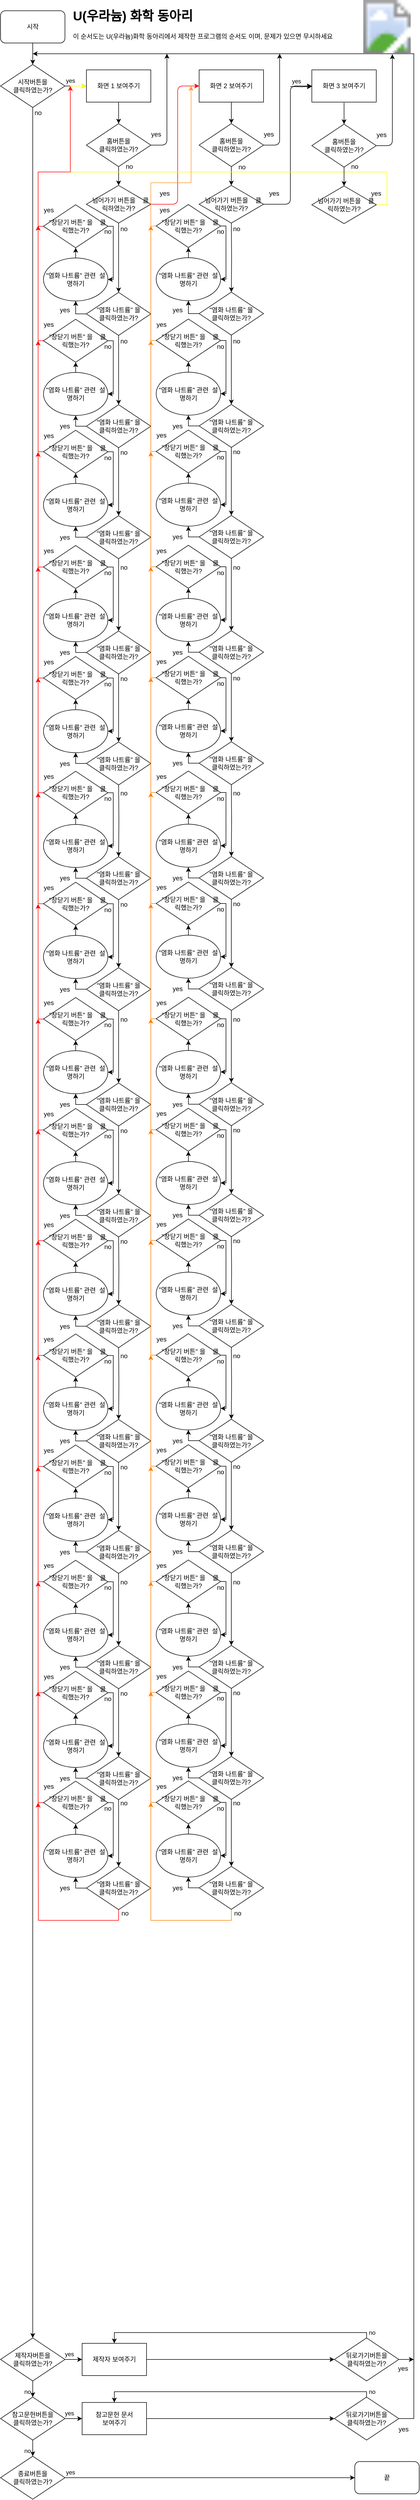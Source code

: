 <mxfile type="device" version="12.1.8" pages="1"><diagram name="Page-2" id="kQGQ4uH8GvvLK9f1g2TT"><mxGraphModel grid="1" shadow="0" math="0" pageHeight="1169" pageWidth="827" pageScale="1" page="1" fold="1" arrows="1" connect="1" tooltips="1" guides="1" gridSize="10" dy="556" dx="1024"><root><mxCell id="RVylFyUHIWJLCj3g-BGD-0" /><mxCell id="RVylFyUHIWJLCj3g-BGD-1" parent="RVylFyUHIWJLCj3g-BGD-0" /><mxCell id="FyN53RhaLU9EqQz4K_20-3" parent="RVylFyUHIWJLCj3g-BGD-1" edge="1" target="FyN53RhaLU9EqQz4K_20-1" source="FyN53RhaLU9EqQz4K_20-0" style="edgeStyle=orthogonalEdgeStyle;rounded=0;orthogonalLoop=1;jettySize=auto;html=1;exitX=0.5;exitY=1;exitDx=0;exitDy=0;entryX=0.5;entryY=0;entryDx=0;entryDy=0;"><mxGeometry as="geometry" relative="1" /></mxCell><mxCell value="시작" id="FyN53RhaLU9EqQz4K_20-0" parent="RVylFyUHIWJLCj3g-BGD-1" style="rounded=1;whiteSpace=wrap;html=1;" vertex="1"><mxGeometry as="geometry" height="60" width="120" y="20" x="30" /></mxCell><mxCell value="yes" id="FyN53RhaLU9EqQz4K_20-12" parent="RVylFyUHIWJLCj3g-BGD-1" edge="1" source="FyN53RhaLU9EqQz4K_20-1" style="edgeStyle=orthogonalEdgeStyle;rounded=0;orthogonalLoop=1;jettySize=auto;html=1;exitX=1;exitY=0.5;exitDx=0;exitDy=0;"><mxGeometry as="geometry" relative="1" y="10" x="-0.5"><mxPoint as="targetPoint" y="160" x="190" /><mxPoint as="offset" /></mxGeometry></mxCell><mxCell id="rvJjDyhjjD-UtdjOtgWj-86" parent="RVylFyUHIWJLCj3g-BGD-1" edge="1" target="FyN53RhaLU9EqQz4K_20-5" source="FyN53RhaLU9EqQz4K_20-1" style="edgeStyle=orthogonalEdgeStyle;rounded=0;orthogonalLoop=1;jettySize=auto;html=1;exitX=0.5;exitY=1;exitDx=0;exitDy=0;"><mxGeometry as="geometry" relative="1" /></mxCell><mxCell value="시작버튼을 &lt;br&gt;클릭하였는가?" id="FyN53RhaLU9EqQz4K_20-1" parent="RVylFyUHIWJLCj3g-BGD-1" style="rhombus;whiteSpace=wrap;html=1;" vertex="1"><mxGeometry as="geometry" height="80" width="120" y="120" x="30" /></mxCell><mxCell value="제작자버튼을 &lt;br&gt;클릭하였는가?" id="FyN53RhaLU9EqQz4K_20-5" parent="RVylFyUHIWJLCj3g-BGD-1" style="rhombus;whiteSpace=wrap;html=1;" vertex="1"><mxGeometry as="geometry" height="80" width="120" y="4350" x="30" /></mxCell><mxCell value="no" id="FyN53RhaLU9EqQz4K_20-6" parent="RVylFyUHIWJLCj3g-BGD-1" edge="1" target="FyN53RhaLU9EqQz4K_20-7" style="edgeStyle=orthogonalEdgeStyle;rounded=0;orthogonalLoop=1;jettySize=auto;html=1;entryX=0.5;entryY=0;entryDx=0;entryDy=0;"><mxGeometry as="geometry" relative="1" y="-10" x="0.333"><mxPoint as="sourcePoint" y="4430" x="90" /><mxPoint as="offset" /></mxGeometry></mxCell><mxCell value="참고문헌버튼을 &lt;br&gt;클릭하였는가?" id="FyN53RhaLU9EqQz4K_20-7" parent="RVylFyUHIWJLCj3g-BGD-1" style="rhombus;whiteSpace=wrap;html=1;" vertex="1"><mxGeometry as="geometry" height="80" width="120" y="4460" x="30" /></mxCell><mxCell value="yes" id="FyN53RhaLU9EqQz4K_20-14" parent="RVylFyUHIWJLCj3g-BGD-1" edge="1" source="FyN53RhaLU9EqQz4K_20-5" style="edgeStyle=orthogonalEdgeStyle;rounded=0;orthogonalLoop=1;jettySize=auto;html=1;exitX=1;exitY=0.5;exitDx=0;exitDy=0;"><mxGeometry as="geometry" relative="1" y="10" x="-0.5"><mxPoint as="targetPoint" y="4390" x="182" /><mxPoint as="sourcePoint" y="4290" x="152" /><mxPoint as="offset" /></mxGeometry></mxCell><mxCell value="yes" id="FyN53RhaLU9EqQz4K_20-15" parent="RVylFyUHIWJLCj3g-BGD-1" edge="1" source="FyN53RhaLU9EqQz4K_20-7" style="edgeStyle=orthogonalEdgeStyle;rounded=0;orthogonalLoop=1;jettySize=auto;html=1;exitX=1;exitY=0.5;exitDx=0;exitDy=0;"><mxGeometry as="geometry" relative="1" y="10" x="-0.5"><mxPoint as="targetPoint" y="4500" x="182" /><mxPoint as="sourcePoint" y="4300" x="162" /><mxPoint as="offset" /></mxGeometry></mxCell><mxCell id="pWhzRhMlFrlkzoWiSeOW-1" parent="RVylFyUHIWJLCj3g-BGD-1" edge="1" target="FyN53RhaLU9EqQz4K_20-22" source="FyN53RhaLU9EqQz4K_20-17" style="edgeStyle=orthogonalEdgeStyle;rounded=0;orthogonalLoop=1;jettySize=auto;html=1;entryX=0;entryY=0.5;entryDx=0;entryDy=0;"><mxGeometry as="geometry" relative="1" /></mxCell><mxCell value="참고문헌 문서&lt;br&gt;보여주기" id="FyN53RhaLU9EqQz4K_20-17" parent="RVylFyUHIWJLCj3g-BGD-1" style="rounded=0;whiteSpace=wrap;html=1;" vertex="1"><mxGeometry as="geometry" height="60" width="120" y="4470" x="182" /></mxCell><mxCell value="화면 1 보여주기" id="FyN53RhaLU9EqQz4K_20-18" parent="RVylFyUHIWJLCj3g-BGD-1" style="rounded=0;whiteSpace=wrap;html=1;" vertex="1"><mxGeometry as="geometry" height="60" width="120" y="130" x="190" /></mxCell><mxCell id="pWhzRhMlFrlkzoWiSeOW-0" parent="RVylFyUHIWJLCj3g-BGD-1" edge="1" target="FyN53RhaLU9EqQz4K_20-21" source="FyN53RhaLU9EqQz4K_20-19" style="edgeStyle=orthogonalEdgeStyle;rounded=0;orthogonalLoop=1;jettySize=auto;html=1;entryX=0;entryY=0.5;entryDx=0;entryDy=0;"><mxGeometry as="geometry" relative="1" /></mxCell><mxCell value="제작자 보여주기" id="FyN53RhaLU9EqQz4K_20-19" parent="RVylFyUHIWJLCj3g-BGD-1" style="rounded=0;whiteSpace=wrap;html=1;" vertex="1"><mxGeometry as="geometry" height="60" width="120" y="4360" x="182" /></mxCell><mxCell id="0BNXs-a4HFC_3JXyn7yZ-28" parent="RVylFyUHIWJLCj3g-BGD-1" edge="1" target="0BNXs-a4HFC_3JXyn7yZ-13" source="FyN53RhaLU9EqQz4K_20-20" style="edgeStyle=orthogonalEdgeStyle;rounded=0;orthogonalLoop=1;jettySize=auto;html=1;exitX=0.5;exitY=1;exitDx=0;exitDy=0;entryX=0.5;entryY=0;entryDx=0;entryDy=0;"><mxGeometry as="geometry" relative="1"><mxPoint as="targetPoint" y="450" x="250" /></mxGeometry></mxCell><mxCell value="&lt;p&gt;&amp;nbsp; 넘어가기 버튼을&amp;nbsp;&amp;nbsp; &amp;nbsp;클릭하였는가?&lt;/p&gt;" id="FyN53RhaLU9EqQz4K_20-20" parent="RVylFyUHIWJLCj3g-BGD-1" style="rhombus;whiteSpace=wrap;html=1;" vertex="1"><mxGeometry as="geometry" height="70" width="120" y="345" x="190" /></mxCell><mxCell value="no" id="pWhzRhMlFrlkzoWiSeOW-3" parent="RVylFyUHIWJLCj3g-BGD-1" edge="1" target="FyN53RhaLU9EqQz4K_20-19" source="FyN53RhaLU9EqQz4K_20-21" style="edgeStyle=orthogonalEdgeStyle;rounded=0;orthogonalLoop=1;jettySize=auto;html=1;entryX=0.5;entryY=0;entryDx=0;entryDy=0;"><mxGeometry as="geometry" relative="1" y="-10" x="-0.96"><Array as="points"><mxPoint y="4340" x="712" /><mxPoint y="4340" x="242" /></Array><mxPoint as="offset" y="10" x="10" /></mxGeometry></mxCell><mxCell id="rvJjDyhjjD-UtdjOtgWj-79" parent="RVylFyUHIWJLCj3g-BGD-1" edge="1" source="FyN53RhaLU9EqQz4K_20-21" style="edgeStyle=orthogonalEdgeStyle;rounded=0;orthogonalLoop=1;jettySize=auto;html=1;exitX=1;exitY=0.5;exitDx=0;exitDy=0;"><mxGeometry as="geometry" relative="1"><mxPoint as="targetPoint" y="4390.286" x="799.857" /></mxGeometry></mxCell><mxCell value="뒤로가기버튼을&lt;br&gt;클릭하였는가?" id="FyN53RhaLU9EqQz4K_20-21" parent="RVylFyUHIWJLCj3g-BGD-1" style="rhombus;whiteSpace=wrap;html=1;" vertex="1"><mxGeometry as="geometry" height="80" width="120" y="4350" x="652" /></mxCell><mxCell value="no" id="pWhzRhMlFrlkzoWiSeOW-2" parent="RVylFyUHIWJLCj3g-BGD-1" edge="1" target="FyN53RhaLU9EqQz4K_20-17" source="FyN53RhaLU9EqQz4K_20-22" style="edgeStyle=orthogonalEdgeStyle;rounded=0;orthogonalLoop=1;jettySize=auto;html=1;entryX=0.5;entryY=0;entryDx=0;entryDy=0;"><mxGeometry as="geometry" relative="1" y="-10" x="-0.96"><Array as="points"><mxPoint y="4450" x="712" /><mxPoint y="4450" x="242" /></Array><mxPoint as="offset" y="10" x="10" /></mxGeometry></mxCell><mxCell id="rvJjDyhjjD-UtdjOtgWj-76" parent="RVylFyUHIWJLCj3g-BGD-1" edge="1" source="FyN53RhaLU9EqQz4K_20-22" style="edgeStyle=orthogonalEdgeStyle;rounded=0;orthogonalLoop=1;jettySize=auto;html=1;exitX=1;exitY=0.5;exitDx=0;exitDy=0;"><mxGeometry as="geometry" relative="1"><mxPoint as="targetPoint" y="100" x="90" /><Array as="points"><mxPoint y="4500" x="800" /><mxPoint y="100" x="800" /></Array></mxGeometry></mxCell><mxCell value="뒤로가기버튼을&lt;br&gt;클릭하였는가?" id="FyN53RhaLU9EqQz4K_20-22" parent="RVylFyUHIWJLCj3g-BGD-1" style="rhombus;whiteSpace=wrap;html=1;" vertex="1"><mxGeometry as="geometry" height="80" width="120" y="4460" x="652" /></mxCell><mxCell value="no" id="FyN53RhaLU9EqQz4K_20-27" parent="RVylFyUHIWJLCj3g-BGD-1" edge="1" target="FyN53RhaLU9EqQz4K_20-28" style="edgeStyle=orthogonalEdgeStyle;rounded=0;orthogonalLoop=1;jettySize=auto;html=1;entryX=0.5;entryY=0;entryDx=0;entryDy=0;"><mxGeometry as="geometry" relative="1" y="-10" x="0.333"><mxPoint as="sourcePoint" y="4540" x="90" /><mxPoint as="offset" /></mxGeometry></mxCell><mxCell value="종료버튼을 &lt;br&gt;클릭하였는가?" id="FyN53RhaLU9EqQz4K_20-28" parent="RVylFyUHIWJLCj3g-BGD-1" style="rhombus;whiteSpace=wrap;html=1;" vertex="1"><mxGeometry as="geometry" height="80" width="120" y="4570" x="30" /></mxCell><mxCell value="yes" id="FyN53RhaLU9EqQz4K_20-29" parent="RVylFyUHIWJLCj3g-BGD-1" edge="1" target="FyN53RhaLU9EqQz4K_20-36" source="FyN53RhaLU9EqQz4K_20-28" style="edgeStyle=orthogonalEdgeStyle;rounded=0;orthogonalLoop=1;jettySize=auto;html=1;entryX=0;entryY=0.5;entryDx=0;entryDy=0;exitX=1;exitY=0.5;exitDx=0;exitDy=0;"><mxGeometry as="geometry" relative="1" y="10" x="-0.964"><mxPoint as="targetPoint" y="4680" x="82" /><mxPoint as="sourcePoint" y="4590" x="190" /><mxPoint as="offset" /><Array as="points" /></mxGeometry></mxCell><mxCell value="끝" id="FyN53RhaLU9EqQz4K_20-36" parent="RVylFyUHIWJLCj3g-BGD-1" style="rounded=1;whiteSpace=wrap;html=1;" vertex="1"><mxGeometry as="geometry" height="60" width="120" y="4580" x="690" /></mxCell><mxCell value="&lt;h1&gt;U(우라늄) 화학 동아리&lt;/h1&gt;&lt;div&gt;이 순서도는 U(우라늄)화학 동아리에서 제작한 프로그램의 순서도 이며, 문제가 있으면 무시하세요&lt;/div&gt;" id="pWhzRhMlFrlkzoWiSeOW-5" parent="RVylFyUHIWJLCj3g-BGD-1" style="text;html=1;strokeColor=none;fillColor=none;spacing=5;spacingTop=-20;whiteSpace=wrap;overflow=hidden;rounded=0;" vertex="1"><mxGeometry as="geometry" height="80" width="560" y="10" x="160" /></mxCell><UserObject id="pWhzRhMlFrlkzoWiSeOW-9" label=""><mxCell parent="RVylFyUHIWJLCj3g-BGD-1" style="shape=image;html=1;verticalLabelPosition=bottom;labelBackgroundColor=#ffffff;verticalAlign=top;imageAspect=1;aspect=fixed;image=https://upload.wikimedia.org/wikipedia/commons/thumb/4/40/Electron_shell_092_Uranium_-_no_label.svg/2000px-Electron_shell_092_Uranium_-_no_label.svg.png;" vertex="1"><mxGeometry as="geometry" height="101" width="101" x="699.5" /></mxCell></UserObject><mxCell value="&lt;p&gt;&amp;nbsp;&amp;nbsp;&amp;nbsp;&amp;nbsp; &amp;nbsp;&amp;nbsp;&amp;nbsp;&amp;nbsp; 홈버튼을&amp;nbsp;&amp;nbsp;&amp;nbsp;&amp;nbsp;&amp;nbsp;&amp;nbsp;&amp;nbsp;&amp;nbsp;&amp;nbsp;&amp;nbsp; 클릭하였는가?&lt;/p&gt;&lt;p&gt;&lt;/p&gt;" id="0BNXs-a4HFC_3JXyn7yZ-3" parent="RVylFyUHIWJLCj3g-BGD-1" style="rhombus;whiteSpace=wrap;html=1;" vertex="1"><mxGeometry as="geometry" height="80" width="120" y="230" x="190" /></mxCell><mxCell value="" id="0BNXs-a4HFC_3JXyn7yZ-5" parent="RVylFyUHIWJLCj3g-BGD-1" edge="1" target="0BNXs-a4HFC_3JXyn7yZ-3" source="FyN53RhaLU9EqQz4K_20-18" style="endArrow=classic;html=1;exitX=0.5;exitY=1;exitDx=0;exitDy=0;"><mxGeometry as="geometry" height="50" width="50" relative="1"><mxPoint as="sourcePoint" y="240" x="230" /><mxPoint as="targetPoint" y="190" x="280" /></mxGeometry></mxCell><mxCell value="" id="0BNXs-a4HFC_3JXyn7yZ-7" parent="RVylFyUHIWJLCj3g-BGD-1" edge="1" source="0BNXs-a4HFC_3JXyn7yZ-3" style="endArrow=classic;html=1;exitX=1;exitY=0.5;exitDx=0;exitDy=0;"><mxGeometry as="geometry" height="50" width="50" relative="1"><mxPoint as="sourcePoint" y="380" x="240" /><mxPoint as="targetPoint" y="100" x="340" /><Array as="points"><mxPoint y="270" x="340" /></Array></mxGeometry></mxCell><mxCell value="yes" id="0BNXs-a4HFC_3JXyn7yZ-10" parent="RVylFyUHIWJLCj3g-BGD-1" style="text;html=1;strokeColor=none;fillColor=none;align=center;verticalAlign=middle;whiteSpace=wrap;rounded=0;" vertex="1"><mxGeometry as="geometry" height="20" width="40" y="240" x="300" /></mxCell><mxCell value="" id="0BNXs-a4HFC_3JXyn7yZ-11" parent="RVylFyUHIWJLCj3g-BGD-1" edge="1" target="FyN53RhaLU9EqQz4K_20-20" source="0BNXs-a4HFC_3JXyn7yZ-3" style="endArrow=classic;html=1;exitX=0.5;exitY=1;exitDx=0;exitDy=0;entryX=0.5;entryY=0;entryDx=0;entryDy=0;"><mxGeometry as="geometry" height="50" width="50" relative="1"><mxPoint as="sourcePoint" y="360" x="230" /><mxPoint as="targetPoint" y="340" x="260" /></mxGeometry></mxCell><mxCell id="0BNXs-a4HFC_3JXyn7yZ-17" parent="RVylFyUHIWJLCj3g-BGD-1" edge="1" target="0BNXs-a4HFC_3JXyn7yZ-16" source="0BNXs-a4HFC_3JXyn7yZ-13" style="edgeStyle=orthogonalEdgeStyle;rounded=0;orthogonalLoop=1;jettySize=auto;html=1;exitX=0;exitY=0.5;exitDx=0;exitDy=0;entryX=0.5;entryY=1;entryDx=0;entryDy=0;"><mxGeometry as="geometry" relative="1" /></mxCell><mxCell value="&amp;nbsp;&amp;nbsp;&amp;nbsp; &quot;염화 나트륨&quot; 을&amp;nbsp;&amp;nbsp;&amp;nbsp;&amp;nbsp; 클릭하였는가?" id="0BNXs-a4HFC_3JXyn7yZ-13" parent="RVylFyUHIWJLCj3g-BGD-1" style="rhombus;whiteSpace=wrap;html=1;" vertex="1"><mxGeometry as="geometry" height="80" width="120" y="544" x="190" /></mxCell><mxCell id="rvJjDyhjjD-UtdjOtgWj-83" parent="RVylFyUHIWJLCj3g-BGD-1" edge="1" target="rvJjDyhjjD-UtdjOtgWj-82" source="0BNXs-a4HFC_3JXyn7yZ-16" style="edgeStyle=orthogonalEdgeStyle;rounded=0;orthogonalLoop=1;jettySize=auto;html=1;exitX=0.5;exitY=0;exitDx=0;exitDy=0;entryX=0.5;entryY=1;entryDx=0;entryDy=0;"><mxGeometry as="geometry" relative="1" /></mxCell><mxCell value="&lt;p&gt;&quot;염화 나트륨&quot; 관련&amp;nbsp; 설명하기&lt;/p&gt;" id="0BNXs-a4HFC_3JXyn7yZ-16" parent="RVylFyUHIWJLCj3g-BGD-1" style="ellipse;whiteSpace=wrap;html=1;" vertex="1"><mxGeometry as="geometry" height="80" width="120" y="480" x="110" /></mxCell><mxCell value="yes" id="0BNXs-a4HFC_3JXyn7yZ-18" parent="RVylFyUHIWJLCj3g-BGD-1" style="text;html=1;strokeColor=none;fillColor=none;align=center;verticalAlign=middle;whiteSpace=wrap;rounded=0;" vertex="1"><mxGeometry as="geometry" height="20" width="40" y="350" x="316" /></mxCell><mxCell value="" id="0BNXs-a4HFC_3JXyn7yZ-23" parent="RVylFyUHIWJLCj3g-BGD-1" edge="1" source="FyN53RhaLU9EqQz4K_20-20" style="endArrow=classic;html=1;exitX=1;exitY=0.5;exitDx=0;exitDy=0;strokeColor=#FF0000;"><mxGeometry as="geometry" height="50" width="50" relative="1"><mxPoint as="sourcePoint" y="380" x="360" /><mxPoint as="targetPoint" y="160" x="400" /><Array as="points"><mxPoint y="380" x="360" /><mxPoint y="160" x="360" /></Array></mxGeometry></mxCell><mxCell value="화면 2 보여주기" id="0BNXs-a4HFC_3JXyn7yZ-24" parent="RVylFyUHIWJLCj3g-BGD-1" style="rounded=0;whiteSpace=wrap;html=1;" vertex="1"><mxGeometry as="geometry" height="60" width="120" y="130" x="400" /></mxCell><mxCell value="&lt;p&gt;&amp;nbsp; 넘어가기 버튼을&amp;nbsp;&amp;nbsp; &amp;nbsp;클릭하였는가?&lt;/p&gt;" id="0BNXs-a4HFC_3JXyn7yZ-32" parent="RVylFyUHIWJLCj3g-BGD-1" style="rhombus;whiteSpace=wrap;html=1;" vertex="1"><mxGeometry as="geometry" height="70" width="120" y="345" x="400" /></mxCell><mxCell value="&lt;p&gt;&amp;nbsp;&amp;nbsp;&amp;nbsp;&amp;nbsp; &amp;nbsp;&amp;nbsp;&amp;nbsp;&amp;nbsp; 홈버튼을&amp;nbsp;&amp;nbsp;&amp;nbsp;&amp;nbsp;&amp;nbsp;&amp;nbsp;&amp;nbsp;&amp;nbsp;&amp;nbsp;&amp;nbsp; 클릭하였는가?&lt;/p&gt;&lt;p&gt;&lt;/p&gt;" id="0BNXs-a4HFC_3JXyn7yZ-33" parent="RVylFyUHIWJLCj3g-BGD-1" style="rhombus;whiteSpace=wrap;html=1;" vertex="1"><mxGeometry as="geometry" height="80" width="120" y="230" x="400" /></mxCell><mxCell value="" id="0BNXs-a4HFC_3JXyn7yZ-34" parent="RVylFyUHIWJLCj3g-BGD-1" edge="1" target="0BNXs-a4HFC_3JXyn7yZ-33" style="endArrow=classic;html=1;exitX=0.5;exitY=1;exitDx=0;exitDy=0;"><mxGeometry as="geometry" height="50" width="50" relative="1"><mxPoint as="sourcePoint" y="190" x="460" /><mxPoint as="targetPoint" y="190" x="490" /></mxGeometry></mxCell><mxCell value="" id="0BNXs-a4HFC_3JXyn7yZ-35" parent="RVylFyUHIWJLCj3g-BGD-1" edge="1" source="0BNXs-a4HFC_3JXyn7yZ-33" style="endArrow=classic;html=1;exitX=1;exitY=0.5;exitDx=0;exitDy=0;"><mxGeometry as="geometry" height="50" width="50" relative="1"><mxPoint as="sourcePoint" y="380" x="450" /><mxPoint as="targetPoint" y="100" x="550" /><Array as="points"><mxPoint y="270" x="550" /></Array></mxGeometry></mxCell><mxCell value="yes" id="0BNXs-a4HFC_3JXyn7yZ-36" parent="RVylFyUHIWJLCj3g-BGD-1" style="text;html=1;strokeColor=none;fillColor=none;align=center;verticalAlign=middle;whiteSpace=wrap;rounded=0;" vertex="1"><mxGeometry as="geometry" height="20" width="40" y="240" x="510" /></mxCell><mxCell value="" id="0BNXs-a4HFC_3JXyn7yZ-37" parent="RVylFyUHIWJLCj3g-BGD-1" edge="1" target="0BNXs-a4HFC_3JXyn7yZ-32" source="0BNXs-a4HFC_3JXyn7yZ-33" style="endArrow=classic;html=1;exitX=0.5;exitY=1;exitDx=0;exitDy=0;entryX=0.5;entryY=0;entryDx=0;entryDy=0;"><mxGeometry as="geometry" height="50" width="50" relative="1"><mxPoint as="sourcePoint" y="360" x="440" /><mxPoint as="targetPoint" y="340" x="470" /></mxGeometry></mxCell><mxCell value="yes" id="0BNXs-a4HFC_3JXyn7yZ-42" parent="RVylFyUHIWJLCj3g-BGD-1" style="text;html=1;strokeColor=none;fillColor=none;align=center;verticalAlign=middle;whiteSpace=wrap;rounded=0;" vertex="1"><mxGeometry as="geometry" height="20" width="40" y="350" x="520" /></mxCell><mxCell value="" id="0BNXs-a4HFC_3JXyn7yZ-43" parent="RVylFyUHIWJLCj3g-BGD-1" edge="1" source="0BNXs-a4HFC_3JXyn7yZ-32" style="endArrow=classic;html=1;exitX=1;exitY=0.5;exitDx=0;exitDy=0;"><mxGeometry as="geometry" height="50" width="50" relative="1"><mxPoint as="sourcePoint" y="380" x="570" /><mxPoint as="targetPoint" y="160" x="610" /><Array as="points"><mxPoint y="380" x="570" /><mxPoint y="160" x="570" /></Array></mxGeometry></mxCell><mxCell value="화면&amp;nbsp;3 보여주기" id="0BNXs-a4HFC_3JXyn7yZ-44" parent="RVylFyUHIWJLCj3g-BGD-1" style="rounded=0;whiteSpace=wrap;html=1;" vertex="1"><mxGeometry as="geometry" height="60" width="120" y="130" x="610" /></mxCell><mxCell value="yes" id="0BNXs-a4HFC_3JXyn7yZ-45" parent="RVylFyUHIWJLCj3g-BGD-1" edge="1" style="edgeStyle=orthogonalEdgeStyle;rounded=0;orthogonalLoop=1;jettySize=auto;html=1;exitX=1;exitY=0.5;exitDx=0;exitDy=0;"><mxGeometry as="geometry" relative="1" y="10" x="-0.5"><mxPoint as="targetPoint" y="161" x="610" /><mxPoint as="offset" /><mxPoint as="sourcePoint" y="161" x="570" /></mxGeometry></mxCell><mxCell id="0BNXs-a4HFC_3JXyn7yZ-61" parent="RVylFyUHIWJLCj3g-BGD-1" edge="1" target="FyN53RhaLU9EqQz4K_20-18" source="0BNXs-a4HFC_3JXyn7yZ-48" style="edgeStyle=orthogonalEdgeStyle;rounded=0;orthogonalLoop=1;jettySize=auto;html=1;exitX=1;exitY=0.5;exitDx=0;exitDy=0;entryX=0;entryY=0.5;entryDx=0;entryDy=0;strokeColor=#FFFF00;"><mxGeometry as="geometry" relative="1"><mxPoint as="targetPoint" y="180" x="180" /><Array as="points"><mxPoint y="381" x="750" /><mxPoint y="320" x="750" /><mxPoint y="320" x="160" /><mxPoint y="160" x="160" /></Array></mxGeometry></mxCell><mxCell value="&lt;p&gt;&amp;nbsp; 넘어가기 버튼을&amp;nbsp;&amp;nbsp; &amp;nbsp;클릭하였는가?&lt;/p&gt;" id="0BNXs-a4HFC_3JXyn7yZ-48" parent="RVylFyUHIWJLCj3g-BGD-1" style="rhombus;whiteSpace=wrap;html=1;" vertex="1"><mxGeometry as="geometry" height="70" width="120" y="346" x="610" /></mxCell><mxCell value="&lt;p&gt;&amp;nbsp;&amp;nbsp;&amp;nbsp;&amp;nbsp; &amp;nbsp;&amp;nbsp;&amp;nbsp;&amp;nbsp; 홈버튼을&amp;nbsp;&amp;nbsp;&amp;nbsp;&amp;nbsp;&amp;nbsp;&amp;nbsp;&amp;nbsp;&amp;nbsp;&amp;nbsp;&amp;nbsp; 클릭하였는가?&lt;/p&gt;&lt;p&gt;&lt;/p&gt;" id="0BNXs-a4HFC_3JXyn7yZ-49" parent="RVylFyUHIWJLCj3g-BGD-1" style="rhombus;whiteSpace=wrap;html=1;" vertex="1"><mxGeometry as="geometry" height="80" width="120" y="231" x="610" /></mxCell><mxCell value="" id="0BNXs-a4HFC_3JXyn7yZ-50" parent="RVylFyUHIWJLCj3g-BGD-1" edge="1" target="0BNXs-a4HFC_3JXyn7yZ-49" style="endArrow=classic;html=1;exitX=0.5;exitY=1;exitDx=0;exitDy=0;"><mxGeometry as="geometry" height="50" width="50" relative="1"><mxPoint as="sourcePoint" y="191" x="670" /><mxPoint as="targetPoint" y="191" x="700" /></mxGeometry></mxCell><mxCell value="" id="0BNXs-a4HFC_3JXyn7yZ-51" parent="RVylFyUHIWJLCj3g-BGD-1" edge="1" source="0BNXs-a4HFC_3JXyn7yZ-49" style="endArrow=classic;html=1;exitX=1;exitY=0.5;exitDx=0;exitDy=0;"><mxGeometry as="geometry" height="50" width="50" relative="1"><mxPoint as="sourcePoint" y="381" x="660" /><mxPoint as="targetPoint" y="101" x="760" /><Array as="points"><mxPoint y="271" x="760" /></Array></mxGeometry></mxCell><mxCell value="yes" id="0BNXs-a4HFC_3JXyn7yZ-52" parent="RVylFyUHIWJLCj3g-BGD-1" style="text;html=1;strokeColor=none;fillColor=none;align=center;verticalAlign=middle;whiteSpace=wrap;rounded=0;" vertex="1"><mxGeometry as="geometry" height="20" width="40" y="241" x="720" /></mxCell><mxCell value="" id="0BNXs-a4HFC_3JXyn7yZ-53" parent="RVylFyUHIWJLCj3g-BGD-1" edge="1" target="0BNXs-a4HFC_3JXyn7yZ-48" source="0BNXs-a4HFC_3JXyn7yZ-49" style="endArrow=classic;html=1;exitX=0.5;exitY=1;exitDx=0;exitDy=0;entryX=0.5;entryY=0;entryDx=0;entryDy=0;"><mxGeometry as="geometry" height="50" width="50" relative="1"><mxPoint as="sourcePoint" y="361" x="650" /><mxPoint as="targetPoint" y="341" x="680" /></mxGeometry></mxCell><mxCell value="yes" id="0BNXs-a4HFC_3JXyn7yZ-58" parent="RVylFyUHIWJLCj3g-BGD-1" style="text;html=1;strokeColor=none;fillColor=none;align=center;verticalAlign=middle;whiteSpace=wrap;rounded=0;" vertex="1"><mxGeometry as="geometry" height="20" width="40" y="350" x="710" /></mxCell><mxCell value="no" id="0BNXs-a4HFC_3JXyn7yZ-62" parent="RVylFyUHIWJLCj3g-BGD-1" style="text;html=1;strokeColor=none;fillColor=none;align=center;verticalAlign=middle;whiteSpace=wrap;rounded=0;" vertex="1"><mxGeometry as="geometry" height="20" width="40" y="300" x="250" /></mxCell><mxCell value="no" id="0BNXs-a4HFC_3JXyn7yZ-63" parent="RVylFyUHIWJLCj3g-BGD-1" style="text;html=1;strokeColor=none;fillColor=none;align=center;verticalAlign=middle;whiteSpace=wrap;rounded=0;" vertex="1"><mxGeometry as="geometry" height="20" width="40" y="416" x="240" /></mxCell><mxCell value="no" id="0BNXs-a4HFC_3JXyn7yZ-64" parent="RVylFyUHIWJLCj3g-BGD-1" style="text;html=1;strokeColor=none;fillColor=none;align=center;verticalAlign=middle;whiteSpace=wrap;rounded=0;" vertex="1"><mxGeometry as="geometry" height="20" width="40" y="301" x="460" /></mxCell><mxCell value="no" id="0BNXs-a4HFC_3JXyn7yZ-67" parent="RVylFyUHIWJLCj3g-BGD-1" style="text;html=1;strokeColor=none;fillColor=none;align=center;verticalAlign=middle;whiteSpace=wrap;rounded=0;" vertex="1"><mxGeometry as="geometry" height="20" width="40" y="300" x="670" /></mxCell><mxCell value="yes" id="rvJjDyhjjD-UtdjOtgWj-1" parent="RVylFyUHIWJLCj3g-BGD-1" style="text;html=1;strokeColor=none;fillColor=none;align=center;verticalAlign=middle;whiteSpace=wrap;rounded=0;" vertex="1"><mxGeometry as="geometry" height="20" width="40" y="567" x="130" /></mxCell><mxCell value="yes" id="rvJjDyhjjD-UtdjOtgWj-77" parent="RVylFyUHIWJLCj3g-BGD-1" style="text;html=1;strokeColor=none;fillColor=none;align=center;verticalAlign=middle;whiteSpace=wrap;rounded=0;" vertex="1"><mxGeometry as="geometry" height="20" width="40" y="4397" x="760" /></mxCell><mxCell value="yes" id="rvJjDyhjjD-UtdjOtgWj-78" parent="RVylFyUHIWJLCj3g-BGD-1" style="text;html=1;strokeColor=none;fillColor=none;align=center;verticalAlign=middle;whiteSpace=wrap;rounded=0;" vertex="1"><mxGeometry as="geometry" height="20" width="40" y="4510" x="760.5" /></mxCell><mxCell id="rvJjDyhjjD-UtdjOtgWj-84" parent="RVylFyUHIWJLCj3g-BGD-1" edge="1" target="0BNXs-a4HFC_3JXyn7yZ-16" source="rvJjDyhjjD-UtdjOtgWj-82" style="edgeStyle=orthogonalEdgeStyle;rounded=0;orthogonalLoop=1;jettySize=auto;html=1;exitX=1;exitY=0.5;exitDx=0;exitDy=0;entryX=1;entryY=0.5;entryDx=0;entryDy=0;"><mxGeometry as="geometry" relative="1"><Array as="points"><mxPoint y="421" x="240" /><mxPoint y="520" x="240" /></Array></mxGeometry></mxCell><mxCell id="rvJjDyhjjD-UtdjOtgWj-85" parent="RVylFyUHIWJLCj3g-BGD-1" edge="1" source="rvJjDyhjjD-UtdjOtgWj-82" style="edgeStyle=orthogonalEdgeStyle;rounded=0;orthogonalLoop=1;jettySize=auto;html=1;exitX=0;exitY=0.5;exitDx=0;exitDy=0;strokeColor=#FF0000;"><mxGeometry as="geometry" relative="1"><mxPoint as="targetPoint" y="160" x="160" /><Array as="points"><mxPoint y="421" x="100" /><mxPoint y="320" x="100" /><mxPoint y="320" x="160" /></Array></mxGeometry></mxCell><mxCell value="&amp;nbsp; &quot;창닫기 버튼&quot; 을&amp;nbsp; &amp;nbsp;&amp;nbsp;클릭했는가?" id="rvJjDyhjjD-UtdjOtgWj-82" parent="RVylFyUHIWJLCj3g-BGD-1" style="rhombus;whiteSpace=wrap;html=1;" vertex="1"><mxGeometry as="geometry" height="80" width="120" y="381" x="110" /></mxCell><mxCell value="no" id="rvJjDyhjjD-UtdjOtgWj-87" parent="RVylFyUHIWJLCj3g-BGD-1" style="text;html=1;strokeColor=none;fillColor=none;align=center;verticalAlign=middle;whiteSpace=wrap;rounded=0;" vertex="1"><mxGeometry as="geometry" height="20" width="40" y="200" x="80" /></mxCell><mxCell id="rvJjDyhjjD-UtdjOtgWj-89" parent="RVylFyUHIWJLCj3g-BGD-1" edge="1" target="rvJjDyhjjD-UtdjOtgWj-91" source="0BNXs-a4HFC_3JXyn7yZ-13" style="edgeStyle=orthogonalEdgeStyle;rounded=0;orthogonalLoop=1;jettySize=auto;html=1;"><mxGeometry as="geometry" relative="1"><mxPoint as="targetPoint" y="753" x="250" /><mxPoint as="sourcePoint" y="624" x="250" /></mxGeometry></mxCell><mxCell value="no" id="rvJjDyhjjD-UtdjOtgWj-90" parent="RVylFyUHIWJLCj3g-BGD-1" style="text;html=1;strokeColor=none;fillColor=none;align=center;verticalAlign=middle;whiteSpace=wrap;rounded=0;" vertex="1"><mxGeometry as="geometry" height="20" width="40" y="625" x="240" /></mxCell><mxCell value="&amp;nbsp;&amp;nbsp;&amp;nbsp; &quot;염화 나트륨&quot; 을&amp;nbsp;&amp;nbsp;&amp;nbsp;&amp;nbsp; 클릭하였는가?" id="rvJjDyhjjD-UtdjOtgWj-91" parent="RVylFyUHIWJLCj3g-BGD-1" style="rhombus;whiteSpace=wrap;html=1;" vertex="1"><mxGeometry as="geometry" height="80" width="120" y="753" x="190" /></mxCell><mxCell id="rvJjDyhjjD-UtdjOtgWj-92" parent="RVylFyUHIWJLCj3g-BGD-1" edge="1" target="rvJjDyhjjD-UtdjOtgWj-94" source="rvJjDyhjjD-UtdjOtgWj-91" style="edgeStyle=orthogonalEdgeStyle;rounded=0;orthogonalLoop=1;jettySize=auto;html=1;entryX=0.5;entryY=1;entryDx=0;entryDy=0;exitX=0;exitY=0.5;exitDx=0;exitDy=0;"><mxGeometry as="geometry" relative="1"><mxPoint as="sourcePoint" y="790" x="190" /></mxGeometry></mxCell><mxCell id="rvJjDyhjjD-UtdjOtgWj-93" parent="RVylFyUHIWJLCj3g-BGD-1" edge="1" target="rvJjDyhjjD-UtdjOtgWj-97" source="rvJjDyhjjD-UtdjOtgWj-94" style="edgeStyle=orthogonalEdgeStyle;rounded=0;orthogonalLoop=1;jettySize=auto;html=1;exitX=0.5;exitY=0;exitDx=0;exitDy=0;entryX=0.5;entryY=1;entryDx=0;entryDy=0;"><mxGeometry as="geometry" relative="1" /></mxCell><mxCell value="&lt;p&gt;&quot;염화 나트륨&quot; 관련&amp;nbsp; 설명하기&lt;/p&gt;" id="rvJjDyhjjD-UtdjOtgWj-94" parent="RVylFyUHIWJLCj3g-BGD-1" style="ellipse;whiteSpace=wrap;html=1;" vertex="1"><mxGeometry as="geometry" height="80" width="120" y="693" x="110" /></mxCell><mxCell value="yes" id="rvJjDyhjjD-UtdjOtgWj-95" parent="RVylFyUHIWJLCj3g-BGD-1" style="text;html=1;strokeColor=none;fillColor=none;align=center;verticalAlign=middle;whiteSpace=wrap;rounded=0;" vertex="1"><mxGeometry as="geometry" height="20" width="40" y="783" x="130" /></mxCell><mxCell id="rvJjDyhjjD-UtdjOtgWj-96" parent="RVylFyUHIWJLCj3g-BGD-1" edge="1" target="rvJjDyhjjD-UtdjOtgWj-94" source="rvJjDyhjjD-UtdjOtgWj-97" style="edgeStyle=orthogonalEdgeStyle;rounded=0;orthogonalLoop=1;jettySize=auto;html=1;exitX=1;exitY=0.5;exitDx=0;exitDy=0;entryX=1;entryY=0.5;entryDx=0;entryDy=0;"><mxGeometry as="geometry" relative="1"><Array as="points"><mxPoint y="634" x="240" /><mxPoint y="733" x="240" /></Array></mxGeometry></mxCell><mxCell id="rvJjDyhjjD-UtdjOtgWj-99" parent="RVylFyUHIWJLCj3g-BGD-1" edge="1" source="rvJjDyhjjD-UtdjOtgWj-97" style="edgeStyle=orthogonalEdgeStyle;rounded=0;orthogonalLoop=1;jettySize=auto;html=1;exitX=0;exitY=0.5;exitDx=0;exitDy=0;strokeColor=#FF0000;"><mxGeometry as="geometry" relative="1"><mxPoint as="targetPoint" y="420" x="100" /><Array as="points"><mxPoint y="634" x="100" /></Array></mxGeometry></mxCell><mxCell value="&amp;nbsp; &quot;창닫기 버튼&quot; 을&amp;nbsp; &amp;nbsp;&amp;nbsp;클릭했는가?" id="rvJjDyhjjD-UtdjOtgWj-97" parent="RVylFyUHIWJLCj3g-BGD-1" style="rhombus;whiteSpace=wrap;html=1;" vertex="1"><mxGeometry as="geometry" height="80" width="120" y="594" x="110" /></mxCell><mxCell value="no" id="rvJjDyhjjD-UtdjOtgWj-100" parent="RVylFyUHIWJLCj3g-BGD-1" style="text;html=1;strokeColor=none;fillColor=none;align=center;verticalAlign=middle;whiteSpace=wrap;rounded=0;" vertex="1"><mxGeometry as="geometry" height="20" width="40" y="421" x="210" /></mxCell><mxCell value="no" id="rvJjDyhjjD-UtdjOtgWj-101" parent="RVylFyUHIWJLCj3g-BGD-1" style="text;html=1;strokeColor=none;fillColor=none;align=center;verticalAlign=middle;whiteSpace=wrap;rounded=0;" vertex="1"><mxGeometry as="geometry" height="20" width="40" y="635" x="210" /></mxCell><mxCell value="yes" id="rvJjDyhjjD-UtdjOtgWj-102" parent="RVylFyUHIWJLCj3g-BGD-1" style="text;html=1;strokeColor=none;fillColor=none;align=center;verticalAlign=middle;whiteSpace=wrap;rounded=0;" vertex="1"><mxGeometry as="geometry" height="20" width="40" y="381" x="100" /></mxCell><mxCell value="yes" id="rvJjDyhjjD-UtdjOtgWj-103" parent="RVylFyUHIWJLCj3g-BGD-1" style="text;html=1;strokeColor=none;fillColor=none;align=center;verticalAlign=middle;whiteSpace=wrap;rounded=0;" vertex="1"><mxGeometry as="geometry" height="20" width="40" y="594" x="100" /></mxCell><mxCell id="rvJjDyhjjD-UtdjOtgWj-104" parent="RVylFyUHIWJLCj3g-BGD-1" edge="1" target="rvJjDyhjjD-UtdjOtgWj-106" source="rvJjDyhjjD-UtdjOtgWj-91" style="edgeStyle=orthogonalEdgeStyle;rounded=0;orthogonalLoop=1;jettySize=auto;html=1;"><mxGeometry as="geometry" relative="1"><mxPoint as="targetPoint" y="959.5" x="250" /><mxPoint as="sourcePoint" y="900" x="250" /></mxGeometry></mxCell><mxCell value="no" id="rvJjDyhjjD-UtdjOtgWj-105" parent="RVylFyUHIWJLCj3g-BGD-1" style="text;html=1;strokeColor=none;fillColor=none;align=center;verticalAlign=middle;whiteSpace=wrap;rounded=0;" vertex="1"><mxGeometry as="geometry" height="20" width="40" y="831.5" x="240" /></mxCell><mxCell value="&amp;nbsp;&amp;nbsp;&amp;nbsp; &quot;염화 나트륨&quot; 을&amp;nbsp;&amp;nbsp;&amp;nbsp;&amp;nbsp; 클릭하였는가?" id="rvJjDyhjjD-UtdjOtgWj-106" parent="RVylFyUHIWJLCj3g-BGD-1" style="rhombus;whiteSpace=wrap;html=1;" vertex="1"><mxGeometry as="geometry" height="80" width="120" y="959.5" x="190" /></mxCell><mxCell id="rvJjDyhjjD-UtdjOtgWj-107" parent="RVylFyUHIWJLCj3g-BGD-1" edge="1" target="rvJjDyhjjD-UtdjOtgWj-109" source="rvJjDyhjjD-UtdjOtgWj-106" style="edgeStyle=orthogonalEdgeStyle;rounded=0;orthogonalLoop=1;jettySize=auto;html=1;entryX=0.5;entryY=1;entryDx=0;entryDy=0;exitX=0;exitY=0.5;exitDx=0;exitDy=0;"><mxGeometry as="geometry" relative="1"><mxPoint as="sourcePoint" y="996.5" x="190" /></mxGeometry></mxCell><mxCell id="rvJjDyhjjD-UtdjOtgWj-108" parent="RVylFyUHIWJLCj3g-BGD-1" edge="1" target="rvJjDyhjjD-UtdjOtgWj-113" source="rvJjDyhjjD-UtdjOtgWj-109" style="edgeStyle=orthogonalEdgeStyle;rounded=0;orthogonalLoop=1;jettySize=auto;html=1;exitX=0.5;exitY=0;exitDx=0;exitDy=0;entryX=0.5;entryY=1;entryDx=0;entryDy=0;"><mxGeometry as="geometry" relative="1" /></mxCell><mxCell value="&lt;p&gt;&quot;염화 나트륨&quot; 관련&amp;nbsp; 설명하기&lt;/p&gt;" id="rvJjDyhjjD-UtdjOtgWj-109" parent="RVylFyUHIWJLCj3g-BGD-1" style="ellipse;whiteSpace=wrap;html=1;" vertex="1"><mxGeometry as="geometry" height="80" width="120" y="899.5" x="110" /></mxCell><mxCell value="yes" id="rvJjDyhjjD-UtdjOtgWj-110" parent="RVylFyUHIWJLCj3g-BGD-1" style="text;html=1;strokeColor=none;fillColor=none;align=center;verticalAlign=middle;whiteSpace=wrap;rounded=0;" vertex="1"><mxGeometry as="geometry" height="20" width="40" y="989.5" x="130" /></mxCell><mxCell id="rvJjDyhjjD-UtdjOtgWj-111" parent="RVylFyUHIWJLCj3g-BGD-1" edge="1" target="rvJjDyhjjD-UtdjOtgWj-109" source="rvJjDyhjjD-UtdjOtgWj-113" style="edgeStyle=orthogonalEdgeStyle;rounded=0;orthogonalLoop=1;jettySize=auto;html=1;exitX=1;exitY=0.5;exitDx=0;exitDy=0;entryX=1;entryY=0.5;entryDx=0;entryDy=0;"><mxGeometry as="geometry" relative="1"><Array as="points"><mxPoint y="840.5" x="240" /><mxPoint y="939.5" x="240" /></Array></mxGeometry></mxCell><mxCell id="rvJjDyhjjD-UtdjOtgWj-116" parent="RVylFyUHIWJLCj3g-BGD-1" edge="1" source="rvJjDyhjjD-UtdjOtgWj-113" style="edgeStyle=orthogonalEdgeStyle;rounded=0;orthogonalLoop=1;jettySize=auto;html=1;exitX=0;exitY=0.5;exitDx=0;exitDy=0;strokeColor=#FF0000;"><mxGeometry as="geometry" relative="1"><mxPoint as="targetPoint" y="634" x="100" /><mxPoint as="sourcePoint" y="834.4" x="110" /><Array as="points"><mxPoint y="840" x="100" /></Array></mxGeometry></mxCell><mxCell value="&amp;nbsp; &quot;창닫기 버튼&quot; 을&amp;nbsp; &amp;nbsp;&amp;nbsp;클릭했는가?" id="rvJjDyhjjD-UtdjOtgWj-113" parent="RVylFyUHIWJLCj3g-BGD-1" style="rhombus;whiteSpace=wrap;html=1;" vertex="1"><mxGeometry as="geometry" height="80" width="120" y="800.5" x="110" /></mxCell><mxCell value="no" id="rvJjDyhjjD-UtdjOtgWj-114" parent="RVylFyUHIWJLCj3g-BGD-1" style="text;html=1;strokeColor=none;fillColor=none;align=center;verticalAlign=middle;whiteSpace=wrap;rounded=0;" vertex="1"><mxGeometry as="geometry" height="20" width="40" y="841.5" x="210" /></mxCell><mxCell value="yes" id="rvJjDyhjjD-UtdjOtgWj-115" parent="RVylFyUHIWJLCj3g-BGD-1" style="text;html=1;strokeColor=none;fillColor=none;align=center;verticalAlign=middle;whiteSpace=wrap;rounded=0;" vertex="1"><mxGeometry as="geometry" height="20" width="40" y="800.5" x="100" /></mxCell><mxCell id="rvJjDyhjjD-UtdjOtgWj-117" parent="RVylFyUHIWJLCj3g-BGD-1" edge="1" target="rvJjDyhjjD-UtdjOtgWj-119" source="rvJjDyhjjD-UtdjOtgWj-106" style="edgeStyle=orthogonalEdgeStyle;rounded=0;orthogonalLoop=1;jettySize=auto;html=1;"><mxGeometry as="geometry" relative="1"><mxPoint as="targetPoint" y="1174" x="250" /><mxPoint as="sourcePoint" y="1045" x="250" /></mxGeometry></mxCell><mxCell value="no" id="rvJjDyhjjD-UtdjOtgWj-118" parent="RVylFyUHIWJLCj3g-BGD-1" style="text;html=1;strokeColor=none;fillColor=none;align=center;verticalAlign=middle;whiteSpace=wrap;rounded=0;" vertex="1"><mxGeometry as="geometry" height="20" width="40" y="1046" x="240" /></mxCell><mxCell value="&amp;nbsp;&amp;nbsp;&amp;nbsp; &quot;염화 나트륨&quot; 을&amp;nbsp;&amp;nbsp;&amp;nbsp;&amp;nbsp; 클릭하였는가?" id="rvJjDyhjjD-UtdjOtgWj-119" parent="RVylFyUHIWJLCj3g-BGD-1" style="rhombus;whiteSpace=wrap;html=1;" vertex="1"><mxGeometry as="geometry" height="80" width="120" y="1174" x="190" /></mxCell><mxCell id="rvJjDyhjjD-UtdjOtgWj-120" parent="RVylFyUHIWJLCj3g-BGD-1" edge="1" target="rvJjDyhjjD-UtdjOtgWj-122" source="rvJjDyhjjD-UtdjOtgWj-119" style="edgeStyle=orthogonalEdgeStyle;rounded=0;orthogonalLoop=1;jettySize=auto;html=1;entryX=0.5;entryY=1;entryDx=0;entryDy=0;exitX=0;exitY=0.5;exitDx=0;exitDy=0;"><mxGeometry as="geometry" relative="1"><mxPoint as="sourcePoint" y="1211" x="190" /></mxGeometry></mxCell><mxCell id="rvJjDyhjjD-UtdjOtgWj-121" parent="RVylFyUHIWJLCj3g-BGD-1" edge="1" target="rvJjDyhjjD-UtdjOtgWj-126" source="rvJjDyhjjD-UtdjOtgWj-122" style="edgeStyle=orthogonalEdgeStyle;rounded=0;orthogonalLoop=1;jettySize=auto;html=1;exitX=0.5;exitY=0;exitDx=0;exitDy=0;entryX=0.5;entryY=1;entryDx=0;entryDy=0;"><mxGeometry as="geometry" relative="1" /></mxCell><mxCell value="&lt;p&gt;&quot;염화 나트륨&quot; 관련&amp;nbsp; 설명하기&lt;/p&gt;" id="rvJjDyhjjD-UtdjOtgWj-122" parent="RVylFyUHIWJLCj3g-BGD-1" style="ellipse;whiteSpace=wrap;html=1;" vertex="1"><mxGeometry as="geometry" height="80" width="120" y="1114" x="110" /></mxCell><mxCell value="yes" id="rvJjDyhjjD-UtdjOtgWj-123" parent="RVylFyUHIWJLCj3g-BGD-1" style="text;html=1;strokeColor=none;fillColor=none;align=center;verticalAlign=middle;whiteSpace=wrap;rounded=0;" vertex="1"><mxGeometry as="geometry" height="20" width="40" y="1204" x="130" /></mxCell><mxCell id="rvJjDyhjjD-UtdjOtgWj-124" parent="RVylFyUHIWJLCj3g-BGD-1" edge="1" target="rvJjDyhjjD-UtdjOtgWj-122" source="rvJjDyhjjD-UtdjOtgWj-126" style="edgeStyle=orthogonalEdgeStyle;rounded=0;orthogonalLoop=1;jettySize=auto;html=1;exitX=1;exitY=0.5;exitDx=0;exitDy=0;entryX=1;entryY=0.5;entryDx=0;entryDy=0;"><mxGeometry as="geometry" relative="1"><Array as="points"><mxPoint y="1055" x="240" /><mxPoint y="1154" x="240" /></Array></mxGeometry></mxCell><mxCell id="rvJjDyhjjD-UtdjOtgWj-125" parent="RVylFyUHIWJLCj3g-BGD-1" edge="1" source="rvJjDyhjjD-UtdjOtgWj-126" style="edgeStyle=orthogonalEdgeStyle;rounded=0;orthogonalLoop=1;jettySize=auto;html=1;exitX=0;exitY=0.5;exitDx=0;exitDy=0;strokeColor=#FF0000;"><mxGeometry as="geometry" relative="1"><mxPoint as="targetPoint" y="841" x="100" /><Array as="points"><mxPoint y="1055" x="100" /></Array></mxGeometry></mxCell><mxCell value="&amp;nbsp; &quot;창닫기 버튼&quot; 을&amp;nbsp; &amp;nbsp;&amp;nbsp;클릭했는가?" id="rvJjDyhjjD-UtdjOtgWj-126" parent="RVylFyUHIWJLCj3g-BGD-1" style="rhombus;whiteSpace=wrap;html=1;" vertex="1"><mxGeometry as="geometry" height="80" width="120" y="1015" x="110" /></mxCell><mxCell value="no" id="rvJjDyhjjD-UtdjOtgWj-127" parent="RVylFyUHIWJLCj3g-BGD-1" style="text;html=1;strokeColor=none;fillColor=none;align=center;verticalAlign=middle;whiteSpace=wrap;rounded=0;" vertex="1"><mxGeometry as="geometry" height="20" width="40" y="1056" x="210" /></mxCell><mxCell value="yes" id="rvJjDyhjjD-UtdjOtgWj-128" parent="RVylFyUHIWJLCj3g-BGD-1" style="text;html=1;strokeColor=none;fillColor=none;align=center;verticalAlign=middle;whiteSpace=wrap;rounded=0;" vertex="1"><mxGeometry as="geometry" height="20" width="40" y="1015" x="100" /></mxCell><mxCell id="rvJjDyhjjD-UtdjOtgWj-129" parent="RVylFyUHIWJLCj3g-BGD-1" edge="1" target="rvJjDyhjjD-UtdjOtgWj-131" source="rvJjDyhjjD-UtdjOtgWj-119" style="edgeStyle=orthogonalEdgeStyle;rounded=0;orthogonalLoop=1;jettySize=auto;html=1;"><mxGeometry as="geometry" relative="1"><mxPoint as="targetPoint" y="1380.5" x="250" /><mxPoint as="sourcePoint" y="1321" x="250" /></mxGeometry></mxCell><mxCell value="no" id="rvJjDyhjjD-UtdjOtgWj-130" parent="RVylFyUHIWJLCj3g-BGD-1" style="text;html=1;strokeColor=none;fillColor=none;align=center;verticalAlign=middle;whiteSpace=wrap;rounded=0;" vertex="1"><mxGeometry as="geometry" height="20" width="40" y="1252.5" x="240" /></mxCell><mxCell value="&amp;nbsp;&amp;nbsp;&amp;nbsp; &quot;염화 나트륨&quot; 을&amp;nbsp;&amp;nbsp;&amp;nbsp;&amp;nbsp; 클릭하였는가?" id="rvJjDyhjjD-UtdjOtgWj-131" parent="RVylFyUHIWJLCj3g-BGD-1" style="rhombus;whiteSpace=wrap;html=1;" vertex="1"><mxGeometry as="geometry" height="80" width="120" y="1380.5" x="190" /></mxCell><mxCell id="rvJjDyhjjD-UtdjOtgWj-132" parent="RVylFyUHIWJLCj3g-BGD-1" edge="1" target="rvJjDyhjjD-UtdjOtgWj-134" source="rvJjDyhjjD-UtdjOtgWj-131" style="edgeStyle=orthogonalEdgeStyle;rounded=0;orthogonalLoop=1;jettySize=auto;html=1;entryX=0.5;entryY=1;entryDx=0;entryDy=0;exitX=0;exitY=0.5;exitDx=0;exitDy=0;"><mxGeometry as="geometry" relative="1"><mxPoint as="sourcePoint" y="1417.5" x="190" /></mxGeometry></mxCell><mxCell id="rvJjDyhjjD-UtdjOtgWj-133" parent="RVylFyUHIWJLCj3g-BGD-1" edge="1" target="rvJjDyhjjD-UtdjOtgWj-138" source="rvJjDyhjjD-UtdjOtgWj-134" style="edgeStyle=orthogonalEdgeStyle;rounded=0;orthogonalLoop=1;jettySize=auto;html=1;exitX=0.5;exitY=0;exitDx=0;exitDy=0;entryX=0.5;entryY=1;entryDx=0;entryDy=0;"><mxGeometry as="geometry" relative="1" /></mxCell><mxCell value="&lt;p&gt;&quot;염화 나트륨&quot; 관련&amp;nbsp; 설명하기&lt;/p&gt;" id="rvJjDyhjjD-UtdjOtgWj-134" parent="RVylFyUHIWJLCj3g-BGD-1" style="ellipse;whiteSpace=wrap;html=1;" vertex="1"><mxGeometry as="geometry" height="80" width="120" y="1320.5" x="110" /></mxCell><mxCell value="yes" id="rvJjDyhjjD-UtdjOtgWj-135" parent="RVylFyUHIWJLCj3g-BGD-1" style="text;html=1;strokeColor=none;fillColor=none;align=center;verticalAlign=middle;whiteSpace=wrap;rounded=0;" vertex="1"><mxGeometry as="geometry" height="20" width="40" y="1410.5" x="130" /></mxCell><mxCell id="rvJjDyhjjD-UtdjOtgWj-136" parent="RVylFyUHIWJLCj3g-BGD-1" edge="1" target="rvJjDyhjjD-UtdjOtgWj-134" source="rvJjDyhjjD-UtdjOtgWj-138" style="edgeStyle=orthogonalEdgeStyle;rounded=0;orthogonalLoop=1;jettySize=auto;html=1;exitX=1;exitY=0.5;exitDx=0;exitDy=0;entryX=1;entryY=0.5;entryDx=0;entryDy=0;"><mxGeometry as="geometry" relative="1"><Array as="points"><mxPoint y="1261.5" x="240" /><mxPoint y="1360.5" x="240" /></Array></mxGeometry></mxCell><mxCell id="rvJjDyhjjD-UtdjOtgWj-137" parent="RVylFyUHIWJLCj3g-BGD-1" edge="1" source="rvJjDyhjjD-UtdjOtgWj-138" style="edgeStyle=orthogonalEdgeStyle;rounded=0;orthogonalLoop=1;jettySize=auto;html=1;exitX=0;exitY=0.5;exitDx=0;exitDy=0;strokeColor=#FF0000;"><mxGeometry as="geometry" relative="1"><mxPoint as="targetPoint" y="1055" x="100" /><mxPoint as="sourcePoint" y="1255.4" x="110" /><Array as="points"><mxPoint y="1261" x="100" /></Array></mxGeometry></mxCell><mxCell value="&amp;nbsp; &quot;창닫기 버튼&quot; 을&amp;nbsp; &amp;nbsp;&amp;nbsp;클릭했는가?" id="rvJjDyhjjD-UtdjOtgWj-138" parent="RVylFyUHIWJLCj3g-BGD-1" style="rhombus;whiteSpace=wrap;html=1;" vertex="1"><mxGeometry as="geometry" height="80" width="120" y="1221.5" x="110" /></mxCell><mxCell value="no" id="rvJjDyhjjD-UtdjOtgWj-139" parent="RVylFyUHIWJLCj3g-BGD-1" style="text;html=1;strokeColor=none;fillColor=none;align=center;verticalAlign=middle;whiteSpace=wrap;rounded=0;" vertex="1"><mxGeometry as="geometry" height="20" width="40" y="1262.5" x="210" /></mxCell><mxCell value="yes" id="rvJjDyhjjD-UtdjOtgWj-140" parent="RVylFyUHIWJLCj3g-BGD-1" style="text;html=1;strokeColor=none;fillColor=none;align=center;verticalAlign=middle;whiteSpace=wrap;rounded=0;" vertex="1"><mxGeometry as="geometry" height="20" width="40" y="1221.5" x="100" /></mxCell><mxCell id="rvJjDyhjjD-UtdjOtgWj-141" parent="RVylFyUHIWJLCj3g-BGD-1" edge="1" target="rvJjDyhjjD-UtdjOtgWj-143" style="edgeStyle=orthogonalEdgeStyle;rounded=0;orthogonalLoop=1;jettySize=auto;html=1;"><mxGeometry as="geometry" relative="1"><mxPoint as="targetPoint" y="1594" x="250" /><mxPoint as="sourcePoint" y="1460" x="250" /></mxGeometry></mxCell><mxCell value="no" id="rvJjDyhjjD-UtdjOtgWj-142" parent="RVylFyUHIWJLCj3g-BGD-1" style="text;html=1;strokeColor=none;fillColor=none;align=center;verticalAlign=middle;whiteSpace=wrap;rounded=0;" vertex="1"><mxGeometry as="geometry" height="20" width="40" y="1466" x="240" /></mxCell><mxCell value="&amp;nbsp;&amp;nbsp;&amp;nbsp; &quot;염화 나트륨&quot; 을&amp;nbsp;&amp;nbsp;&amp;nbsp;&amp;nbsp; 클릭하였는가?" id="rvJjDyhjjD-UtdjOtgWj-143" parent="RVylFyUHIWJLCj3g-BGD-1" style="rhombus;whiteSpace=wrap;html=1;" vertex="1"><mxGeometry as="geometry" height="80" width="120" y="1594" x="190" /></mxCell><mxCell id="rvJjDyhjjD-UtdjOtgWj-144" parent="RVylFyUHIWJLCj3g-BGD-1" edge="1" target="rvJjDyhjjD-UtdjOtgWj-146" source="rvJjDyhjjD-UtdjOtgWj-143" style="edgeStyle=orthogonalEdgeStyle;rounded=0;orthogonalLoop=1;jettySize=auto;html=1;entryX=0.5;entryY=1;entryDx=0;entryDy=0;exitX=0;exitY=0.5;exitDx=0;exitDy=0;"><mxGeometry as="geometry" relative="1"><mxPoint as="sourcePoint" y="1631" x="190" /></mxGeometry></mxCell><mxCell id="rvJjDyhjjD-UtdjOtgWj-145" parent="RVylFyUHIWJLCj3g-BGD-1" edge="1" target="rvJjDyhjjD-UtdjOtgWj-150" source="rvJjDyhjjD-UtdjOtgWj-146" style="edgeStyle=orthogonalEdgeStyle;rounded=0;orthogonalLoop=1;jettySize=auto;html=1;exitX=0.5;exitY=0;exitDx=0;exitDy=0;entryX=0.5;entryY=1;entryDx=0;entryDy=0;"><mxGeometry as="geometry" relative="1" /></mxCell><mxCell value="&lt;p&gt;&quot;염화 나트륨&quot; 관련&amp;nbsp; 설명하기&lt;/p&gt;" id="rvJjDyhjjD-UtdjOtgWj-146" parent="RVylFyUHIWJLCj3g-BGD-1" style="ellipse;whiteSpace=wrap;html=1;" vertex="1"><mxGeometry as="geometry" height="80" width="120" y="1534" x="110" /></mxCell><mxCell value="yes" id="rvJjDyhjjD-UtdjOtgWj-147" parent="RVylFyUHIWJLCj3g-BGD-1" style="text;html=1;strokeColor=none;fillColor=none;align=center;verticalAlign=middle;whiteSpace=wrap;rounded=0;" vertex="1"><mxGeometry as="geometry" height="20" width="40" y="1624" x="130" /></mxCell><mxCell id="rvJjDyhjjD-UtdjOtgWj-148" parent="RVylFyUHIWJLCj3g-BGD-1" edge="1" target="rvJjDyhjjD-UtdjOtgWj-146" source="rvJjDyhjjD-UtdjOtgWj-150" style="edgeStyle=orthogonalEdgeStyle;rounded=0;orthogonalLoop=1;jettySize=auto;html=1;exitX=1;exitY=0.5;exitDx=0;exitDy=0;entryX=1;entryY=0.5;entryDx=0;entryDy=0;"><mxGeometry as="geometry" relative="1"><Array as="points"><mxPoint y="1475" x="240" /><mxPoint y="1574" x="240" /></Array></mxGeometry></mxCell><mxCell id="rvJjDyhjjD-UtdjOtgWj-149" parent="RVylFyUHIWJLCj3g-BGD-1" edge="1" source="rvJjDyhjjD-UtdjOtgWj-150" style="edgeStyle=orthogonalEdgeStyle;rounded=0;orthogonalLoop=1;jettySize=auto;html=1;exitX=0;exitY=0.5;exitDx=0;exitDy=0;strokeColor=#FF0000;"><mxGeometry as="geometry" relative="1"><mxPoint as="targetPoint" y="1261" x="100" /><Array as="points"><mxPoint y="1475" x="100" /></Array></mxGeometry></mxCell><mxCell value="&amp;nbsp; &quot;창닫기 버튼&quot; 을&amp;nbsp; &amp;nbsp;&amp;nbsp;클릭했는가?" id="rvJjDyhjjD-UtdjOtgWj-150" parent="RVylFyUHIWJLCj3g-BGD-1" style="rhombus;whiteSpace=wrap;html=1;" vertex="1"><mxGeometry as="geometry" height="80" width="120" y="1435" x="110" /></mxCell><mxCell value="no" id="rvJjDyhjjD-UtdjOtgWj-151" parent="RVylFyUHIWJLCj3g-BGD-1" style="text;html=1;strokeColor=none;fillColor=none;align=center;verticalAlign=middle;whiteSpace=wrap;rounded=0;" vertex="1"><mxGeometry as="geometry" height="20" width="40" y="1476" x="210" /></mxCell><mxCell value="yes" id="rvJjDyhjjD-UtdjOtgWj-152" parent="RVylFyUHIWJLCj3g-BGD-1" style="text;html=1;strokeColor=none;fillColor=none;align=center;verticalAlign=middle;whiteSpace=wrap;rounded=0;" vertex="1"><mxGeometry as="geometry" height="20" width="40" y="1435" x="100" /></mxCell><mxCell id="rvJjDyhjjD-UtdjOtgWj-153" parent="RVylFyUHIWJLCj3g-BGD-1" edge="1" target="rvJjDyhjjD-UtdjOtgWj-155" source="rvJjDyhjjD-UtdjOtgWj-143" style="edgeStyle=orthogonalEdgeStyle;rounded=0;orthogonalLoop=1;jettySize=auto;html=1;"><mxGeometry as="geometry" relative="1"><mxPoint as="targetPoint" y="1800.5" x="250" /><mxPoint as="sourcePoint" y="1741" x="250" /></mxGeometry></mxCell><mxCell value="no" id="rvJjDyhjjD-UtdjOtgWj-154" parent="RVylFyUHIWJLCj3g-BGD-1" style="text;html=1;strokeColor=none;fillColor=none;align=center;verticalAlign=middle;whiteSpace=wrap;rounded=0;" vertex="1"><mxGeometry as="geometry" height="20" width="40" y="1672.5" x="240" /></mxCell><mxCell value="&amp;nbsp;&amp;nbsp;&amp;nbsp; &quot;염화 나트륨&quot; 을&amp;nbsp;&amp;nbsp;&amp;nbsp;&amp;nbsp; 클릭하였는가?" id="rvJjDyhjjD-UtdjOtgWj-155" parent="RVylFyUHIWJLCj3g-BGD-1" style="rhombus;whiteSpace=wrap;html=1;" vertex="1"><mxGeometry as="geometry" height="80" width="120" y="1800.5" x="190" /></mxCell><mxCell id="rvJjDyhjjD-UtdjOtgWj-156" parent="RVylFyUHIWJLCj3g-BGD-1" edge="1" target="rvJjDyhjjD-UtdjOtgWj-158" source="rvJjDyhjjD-UtdjOtgWj-155" style="edgeStyle=orthogonalEdgeStyle;rounded=0;orthogonalLoop=1;jettySize=auto;html=1;entryX=0.5;entryY=1;entryDx=0;entryDy=0;exitX=0;exitY=0.5;exitDx=0;exitDy=0;"><mxGeometry as="geometry" relative="1"><mxPoint as="sourcePoint" y="1837.5" x="190" /></mxGeometry></mxCell><mxCell id="rvJjDyhjjD-UtdjOtgWj-157" parent="RVylFyUHIWJLCj3g-BGD-1" edge="1" target="rvJjDyhjjD-UtdjOtgWj-162" source="rvJjDyhjjD-UtdjOtgWj-158" style="edgeStyle=orthogonalEdgeStyle;rounded=0;orthogonalLoop=1;jettySize=auto;html=1;exitX=0.5;exitY=0;exitDx=0;exitDy=0;entryX=0.5;entryY=1;entryDx=0;entryDy=0;"><mxGeometry as="geometry" relative="1" /></mxCell><mxCell value="&lt;p&gt;&quot;염화 나트륨&quot; 관련&amp;nbsp; 설명하기&lt;/p&gt;" id="rvJjDyhjjD-UtdjOtgWj-158" parent="RVylFyUHIWJLCj3g-BGD-1" style="ellipse;whiteSpace=wrap;html=1;" vertex="1"><mxGeometry as="geometry" height="80" width="120" y="1740.5" x="110" /></mxCell><mxCell value="yes" id="rvJjDyhjjD-UtdjOtgWj-159" parent="RVylFyUHIWJLCj3g-BGD-1" style="text;html=1;strokeColor=none;fillColor=none;align=center;verticalAlign=middle;whiteSpace=wrap;rounded=0;" vertex="1"><mxGeometry as="geometry" height="20" width="40" y="1830.5" x="130" /></mxCell><mxCell id="rvJjDyhjjD-UtdjOtgWj-160" parent="RVylFyUHIWJLCj3g-BGD-1" edge="1" target="rvJjDyhjjD-UtdjOtgWj-158" source="rvJjDyhjjD-UtdjOtgWj-162" style="edgeStyle=orthogonalEdgeStyle;rounded=0;orthogonalLoop=1;jettySize=auto;html=1;exitX=1;exitY=0.5;exitDx=0;exitDy=0;entryX=1;entryY=0.5;entryDx=0;entryDy=0;"><mxGeometry as="geometry" relative="1"><Array as="points"><mxPoint y="1681.5" x="240" /><mxPoint y="1780.5" x="240" /></Array></mxGeometry></mxCell><mxCell id="rvJjDyhjjD-UtdjOtgWj-161" parent="RVylFyUHIWJLCj3g-BGD-1" edge="1" source="rvJjDyhjjD-UtdjOtgWj-162" style="edgeStyle=orthogonalEdgeStyle;rounded=0;orthogonalLoop=1;jettySize=auto;html=1;exitX=0;exitY=0.5;exitDx=0;exitDy=0;strokeColor=#FF0000;"><mxGeometry as="geometry" relative="1"><mxPoint as="targetPoint" y="1475" x="100" /><mxPoint as="sourcePoint" y="1675.4" x="110" /><Array as="points"><mxPoint y="1681" x="100" /></Array></mxGeometry></mxCell><mxCell value="&amp;nbsp; &quot;창닫기 버튼&quot; 을&amp;nbsp; &amp;nbsp;&amp;nbsp;클릭했는가?" id="rvJjDyhjjD-UtdjOtgWj-162" parent="RVylFyUHIWJLCj3g-BGD-1" style="rhombus;whiteSpace=wrap;html=1;" vertex="1"><mxGeometry as="geometry" height="80" width="120" y="1641.5" x="110" /></mxCell><mxCell value="no" id="rvJjDyhjjD-UtdjOtgWj-163" parent="RVylFyUHIWJLCj3g-BGD-1" style="text;html=1;strokeColor=none;fillColor=none;align=center;verticalAlign=middle;whiteSpace=wrap;rounded=0;" vertex="1"><mxGeometry as="geometry" height="20" width="40" y="1682.5" x="210" /></mxCell><mxCell value="yes" id="rvJjDyhjjD-UtdjOtgWj-164" parent="RVylFyUHIWJLCj3g-BGD-1" style="text;html=1;strokeColor=none;fillColor=none;align=center;verticalAlign=middle;whiteSpace=wrap;rounded=0;" vertex="1"><mxGeometry as="geometry" height="20" width="40" y="1641.5" x="100" /></mxCell><mxCell id="rvJjDyhjjD-UtdjOtgWj-165" parent="RVylFyUHIWJLCj3g-BGD-1" edge="1" target="rvJjDyhjjD-UtdjOtgWj-167" source="rvJjDyhjjD-UtdjOtgWj-155" style="edgeStyle=orthogonalEdgeStyle;rounded=0;orthogonalLoop=1;jettySize=auto;html=1;"><mxGeometry as="geometry" relative="1"><mxPoint as="targetPoint" y="2015" x="250" /><mxPoint as="sourcePoint" y="1886" x="250" /></mxGeometry></mxCell><mxCell value="no" id="rvJjDyhjjD-UtdjOtgWj-166" parent="RVylFyUHIWJLCj3g-BGD-1" style="text;html=1;strokeColor=none;fillColor=none;align=center;verticalAlign=middle;whiteSpace=wrap;rounded=0;" vertex="1"><mxGeometry as="geometry" height="20" width="40" y="1887" x="240" /></mxCell><mxCell value="&amp;nbsp;&amp;nbsp;&amp;nbsp; &quot;염화 나트륨&quot; 을&amp;nbsp;&amp;nbsp;&amp;nbsp;&amp;nbsp; 클릭하였는가?" id="rvJjDyhjjD-UtdjOtgWj-167" parent="RVylFyUHIWJLCj3g-BGD-1" style="rhombus;whiteSpace=wrap;html=1;" vertex="1"><mxGeometry as="geometry" height="80" width="120" y="2015" x="190" /></mxCell><mxCell id="rvJjDyhjjD-UtdjOtgWj-168" parent="RVylFyUHIWJLCj3g-BGD-1" edge="1" target="rvJjDyhjjD-UtdjOtgWj-170" source="rvJjDyhjjD-UtdjOtgWj-167" style="edgeStyle=orthogonalEdgeStyle;rounded=0;orthogonalLoop=1;jettySize=auto;html=1;entryX=0.5;entryY=1;entryDx=0;entryDy=0;exitX=0;exitY=0.5;exitDx=0;exitDy=0;"><mxGeometry as="geometry" relative="1"><mxPoint as="sourcePoint" y="2052" x="190" /></mxGeometry></mxCell><mxCell id="rvJjDyhjjD-UtdjOtgWj-169" parent="RVylFyUHIWJLCj3g-BGD-1" edge="1" target="rvJjDyhjjD-UtdjOtgWj-174" source="rvJjDyhjjD-UtdjOtgWj-170" style="edgeStyle=orthogonalEdgeStyle;rounded=0;orthogonalLoop=1;jettySize=auto;html=1;exitX=0.5;exitY=0;exitDx=0;exitDy=0;entryX=0.5;entryY=1;entryDx=0;entryDy=0;"><mxGeometry as="geometry" relative="1" /></mxCell><mxCell value="&lt;p&gt;&quot;염화 나트륨&quot; 관련&amp;nbsp; 설명하기&lt;/p&gt;" id="rvJjDyhjjD-UtdjOtgWj-170" parent="RVylFyUHIWJLCj3g-BGD-1" style="ellipse;whiteSpace=wrap;html=1;" vertex="1"><mxGeometry as="geometry" height="80" width="120" y="1955" x="110" /></mxCell><mxCell value="yes" id="rvJjDyhjjD-UtdjOtgWj-171" parent="RVylFyUHIWJLCj3g-BGD-1" style="text;html=1;strokeColor=none;fillColor=none;align=center;verticalAlign=middle;whiteSpace=wrap;rounded=0;" vertex="1"><mxGeometry as="geometry" height="20" width="40" y="2045" x="130" /></mxCell><mxCell id="rvJjDyhjjD-UtdjOtgWj-172" parent="RVylFyUHIWJLCj3g-BGD-1" edge="1" target="rvJjDyhjjD-UtdjOtgWj-170" source="rvJjDyhjjD-UtdjOtgWj-174" style="edgeStyle=orthogonalEdgeStyle;rounded=0;orthogonalLoop=1;jettySize=auto;html=1;exitX=1;exitY=0.5;exitDx=0;exitDy=0;entryX=1;entryY=0.5;entryDx=0;entryDy=0;"><mxGeometry as="geometry" relative="1"><Array as="points"><mxPoint y="1896" x="240" /><mxPoint y="1995" x="240" /></Array></mxGeometry></mxCell><mxCell id="rvJjDyhjjD-UtdjOtgWj-173" parent="RVylFyUHIWJLCj3g-BGD-1" edge="1" source="rvJjDyhjjD-UtdjOtgWj-174" style="edgeStyle=orthogonalEdgeStyle;rounded=0;orthogonalLoop=1;jettySize=auto;html=1;exitX=0;exitY=0.5;exitDx=0;exitDy=0;strokeColor=#FF0000;"><mxGeometry as="geometry" relative="1"><mxPoint as="targetPoint" y="1682" x="100" /><Array as="points"><mxPoint y="1896" x="100" /></Array></mxGeometry></mxCell><mxCell value="&amp;nbsp; &quot;창닫기 버튼&quot; 을&amp;nbsp; &amp;nbsp;&amp;nbsp;클릭했는가?" id="rvJjDyhjjD-UtdjOtgWj-174" parent="RVylFyUHIWJLCj3g-BGD-1" style="rhombus;whiteSpace=wrap;html=1;" vertex="1"><mxGeometry as="geometry" height="80" width="120" y="1856" x="110" /></mxCell><mxCell value="no" id="rvJjDyhjjD-UtdjOtgWj-175" parent="RVylFyUHIWJLCj3g-BGD-1" style="text;html=1;strokeColor=none;fillColor=none;align=center;verticalAlign=middle;whiteSpace=wrap;rounded=0;" vertex="1"><mxGeometry as="geometry" height="20" width="40" y="1897" x="210" /></mxCell><mxCell value="yes" id="rvJjDyhjjD-UtdjOtgWj-176" parent="RVylFyUHIWJLCj3g-BGD-1" style="text;html=1;strokeColor=none;fillColor=none;align=center;verticalAlign=middle;whiteSpace=wrap;rounded=0;" vertex="1"><mxGeometry as="geometry" height="20" width="40" y="1856" x="100" /></mxCell><mxCell id="rvJjDyhjjD-UtdjOtgWj-177" parent="RVylFyUHIWJLCj3g-BGD-1" edge="1" target="rvJjDyhjjD-UtdjOtgWj-179" source="rvJjDyhjjD-UtdjOtgWj-167" style="edgeStyle=orthogonalEdgeStyle;rounded=0;orthogonalLoop=1;jettySize=auto;html=1;"><mxGeometry as="geometry" relative="1"><mxPoint as="targetPoint" y="2221.5" x="250" /><mxPoint as="sourcePoint" y="2162" x="250" /></mxGeometry></mxCell><mxCell value="no" id="rvJjDyhjjD-UtdjOtgWj-178" parent="RVylFyUHIWJLCj3g-BGD-1" style="text;html=1;strokeColor=none;fillColor=none;align=center;verticalAlign=middle;whiteSpace=wrap;rounded=0;" vertex="1"><mxGeometry as="geometry" height="20" width="40" y="2093.5" x="240" /></mxCell><mxCell value="&amp;nbsp;&amp;nbsp;&amp;nbsp; &quot;염화 나트륨&quot; 을&amp;nbsp;&amp;nbsp;&amp;nbsp;&amp;nbsp; 클릭하였는가?" id="rvJjDyhjjD-UtdjOtgWj-179" parent="RVylFyUHIWJLCj3g-BGD-1" style="rhombus;whiteSpace=wrap;html=1;" vertex="1"><mxGeometry as="geometry" height="80" width="120" y="2221.5" x="190" /></mxCell><mxCell id="rvJjDyhjjD-UtdjOtgWj-180" parent="RVylFyUHIWJLCj3g-BGD-1" edge="1" target="rvJjDyhjjD-UtdjOtgWj-182" source="rvJjDyhjjD-UtdjOtgWj-179" style="edgeStyle=orthogonalEdgeStyle;rounded=0;orthogonalLoop=1;jettySize=auto;html=1;entryX=0.5;entryY=1;entryDx=0;entryDy=0;exitX=0;exitY=0.5;exitDx=0;exitDy=0;"><mxGeometry as="geometry" relative="1"><mxPoint as="sourcePoint" y="2258.5" x="190" /></mxGeometry></mxCell><mxCell id="rvJjDyhjjD-UtdjOtgWj-181" parent="RVylFyUHIWJLCj3g-BGD-1" edge="1" target="rvJjDyhjjD-UtdjOtgWj-186" source="rvJjDyhjjD-UtdjOtgWj-182" style="edgeStyle=orthogonalEdgeStyle;rounded=0;orthogonalLoop=1;jettySize=auto;html=1;exitX=0.5;exitY=0;exitDx=0;exitDy=0;entryX=0.5;entryY=1;entryDx=0;entryDy=0;"><mxGeometry as="geometry" relative="1" /></mxCell><mxCell value="&lt;p&gt;&quot;염화 나트륨&quot; 관련&amp;nbsp; 설명하기&lt;/p&gt;" id="rvJjDyhjjD-UtdjOtgWj-182" parent="RVylFyUHIWJLCj3g-BGD-1" style="ellipse;whiteSpace=wrap;html=1;" vertex="1"><mxGeometry as="geometry" height="80" width="120" y="2161.5" x="110" /></mxCell><mxCell value="yes" id="rvJjDyhjjD-UtdjOtgWj-183" parent="RVylFyUHIWJLCj3g-BGD-1" style="text;html=1;strokeColor=none;fillColor=none;align=center;verticalAlign=middle;whiteSpace=wrap;rounded=0;" vertex="1"><mxGeometry as="geometry" height="20" width="40" y="2251.5" x="130" /></mxCell><mxCell id="rvJjDyhjjD-UtdjOtgWj-184" parent="RVylFyUHIWJLCj3g-BGD-1" edge="1" target="rvJjDyhjjD-UtdjOtgWj-182" source="rvJjDyhjjD-UtdjOtgWj-186" style="edgeStyle=orthogonalEdgeStyle;rounded=0;orthogonalLoop=1;jettySize=auto;html=1;exitX=1;exitY=0.5;exitDx=0;exitDy=0;entryX=1;entryY=0.5;entryDx=0;entryDy=0;"><mxGeometry as="geometry" relative="1"><Array as="points"><mxPoint y="2102.5" x="240" /><mxPoint y="2201.5" x="240" /></Array></mxGeometry></mxCell><mxCell id="rvJjDyhjjD-UtdjOtgWj-185" parent="RVylFyUHIWJLCj3g-BGD-1" edge="1" source="rvJjDyhjjD-UtdjOtgWj-186" style="edgeStyle=orthogonalEdgeStyle;rounded=0;orthogonalLoop=1;jettySize=auto;html=1;exitX=0;exitY=0.5;exitDx=0;exitDy=0;strokeColor=#FF0000;"><mxGeometry as="geometry" relative="1"><mxPoint as="targetPoint" y="1896" x="100" /><mxPoint as="sourcePoint" y="2096.4" x="110" /><Array as="points"><mxPoint y="2102" x="100" /></Array></mxGeometry></mxCell><mxCell value="&amp;nbsp; &quot;창닫기 버튼&quot; 을&amp;nbsp; &amp;nbsp;&amp;nbsp;클릭했는가?" id="rvJjDyhjjD-UtdjOtgWj-186" parent="RVylFyUHIWJLCj3g-BGD-1" style="rhombus;whiteSpace=wrap;html=1;" vertex="1"><mxGeometry as="geometry" height="80" width="120" y="2062.5" x="110" /></mxCell><mxCell value="no" id="rvJjDyhjjD-UtdjOtgWj-187" parent="RVylFyUHIWJLCj3g-BGD-1" style="text;html=1;strokeColor=none;fillColor=none;align=center;verticalAlign=middle;whiteSpace=wrap;rounded=0;" vertex="1"><mxGeometry as="geometry" height="20" width="40" y="2103.5" x="210" /></mxCell><mxCell value="yes" id="rvJjDyhjjD-UtdjOtgWj-188" parent="RVylFyUHIWJLCj3g-BGD-1" style="text;html=1;strokeColor=none;fillColor=none;align=center;verticalAlign=middle;whiteSpace=wrap;rounded=0;" vertex="1"><mxGeometry as="geometry" height="20" width="40" y="2062.5" x="100" /></mxCell><mxCell id="rvJjDyhjjD-UtdjOtgWj-189" parent="RVylFyUHIWJLCj3g-BGD-1" edge="1" target="rvJjDyhjjD-UtdjOtgWj-191" style="edgeStyle=orthogonalEdgeStyle;rounded=0;orthogonalLoop=1;jettySize=auto;html=1;"><mxGeometry as="geometry" relative="1"><mxPoint as="targetPoint" y="2427.5" x="250" /><mxPoint as="sourcePoint" y="2301" x="250" /></mxGeometry></mxCell><mxCell value="no" id="rvJjDyhjjD-UtdjOtgWj-190" parent="RVylFyUHIWJLCj3g-BGD-1" style="text;html=1;strokeColor=none;fillColor=none;align=center;verticalAlign=middle;whiteSpace=wrap;rounded=0;" vertex="1"><mxGeometry as="geometry" height="20" width="40" y="2299.5" x="240" /></mxCell><mxCell value="&amp;nbsp;&amp;nbsp;&amp;nbsp; &quot;염화 나트륨&quot; 을&amp;nbsp;&amp;nbsp;&amp;nbsp;&amp;nbsp; 클릭하였는가?" id="rvJjDyhjjD-UtdjOtgWj-191" parent="RVylFyUHIWJLCj3g-BGD-1" style="rhombus;whiteSpace=wrap;html=1;" vertex="1"><mxGeometry as="geometry" height="80" width="120" y="2427.5" x="190" /></mxCell><mxCell id="rvJjDyhjjD-UtdjOtgWj-192" parent="RVylFyUHIWJLCj3g-BGD-1" edge="1" target="rvJjDyhjjD-UtdjOtgWj-194" source="rvJjDyhjjD-UtdjOtgWj-191" style="edgeStyle=orthogonalEdgeStyle;rounded=0;orthogonalLoop=1;jettySize=auto;html=1;entryX=0.5;entryY=1;entryDx=0;entryDy=0;exitX=0;exitY=0.5;exitDx=0;exitDy=0;"><mxGeometry as="geometry" relative="1"><mxPoint as="sourcePoint" y="2464.5" x="190" /></mxGeometry></mxCell><mxCell id="rvJjDyhjjD-UtdjOtgWj-193" parent="RVylFyUHIWJLCj3g-BGD-1" edge="1" target="rvJjDyhjjD-UtdjOtgWj-198" source="rvJjDyhjjD-UtdjOtgWj-194" style="edgeStyle=orthogonalEdgeStyle;rounded=0;orthogonalLoop=1;jettySize=auto;html=1;exitX=0.5;exitY=0;exitDx=0;exitDy=0;entryX=0.5;entryY=1;entryDx=0;entryDy=0;"><mxGeometry as="geometry" relative="1" /></mxCell><mxCell value="&lt;p&gt;&quot;염화 나트륨&quot; 관련&amp;nbsp; 설명하기&lt;/p&gt;" id="rvJjDyhjjD-UtdjOtgWj-194" parent="RVylFyUHIWJLCj3g-BGD-1" style="ellipse;whiteSpace=wrap;html=1;" vertex="1"><mxGeometry as="geometry" height="80" width="120" y="2367.5" x="110" /></mxCell><mxCell value="yes" id="rvJjDyhjjD-UtdjOtgWj-195" parent="RVylFyUHIWJLCj3g-BGD-1" style="text;html=1;strokeColor=none;fillColor=none;align=center;verticalAlign=middle;whiteSpace=wrap;rounded=0;" vertex="1"><mxGeometry as="geometry" height="20" width="40" y="2457.5" x="130" /></mxCell><mxCell id="rvJjDyhjjD-UtdjOtgWj-196" parent="RVylFyUHIWJLCj3g-BGD-1" edge="1" target="rvJjDyhjjD-UtdjOtgWj-194" source="rvJjDyhjjD-UtdjOtgWj-198" style="edgeStyle=orthogonalEdgeStyle;rounded=0;orthogonalLoop=1;jettySize=auto;html=1;exitX=1;exitY=0.5;exitDx=0;exitDy=0;entryX=1;entryY=0.5;entryDx=0;entryDy=0;"><mxGeometry as="geometry" relative="1"><Array as="points"><mxPoint y="2308.5" x="240" /><mxPoint y="2407.5" x="240" /></Array></mxGeometry></mxCell><mxCell id="rvJjDyhjjD-UtdjOtgWj-197" parent="RVylFyUHIWJLCj3g-BGD-1" edge="1" source="rvJjDyhjjD-UtdjOtgWj-198" style="edgeStyle=orthogonalEdgeStyle;rounded=0;orthogonalLoop=1;jettySize=auto;html=1;exitX=0;exitY=0.5;exitDx=0;exitDy=0;strokeColor=#FF0000;"><mxGeometry as="geometry" relative="1"><mxPoint as="targetPoint" y="2102" x="100" /><mxPoint as="sourcePoint" y="2302.4" x="110" /><Array as="points"><mxPoint y="2308" x="100" /></Array></mxGeometry></mxCell><mxCell value="&amp;nbsp; &quot;창닫기 버튼&quot; 을&amp;nbsp; &amp;nbsp;&amp;nbsp;클릭했는가?" id="rvJjDyhjjD-UtdjOtgWj-198" parent="RVylFyUHIWJLCj3g-BGD-1" style="rhombus;whiteSpace=wrap;html=1;" vertex="1"><mxGeometry as="geometry" height="80" width="120" y="2268.5" x="110" /></mxCell><mxCell value="no" id="rvJjDyhjjD-UtdjOtgWj-199" parent="RVylFyUHIWJLCj3g-BGD-1" style="text;html=1;strokeColor=none;fillColor=none;align=center;verticalAlign=middle;whiteSpace=wrap;rounded=0;" vertex="1"><mxGeometry as="geometry" height="20" width="40" y="2309.5" x="210" /></mxCell><mxCell value="yes" id="rvJjDyhjjD-UtdjOtgWj-200" parent="RVylFyUHIWJLCj3g-BGD-1" style="text;html=1;strokeColor=none;fillColor=none;align=center;verticalAlign=middle;whiteSpace=wrap;rounded=0;" vertex="1"><mxGeometry as="geometry" height="20" width="40" y="2268.5" x="100" /></mxCell><mxCell id="rvJjDyhjjD-UtdjOtgWj-201" parent="RVylFyUHIWJLCj3g-BGD-1" edge="1" target="rvJjDyhjjD-UtdjOtgWj-203" style="edgeStyle=orthogonalEdgeStyle;rounded=0;orthogonalLoop=1;jettySize=auto;html=1;"><mxGeometry as="geometry" relative="1"><mxPoint as="targetPoint" y="2641" x="250" /><mxPoint as="sourcePoint" y="2507" x="250" /></mxGeometry></mxCell><mxCell value="no" id="rvJjDyhjjD-UtdjOtgWj-202" parent="RVylFyUHIWJLCj3g-BGD-1" style="text;html=1;strokeColor=none;fillColor=none;align=center;verticalAlign=middle;whiteSpace=wrap;rounded=0;" vertex="1"><mxGeometry as="geometry" height="20" width="40" y="2513" x="240" /></mxCell><mxCell value="&amp;nbsp;&amp;nbsp;&amp;nbsp; &quot;염화 나트륨&quot; 을&amp;nbsp;&amp;nbsp;&amp;nbsp;&amp;nbsp; 클릭하였는가?" id="rvJjDyhjjD-UtdjOtgWj-203" parent="RVylFyUHIWJLCj3g-BGD-1" style="rhombus;whiteSpace=wrap;html=1;" vertex="1"><mxGeometry as="geometry" height="80" width="120" y="2641" x="190" /></mxCell><mxCell id="rvJjDyhjjD-UtdjOtgWj-204" parent="RVylFyUHIWJLCj3g-BGD-1" edge="1" target="rvJjDyhjjD-UtdjOtgWj-206" source="rvJjDyhjjD-UtdjOtgWj-203" style="edgeStyle=orthogonalEdgeStyle;rounded=0;orthogonalLoop=1;jettySize=auto;html=1;entryX=0.5;entryY=1;entryDx=0;entryDy=0;exitX=0;exitY=0.5;exitDx=0;exitDy=0;"><mxGeometry as="geometry" relative="1"><mxPoint as="sourcePoint" y="2678" x="190" /></mxGeometry></mxCell><mxCell id="rvJjDyhjjD-UtdjOtgWj-205" parent="RVylFyUHIWJLCj3g-BGD-1" edge="1" target="rvJjDyhjjD-UtdjOtgWj-210" source="rvJjDyhjjD-UtdjOtgWj-206" style="edgeStyle=orthogonalEdgeStyle;rounded=0;orthogonalLoop=1;jettySize=auto;html=1;exitX=0.5;exitY=0;exitDx=0;exitDy=0;entryX=0.5;entryY=1;entryDx=0;entryDy=0;"><mxGeometry as="geometry" relative="1" /></mxCell><mxCell value="&lt;p&gt;&quot;염화 나트륨&quot; 관련&amp;nbsp; 설명하기&lt;/p&gt;" id="rvJjDyhjjD-UtdjOtgWj-206" parent="RVylFyUHIWJLCj3g-BGD-1" style="ellipse;whiteSpace=wrap;html=1;" vertex="1"><mxGeometry as="geometry" height="80" width="120" y="2581" x="110" /></mxCell><mxCell value="yes" id="rvJjDyhjjD-UtdjOtgWj-207" parent="RVylFyUHIWJLCj3g-BGD-1" style="text;html=1;strokeColor=none;fillColor=none;align=center;verticalAlign=middle;whiteSpace=wrap;rounded=0;" vertex="1"><mxGeometry as="geometry" height="20" width="40" y="2671" x="130" /></mxCell><mxCell id="rvJjDyhjjD-UtdjOtgWj-208" parent="RVylFyUHIWJLCj3g-BGD-1" edge="1" target="rvJjDyhjjD-UtdjOtgWj-206" source="rvJjDyhjjD-UtdjOtgWj-210" style="edgeStyle=orthogonalEdgeStyle;rounded=0;orthogonalLoop=1;jettySize=auto;html=1;exitX=1;exitY=0.5;exitDx=0;exitDy=0;entryX=1;entryY=0.5;entryDx=0;entryDy=0;"><mxGeometry as="geometry" relative="1"><Array as="points"><mxPoint y="2522" x="240" /><mxPoint y="2621" x="240" /></Array></mxGeometry></mxCell><mxCell id="rvJjDyhjjD-UtdjOtgWj-209" parent="RVylFyUHIWJLCj3g-BGD-1" edge="1" source="rvJjDyhjjD-UtdjOtgWj-210" style="edgeStyle=orthogonalEdgeStyle;rounded=0;orthogonalLoop=1;jettySize=auto;html=1;exitX=0;exitY=0.5;exitDx=0;exitDy=0;strokeColor=#FF0000;"><mxGeometry as="geometry" relative="1"><mxPoint as="targetPoint" y="2308" x="100" /><Array as="points"><mxPoint y="2522" x="100" /></Array></mxGeometry></mxCell><mxCell value="&amp;nbsp; &quot;창닫기 버튼&quot; 을&amp;nbsp; &amp;nbsp;&amp;nbsp;클릭했는가?" id="rvJjDyhjjD-UtdjOtgWj-210" parent="RVylFyUHIWJLCj3g-BGD-1" style="rhombus;whiteSpace=wrap;html=1;" vertex="1"><mxGeometry as="geometry" height="80" width="120" y="2482" x="110" /></mxCell><mxCell value="no" id="rvJjDyhjjD-UtdjOtgWj-211" parent="RVylFyUHIWJLCj3g-BGD-1" style="text;html=1;strokeColor=none;fillColor=none;align=center;verticalAlign=middle;whiteSpace=wrap;rounded=0;" vertex="1"><mxGeometry as="geometry" height="20" width="40" y="2523" x="210" /></mxCell><mxCell value="yes" id="rvJjDyhjjD-UtdjOtgWj-212" parent="RVylFyUHIWJLCj3g-BGD-1" style="text;html=1;strokeColor=none;fillColor=none;align=center;verticalAlign=middle;whiteSpace=wrap;rounded=0;" vertex="1"><mxGeometry as="geometry" height="20" width="40" y="2482" x="100" /></mxCell><mxCell id="rvJjDyhjjD-UtdjOtgWj-213" parent="RVylFyUHIWJLCj3g-BGD-1" edge="1" target="rvJjDyhjjD-UtdjOtgWj-215" source="rvJjDyhjjD-UtdjOtgWj-203" style="edgeStyle=orthogonalEdgeStyle;rounded=0;orthogonalLoop=1;jettySize=auto;html=1;"><mxGeometry as="geometry" relative="1"><mxPoint as="targetPoint" y="2847.5" x="250" /><mxPoint as="sourcePoint" y="2788" x="250" /></mxGeometry></mxCell><mxCell value="no" id="rvJjDyhjjD-UtdjOtgWj-214" parent="RVylFyUHIWJLCj3g-BGD-1" style="text;html=1;strokeColor=none;fillColor=none;align=center;verticalAlign=middle;whiteSpace=wrap;rounded=0;" vertex="1"><mxGeometry as="geometry" height="20" width="40" y="2719.5" x="240" /></mxCell><mxCell value="&amp;nbsp;&amp;nbsp;&amp;nbsp; &quot;염화 나트륨&quot; 을&amp;nbsp;&amp;nbsp;&amp;nbsp;&amp;nbsp; 클릭하였는가?" id="rvJjDyhjjD-UtdjOtgWj-215" parent="RVylFyUHIWJLCj3g-BGD-1" style="rhombus;whiteSpace=wrap;html=1;" vertex="1"><mxGeometry as="geometry" height="80" width="120" y="2847.5" x="190" /></mxCell><mxCell id="rvJjDyhjjD-UtdjOtgWj-216" parent="RVylFyUHIWJLCj3g-BGD-1" edge="1" target="rvJjDyhjjD-UtdjOtgWj-218" source="rvJjDyhjjD-UtdjOtgWj-215" style="edgeStyle=orthogonalEdgeStyle;rounded=0;orthogonalLoop=1;jettySize=auto;html=1;entryX=0.5;entryY=1;entryDx=0;entryDy=0;exitX=0;exitY=0.5;exitDx=0;exitDy=0;"><mxGeometry as="geometry" relative="1"><mxPoint as="sourcePoint" y="2884.5" x="190" /></mxGeometry></mxCell><mxCell id="rvJjDyhjjD-UtdjOtgWj-217" parent="RVylFyUHIWJLCj3g-BGD-1" edge="1" target="rvJjDyhjjD-UtdjOtgWj-222" source="rvJjDyhjjD-UtdjOtgWj-218" style="edgeStyle=orthogonalEdgeStyle;rounded=0;orthogonalLoop=1;jettySize=auto;html=1;exitX=0.5;exitY=0;exitDx=0;exitDy=0;entryX=0.5;entryY=1;entryDx=0;entryDy=0;"><mxGeometry as="geometry" relative="1" /></mxCell><mxCell value="&lt;p&gt;&quot;염화 나트륨&quot; 관련&amp;nbsp; 설명하기&lt;/p&gt;" id="rvJjDyhjjD-UtdjOtgWj-218" parent="RVylFyUHIWJLCj3g-BGD-1" style="ellipse;whiteSpace=wrap;html=1;" vertex="1"><mxGeometry as="geometry" height="80" width="120" y="2787.5" x="110" /></mxCell><mxCell value="yes" id="rvJjDyhjjD-UtdjOtgWj-219" parent="RVylFyUHIWJLCj3g-BGD-1" style="text;html=1;strokeColor=none;fillColor=none;align=center;verticalAlign=middle;whiteSpace=wrap;rounded=0;" vertex="1"><mxGeometry as="geometry" height="20" width="40" y="2877.5" x="130" /></mxCell><mxCell id="rvJjDyhjjD-UtdjOtgWj-220" parent="RVylFyUHIWJLCj3g-BGD-1" edge="1" target="rvJjDyhjjD-UtdjOtgWj-218" source="rvJjDyhjjD-UtdjOtgWj-222" style="edgeStyle=orthogonalEdgeStyle;rounded=0;orthogonalLoop=1;jettySize=auto;html=1;exitX=1;exitY=0.5;exitDx=0;exitDy=0;entryX=1;entryY=0.5;entryDx=0;entryDy=0;"><mxGeometry as="geometry" relative="1"><Array as="points"><mxPoint y="2728.5" x="240" /><mxPoint y="2827.5" x="240" /></Array></mxGeometry></mxCell><mxCell id="rvJjDyhjjD-UtdjOtgWj-221" parent="RVylFyUHIWJLCj3g-BGD-1" edge="1" source="rvJjDyhjjD-UtdjOtgWj-222" style="edgeStyle=orthogonalEdgeStyle;rounded=0;orthogonalLoop=1;jettySize=auto;html=1;exitX=0;exitY=0.5;exitDx=0;exitDy=0;strokeColor=#FF0000;"><mxGeometry as="geometry" relative="1"><mxPoint as="targetPoint" y="2522" x="100" /><mxPoint as="sourcePoint" y="2722.4" x="110" /><Array as="points"><mxPoint y="2728" x="100" /></Array></mxGeometry></mxCell><mxCell value="&amp;nbsp; &quot;창닫기 버튼&quot; 을&amp;nbsp; &amp;nbsp;&amp;nbsp;클릭했는가?" id="rvJjDyhjjD-UtdjOtgWj-222" parent="RVylFyUHIWJLCj3g-BGD-1" style="rhombus;whiteSpace=wrap;html=1;" vertex="1"><mxGeometry as="geometry" height="80" width="120" y="2688.5" x="110" /></mxCell><mxCell value="no" id="rvJjDyhjjD-UtdjOtgWj-223" parent="RVylFyUHIWJLCj3g-BGD-1" style="text;html=1;strokeColor=none;fillColor=none;align=center;verticalAlign=middle;whiteSpace=wrap;rounded=0;" vertex="1"><mxGeometry as="geometry" height="20" width="40" y="2729.5" x="210" /></mxCell><mxCell value="yes" id="rvJjDyhjjD-UtdjOtgWj-224" parent="RVylFyUHIWJLCj3g-BGD-1" style="text;html=1;strokeColor=none;fillColor=none;align=center;verticalAlign=middle;whiteSpace=wrap;rounded=0;" vertex="1"><mxGeometry as="geometry" height="20" width="40" y="2688.5" x="100" /></mxCell><mxCell id="rvJjDyhjjD-UtdjOtgWj-225" parent="RVylFyUHIWJLCj3g-BGD-1" edge="1" target="rvJjDyhjjD-UtdjOtgWj-227" source="rvJjDyhjjD-UtdjOtgWj-215" style="edgeStyle=orthogonalEdgeStyle;rounded=0;orthogonalLoop=1;jettySize=auto;html=1;"><mxGeometry as="geometry" relative="1"><mxPoint as="targetPoint" y="3062" x="250" /><mxPoint as="sourcePoint" y="2933" x="250" /></mxGeometry></mxCell><mxCell value="no" id="rvJjDyhjjD-UtdjOtgWj-226" parent="RVylFyUHIWJLCj3g-BGD-1" style="text;html=1;strokeColor=none;fillColor=none;align=center;verticalAlign=middle;whiteSpace=wrap;rounded=0;" vertex="1"><mxGeometry as="geometry" height="20" width="40" y="2934" x="240" /></mxCell><mxCell value="&amp;nbsp;&amp;nbsp;&amp;nbsp; &quot;염화 나트륨&quot; 을&amp;nbsp;&amp;nbsp;&amp;nbsp;&amp;nbsp; 클릭하였는가?" id="rvJjDyhjjD-UtdjOtgWj-227" parent="RVylFyUHIWJLCj3g-BGD-1" style="rhombus;whiteSpace=wrap;html=1;" vertex="1"><mxGeometry as="geometry" height="80" width="120" y="3062" x="190" /></mxCell><mxCell id="rvJjDyhjjD-UtdjOtgWj-228" parent="RVylFyUHIWJLCj3g-BGD-1" edge="1" target="rvJjDyhjjD-UtdjOtgWj-230" source="rvJjDyhjjD-UtdjOtgWj-227" style="edgeStyle=orthogonalEdgeStyle;rounded=0;orthogonalLoop=1;jettySize=auto;html=1;entryX=0.5;entryY=1;entryDx=0;entryDy=0;exitX=0;exitY=0.5;exitDx=0;exitDy=0;"><mxGeometry as="geometry" relative="1"><mxPoint as="sourcePoint" y="3099" x="190" /></mxGeometry></mxCell><mxCell id="rvJjDyhjjD-UtdjOtgWj-229" parent="RVylFyUHIWJLCj3g-BGD-1" edge="1" target="rvJjDyhjjD-UtdjOtgWj-234" source="rvJjDyhjjD-UtdjOtgWj-230" style="edgeStyle=orthogonalEdgeStyle;rounded=0;orthogonalLoop=1;jettySize=auto;html=1;exitX=0.5;exitY=0;exitDx=0;exitDy=0;entryX=0.5;entryY=1;entryDx=0;entryDy=0;"><mxGeometry as="geometry" relative="1" /></mxCell><mxCell value="&lt;p&gt;&quot;염화 나트륨&quot; 관련&amp;nbsp; 설명하기&lt;/p&gt;" id="rvJjDyhjjD-UtdjOtgWj-230" parent="RVylFyUHIWJLCj3g-BGD-1" style="ellipse;whiteSpace=wrap;html=1;" vertex="1"><mxGeometry as="geometry" height="80" width="120" y="3002" x="110" /></mxCell><mxCell value="yes" id="rvJjDyhjjD-UtdjOtgWj-231" parent="RVylFyUHIWJLCj3g-BGD-1" style="text;html=1;strokeColor=none;fillColor=none;align=center;verticalAlign=middle;whiteSpace=wrap;rounded=0;" vertex="1"><mxGeometry as="geometry" height="20" width="40" y="3092" x="130" /></mxCell><mxCell id="rvJjDyhjjD-UtdjOtgWj-232" parent="RVylFyUHIWJLCj3g-BGD-1" edge="1" target="rvJjDyhjjD-UtdjOtgWj-230" source="rvJjDyhjjD-UtdjOtgWj-234" style="edgeStyle=orthogonalEdgeStyle;rounded=0;orthogonalLoop=1;jettySize=auto;html=1;exitX=1;exitY=0.5;exitDx=0;exitDy=0;entryX=1;entryY=0.5;entryDx=0;entryDy=0;"><mxGeometry as="geometry" relative="1"><Array as="points"><mxPoint y="2943" x="240" /><mxPoint y="3042" x="240" /></Array></mxGeometry></mxCell><mxCell id="rvJjDyhjjD-UtdjOtgWj-233" parent="RVylFyUHIWJLCj3g-BGD-1" edge="1" source="rvJjDyhjjD-UtdjOtgWj-234" style="edgeStyle=orthogonalEdgeStyle;rounded=0;orthogonalLoop=1;jettySize=auto;html=1;exitX=0;exitY=0.5;exitDx=0;exitDy=0;strokeColor=#FF0000;"><mxGeometry as="geometry" relative="1"><mxPoint as="targetPoint" y="2729" x="100" /><Array as="points"><mxPoint y="2943" x="100" /></Array></mxGeometry></mxCell><mxCell value="&amp;nbsp; &quot;창닫기 버튼&quot; 을&amp;nbsp; &amp;nbsp;&amp;nbsp;클릭했는가?" id="rvJjDyhjjD-UtdjOtgWj-234" parent="RVylFyUHIWJLCj3g-BGD-1" style="rhombus;whiteSpace=wrap;html=1;" vertex="1"><mxGeometry as="geometry" height="80" width="120" y="2903" x="110" /></mxCell><mxCell value="no" id="rvJjDyhjjD-UtdjOtgWj-235" parent="RVylFyUHIWJLCj3g-BGD-1" style="text;html=1;strokeColor=none;fillColor=none;align=center;verticalAlign=middle;whiteSpace=wrap;rounded=0;" vertex="1"><mxGeometry as="geometry" height="20" width="40" y="2944" x="210" /></mxCell><mxCell value="yes" id="rvJjDyhjjD-UtdjOtgWj-236" parent="RVylFyUHIWJLCj3g-BGD-1" style="text;html=1;strokeColor=none;fillColor=none;align=center;verticalAlign=middle;whiteSpace=wrap;rounded=0;" vertex="1"><mxGeometry as="geometry" height="20" width="40" y="2903" x="100" /></mxCell><mxCell id="rvJjDyhjjD-UtdjOtgWj-237" parent="RVylFyUHIWJLCj3g-BGD-1" edge="1" target="rvJjDyhjjD-UtdjOtgWj-239" source="rvJjDyhjjD-UtdjOtgWj-227" style="edgeStyle=orthogonalEdgeStyle;rounded=0;orthogonalLoop=1;jettySize=auto;html=1;"><mxGeometry as="geometry" relative="1"><mxPoint as="targetPoint" y="3268.5" x="250" /><mxPoint as="sourcePoint" y="3209" x="250" /></mxGeometry></mxCell><mxCell value="no" id="rvJjDyhjjD-UtdjOtgWj-238" parent="RVylFyUHIWJLCj3g-BGD-1" style="text;html=1;strokeColor=none;fillColor=none;align=center;verticalAlign=middle;whiteSpace=wrap;rounded=0;" vertex="1"><mxGeometry as="geometry" height="20" width="40" y="3140.5" x="240" /></mxCell><mxCell value="&amp;nbsp;&amp;nbsp;&amp;nbsp; &quot;염화 나트륨&quot; 을&amp;nbsp;&amp;nbsp;&amp;nbsp;&amp;nbsp; 클릭하였는가?" id="rvJjDyhjjD-UtdjOtgWj-239" parent="RVylFyUHIWJLCj3g-BGD-1" style="rhombus;whiteSpace=wrap;html=1;" vertex="1"><mxGeometry as="geometry" height="80" width="120" y="3268.5" x="190" /></mxCell><mxCell id="rvJjDyhjjD-UtdjOtgWj-240" parent="RVylFyUHIWJLCj3g-BGD-1" edge="1" target="rvJjDyhjjD-UtdjOtgWj-242" source="rvJjDyhjjD-UtdjOtgWj-239" style="edgeStyle=orthogonalEdgeStyle;rounded=0;orthogonalLoop=1;jettySize=auto;html=1;entryX=0.5;entryY=1;entryDx=0;entryDy=0;exitX=0;exitY=0.5;exitDx=0;exitDy=0;"><mxGeometry as="geometry" relative="1"><mxPoint as="sourcePoint" y="3305.5" x="190" /></mxGeometry></mxCell><mxCell id="rvJjDyhjjD-UtdjOtgWj-241" parent="RVylFyUHIWJLCj3g-BGD-1" edge="1" target="rvJjDyhjjD-UtdjOtgWj-246" source="rvJjDyhjjD-UtdjOtgWj-242" style="edgeStyle=orthogonalEdgeStyle;rounded=0;orthogonalLoop=1;jettySize=auto;html=1;exitX=0.5;exitY=0;exitDx=0;exitDy=0;entryX=0.5;entryY=1;entryDx=0;entryDy=0;"><mxGeometry as="geometry" relative="1" /></mxCell><mxCell value="&lt;p&gt;&quot;염화 나트륨&quot; 관련&amp;nbsp; 설명하기&lt;/p&gt;" id="rvJjDyhjjD-UtdjOtgWj-242" parent="RVylFyUHIWJLCj3g-BGD-1" style="ellipse;whiteSpace=wrap;html=1;" vertex="1"><mxGeometry as="geometry" height="80" width="120" y="3208.5" x="110" /></mxCell><mxCell value="yes" id="rvJjDyhjjD-UtdjOtgWj-243" parent="RVylFyUHIWJLCj3g-BGD-1" style="text;html=1;strokeColor=none;fillColor=none;align=center;verticalAlign=middle;whiteSpace=wrap;rounded=0;" vertex="1"><mxGeometry as="geometry" height="20" width="40" y="3298.5" x="130" /></mxCell><mxCell id="rvJjDyhjjD-UtdjOtgWj-244" parent="RVylFyUHIWJLCj3g-BGD-1" edge="1" target="rvJjDyhjjD-UtdjOtgWj-242" source="rvJjDyhjjD-UtdjOtgWj-246" style="edgeStyle=orthogonalEdgeStyle;rounded=0;orthogonalLoop=1;jettySize=auto;html=1;exitX=1;exitY=0.5;exitDx=0;exitDy=0;entryX=1;entryY=0.5;entryDx=0;entryDy=0;"><mxGeometry as="geometry" relative="1"><Array as="points"><mxPoint y="3149.5" x="240" /><mxPoint y="3248.5" x="240" /></Array></mxGeometry></mxCell><mxCell id="rvJjDyhjjD-UtdjOtgWj-245" parent="RVylFyUHIWJLCj3g-BGD-1" edge="1" source="rvJjDyhjjD-UtdjOtgWj-246" style="edgeStyle=orthogonalEdgeStyle;rounded=0;orthogonalLoop=1;jettySize=auto;html=1;exitX=0;exitY=0.5;exitDx=0;exitDy=0;strokeColor=#FF0000;"><mxGeometry as="geometry" relative="1"><mxPoint as="targetPoint" y="2943" x="100" /><mxPoint as="sourcePoint" y="3143.4" x="110" /><Array as="points"><mxPoint y="3149" x="100" /></Array></mxGeometry></mxCell><mxCell value="&amp;nbsp; &quot;창닫기 버튼&quot; 을&amp;nbsp; &amp;nbsp;&amp;nbsp;클릭했는가?" id="rvJjDyhjjD-UtdjOtgWj-246" parent="RVylFyUHIWJLCj3g-BGD-1" style="rhombus;whiteSpace=wrap;html=1;" vertex="1"><mxGeometry as="geometry" height="80" width="120" y="3109.5" x="110" /></mxCell><mxCell value="no" id="rvJjDyhjjD-UtdjOtgWj-247" parent="RVylFyUHIWJLCj3g-BGD-1" style="text;html=1;strokeColor=none;fillColor=none;align=center;verticalAlign=middle;whiteSpace=wrap;rounded=0;" vertex="1"><mxGeometry as="geometry" height="20" width="40" y="3150.5" x="210" /></mxCell><mxCell value="yes" id="rvJjDyhjjD-UtdjOtgWj-248" parent="RVylFyUHIWJLCj3g-BGD-1" style="text;html=1;strokeColor=none;fillColor=none;align=center;verticalAlign=middle;whiteSpace=wrap;rounded=0;" vertex="1"><mxGeometry as="geometry" height="20" width="40" y="3109.5" x="100" /></mxCell><mxCell id="rvJjDyhjjD-UtdjOtgWj-249" parent="RVylFyUHIWJLCj3g-BGD-1" edge="1" target="rvJjDyhjjD-UtdjOtgWj-251" source="rvJjDyhjjD-UtdjOtgWj-239" style="edgeStyle=orthogonalEdgeStyle;rounded=0;orthogonalLoop=1;jettySize=auto;html=1;"><mxGeometry as="geometry" relative="1"><mxPoint as="targetPoint" y="3473" x="250" /><mxPoint as="sourcePoint" y="3346.5" x="250" /></mxGeometry></mxCell><mxCell value="no" id="rvJjDyhjjD-UtdjOtgWj-250" parent="RVylFyUHIWJLCj3g-BGD-1" style="text;html=1;strokeColor=none;fillColor=none;align=center;verticalAlign=middle;whiteSpace=wrap;rounded=0;" vertex="1"><mxGeometry as="geometry" height="20" width="40" y="3345" x="240" /></mxCell><mxCell id="rvJjDyhjjD-UtdjOtgWj-261" parent="RVylFyUHIWJLCj3g-BGD-1" edge="1" source="rvJjDyhjjD-UtdjOtgWj-251" style="edgeStyle=orthogonalEdgeStyle;rounded=0;orthogonalLoop=1;jettySize=auto;html=1;exitX=0.5;exitY=1;exitDx=0;exitDy=0;strokeColor=#FF0000;"><mxGeometry as="geometry" relative="1"><mxPoint as="targetPoint" y="3354" x="100" /><mxPoint as="sourcePoint" y="3557" x="250" /></mxGeometry></mxCell><mxCell value="&amp;nbsp;&amp;nbsp;&amp;nbsp; &quot;염화 나트륨&quot; 을&amp;nbsp;&amp;nbsp;&amp;nbsp;&amp;nbsp; 클릭하였는가?" id="rvJjDyhjjD-UtdjOtgWj-251" parent="RVylFyUHIWJLCj3g-BGD-1" style="rhombus;whiteSpace=wrap;html=1;" vertex="1"><mxGeometry as="geometry" height="80" width="120" y="3473" x="190" /></mxCell><mxCell id="rvJjDyhjjD-UtdjOtgWj-252" parent="RVylFyUHIWJLCj3g-BGD-1" edge="1" target="rvJjDyhjjD-UtdjOtgWj-254" source="rvJjDyhjjD-UtdjOtgWj-251" style="edgeStyle=orthogonalEdgeStyle;rounded=0;orthogonalLoop=1;jettySize=auto;html=1;entryX=0.5;entryY=1;entryDx=0;entryDy=0;exitX=0;exitY=0.5;exitDx=0;exitDy=0;"><mxGeometry as="geometry" relative="1"><mxPoint as="sourcePoint" y="3510" x="190" /></mxGeometry></mxCell><mxCell id="rvJjDyhjjD-UtdjOtgWj-253" parent="RVylFyUHIWJLCj3g-BGD-1" edge="1" target="rvJjDyhjjD-UtdjOtgWj-258" source="rvJjDyhjjD-UtdjOtgWj-254" style="edgeStyle=orthogonalEdgeStyle;rounded=0;orthogonalLoop=1;jettySize=auto;html=1;exitX=0.5;exitY=0;exitDx=0;exitDy=0;entryX=0.5;entryY=1;entryDx=0;entryDy=0;"><mxGeometry as="geometry" relative="1" /></mxCell><mxCell value="&lt;p&gt;&quot;염화 나트륨&quot; 관련&amp;nbsp; 설명하기&lt;/p&gt;" id="rvJjDyhjjD-UtdjOtgWj-254" parent="RVylFyUHIWJLCj3g-BGD-1" style="ellipse;whiteSpace=wrap;html=1;" vertex="1"><mxGeometry as="geometry" height="80" width="120" y="3413" x="110" /></mxCell><mxCell value="yes" id="rvJjDyhjjD-UtdjOtgWj-255" parent="RVylFyUHIWJLCj3g-BGD-1" style="text;html=1;strokeColor=none;fillColor=none;align=center;verticalAlign=middle;whiteSpace=wrap;rounded=0;" vertex="1"><mxGeometry as="geometry" height="20" width="40" y="3503" x="130" /></mxCell><mxCell id="rvJjDyhjjD-UtdjOtgWj-256" parent="RVylFyUHIWJLCj3g-BGD-1" edge="1" target="rvJjDyhjjD-UtdjOtgWj-254" source="rvJjDyhjjD-UtdjOtgWj-258" style="edgeStyle=orthogonalEdgeStyle;rounded=0;orthogonalLoop=1;jettySize=auto;html=1;exitX=1;exitY=0.5;exitDx=0;exitDy=0;entryX=1;entryY=0.5;entryDx=0;entryDy=0;"><mxGeometry as="geometry" relative="1"><Array as="points"><mxPoint y="3354" x="240" /><mxPoint y="3453" x="240" /></Array></mxGeometry></mxCell><mxCell id="rvJjDyhjjD-UtdjOtgWj-257" parent="RVylFyUHIWJLCj3g-BGD-1" edge="1" source="rvJjDyhjjD-UtdjOtgWj-258" style="edgeStyle=orthogonalEdgeStyle;rounded=0;orthogonalLoop=1;jettySize=auto;html=1;exitX=0;exitY=0.5;exitDx=0;exitDy=0;strokeColor=#FF0000;"><mxGeometry as="geometry" relative="1"><mxPoint as="targetPoint" y="3147.5" x="100" /><mxPoint as="sourcePoint" y="3347.9" x="110" /><Array as="points"><mxPoint y="3353.5" x="100" /></Array></mxGeometry></mxCell><mxCell value="&amp;nbsp; &quot;창닫기 버튼&quot; 을&amp;nbsp; &amp;nbsp;&amp;nbsp;클릭했는가?" id="rvJjDyhjjD-UtdjOtgWj-258" parent="RVylFyUHIWJLCj3g-BGD-1" style="rhombus;whiteSpace=wrap;html=1;" vertex="1"><mxGeometry as="geometry" height="80" width="120" y="3314" x="110" /></mxCell><mxCell value="no" id="rvJjDyhjjD-UtdjOtgWj-259" parent="RVylFyUHIWJLCj3g-BGD-1" style="text;html=1;strokeColor=none;fillColor=none;align=center;verticalAlign=middle;whiteSpace=wrap;rounded=0;" vertex="1"><mxGeometry as="geometry" height="20" width="40" y="3355" x="210" /></mxCell><mxCell value="yes" id="rvJjDyhjjD-UtdjOtgWj-260" parent="RVylFyUHIWJLCj3g-BGD-1" style="text;html=1;strokeColor=none;fillColor=none;align=center;verticalAlign=middle;whiteSpace=wrap;rounded=0;" vertex="1"><mxGeometry as="geometry" height="20" width="40" y="3314" x="100" /></mxCell><mxCell value="no" id="rvJjDyhjjD-UtdjOtgWj-262" parent="RVylFyUHIWJLCj3g-BGD-1" style="text;html=1;strokeColor=none;fillColor=none;align=center;verticalAlign=middle;whiteSpace=wrap;rounded=0;" vertex="1"><mxGeometry as="geometry" height="20" width="40" y="3550" x="242" /></mxCell><mxCell id="rvJjDyhjjD-UtdjOtgWj-263" parent="RVylFyUHIWJLCj3g-BGD-1" edge="1" target="rvJjDyhjjD-UtdjOtgWj-265" style="edgeStyle=orthogonalEdgeStyle;rounded=0;orthogonalLoop=1;jettySize=auto;html=1;exitX=0.5;exitY=1;exitDx=0;exitDy=0;entryX=0.5;entryY=0;entryDx=0;entryDy=0;"><mxGeometry as="geometry" relative="1"><mxPoint as="targetPoint" y="449.5" x="460" /><mxPoint as="sourcePoint" y="414.5" x="460" /></mxGeometry></mxCell><mxCell id="rvJjDyhjjD-UtdjOtgWj-264" parent="RVylFyUHIWJLCj3g-BGD-1" edge="1" target="rvJjDyhjjD-UtdjOtgWj-267" source="rvJjDyhjjD-UtdjOtgWj-265" style="edgeStyle=orthogonalEdgeStyle;rounded=0;orthogonalLoop=1;jettySize=auto;html=1;exitX=0;exitY=0.5;exitDx=0;exitDy=0;entryX=0.5;entryY=1;entryDx=0;entryDy=0;"><mxGeometry as="geometry" relative="1" /></mxCell><mxCell value="&amp;nbsp;&amp;nbsp;&amp;nbsp; &quot;염화 나트륨&quot; 을&amp;nbsp;&amp;nbsp;&amp;nbsp;&amp;nbsp; 클릭하였는가?" id="rvJjDyhjjD-UtdjOtgWj-265" parent="RVylFyUHIWJLCj3g-BGD-1" style="rhombus;whiteSpace=wrap;html=1;" vertex="1"><mxGeometry as="geometry" height="80" width="120" y="543.5" x="400" /></mxCell><mxCell id="rvJjDyhjjD-UtdjOtgWj-266" parent="RVylFyUHIWJLCj3g-BGD-1" edge="1" target="rvJjDyhjjD-UtdjOtgWj-272" source="rvJjDyhjjD-UtdjOtgWj-267" style="edgeStyle=orthogonalEdgeStyle;rounded=0;orthogonalLoop=1;jettySize=auto;html=1;exitX=0.5;exitY=0;exitDx=0;exitDy=0;entryX=0.5;entryY=1;entryDx=0;entryDy=0;"><mxGeometry as="geometry" relative="1" /></mxCell><mxCell value="&lt;p&gt;&quot;염화 나트륨&quot; 관련&amp;nbsp; 설명하기&lt;/p&gt;" id="rvJjDyhjjD-UtdjOtgWj-267" parent="RVylFyUHIWJLCj3g-BGD-1" style="ellipse;whiteSpace=wrap;html=1;" vertex="1"><mxGeometry as="geometry" height="80" width="120" y="479.5" x="320" /></mxCell><mxCell value="no" id="rvJjDyhjjD-UtdjOtgWj-268" parent="RVylFyUHIWJLCj3g-BGD-1" style="text;html=1;strokeColor=none;fillColor=none;align=center;verticalAlign=middle;whiteSpace=wrap;rounded=0;" vertex="1"><mxGeometry as="geometry" height="20" width="40" y="415.5" x="450" /></mxCell><mxCell value="yes" id="rvJjDyhjjD-UtdjOtgWj-269" parent="RVylFyUHIWJLCj3g-BGD-1" style="text;html=1;strokeColor=none;fillColor=none;align=center;verticalAlign=middle;whiteSpace=wrap;rounded=0;" vertex="1"><mxGeometry as="geometry" height="20" width="40" y="566.5" x="340" /></mxCell><mxCell id="rvJjDyhjjD-UtdjOtgWj-270" parent="RVylFyUHIWJLCj3g-BGD-1" edge="1" target="rvJjDyhjjD-UtdjOtgWj-267" source="rvJjDyhjjD-UtdjOtgWj-272" style="edgeStyle=orthogonalEdgeStyle;rounded=0;orthogonalLoop=1;jettySize=auto;html=1;exitX=1;exitY=0.5;exitDx=0;exitDy=0;entryX=1;entryY=0.5;entryDx=0;entryDy=0;"><mxGeometry as="geometry" relative="1"><Array as="points"><mxPoint y="420.5" x="450" /><mxPoint y="519.5" x="450" /></Array></mxGeometry></mxCell><mxCell id="rvJjDyhjjD-UtdjOtgWj-271" parent="RVylFyUHIWJLCj3g-BGD-1" edge="1" source="rvJjDyhjjD-UtdjOtgWj-272" style="edgeStyle=orthogonalEdgeStyle;rounded=0;orthogonalLoop=1;jettySize=auto;html=1;exitX=0;exitY=0.5;exitDx=0;exitDy=0;strokeColor=#FF9933;"><mxGeometry as="geometry" relative="1"><mxPoint as="targetPoint" y="160" x="385" /><Array as="points"><mxPoint y="421" x="310" /><mxPoint y="340" x="310" /><mxPoint y="340" x="385" /></Array><mxPoint as="sourcePoint" y="421" x="315" /></mxGeometry></mxCell><mxCell value="&amp;nbsp; &quot;창닫기 버튼&quot; 을&amp;nbsp; &amp;nbsp;&amp;nbsp;클릭했는가?" id="rvJjDyhjjD-UtdjOtgWj-272" parent="RVylFyUHIWJLCj3g-BGD-1" style="rhombus;whiteSpace=wrap;html=1;" vertex="1"><mxGeometry as="geometry" height="80" width="120" y="380.5" x="320" /></mxCell><mxCell id="rvJjDyhjjD-UtdjOtgWj-273" parent="RVylFyUHIWJLCj3g-BGD-1" edge="1" target="rvJjDyhjjD-UtdjOtgWj-275" source="rvJjDyhjjD-UtdjOtgWj-265" style="edgeStyle=orthogonalEdgeStyle;rounded=0;orthogonalLoop=1;jettySize=auto;html=1;"><mxGeometry as="geometry" relative="1"><mxPoint as="targetPoint" y="752.5" x="460" /><mxPoint as="sourcePoint" y="623.5" x="460" /></mxGeometry></mxCell><mxCell value="no" id="rvJjDyhjjD-UtdjOtgWj-274" parent="RVylFyUHIWJLCj3g-BGD-1" style="text;html=1;strokeColor=none;fillColor=none;align=center;verticalAlign=middle;whiteSpace=wrap;rounded=0;" vertex="1"><mxGeometry as="geometry" height="20" width="40" y="624.5" x="450" /></mxCell><mxCell value="&amp;nbsp;&amp;nbsp;&amp;nbsp; &quot;염화 나트륨&quot; 을&amp;nbsp;&amp;nbsp;&amp;nbsp;&amp;nbsp; 클릭하였는가?" id="rvJjDyhjjD-UtdjOtgWj-275" parent="RVylFyUHIWJLCj3g-BGD-1" style="rhombus;whiteSpace=wrap;html=1;" vertex="1"><mxGeometry as="geometry" height="80" width="120" y="752.5" x="400" /></mxCell><mxCell id="rvJjDyhjjD-UtdjOtgWj-276" parent="RVylFyUHIWJLCj3g-BGD-1" edge="1" target="rvJjDyhjjD-UtdjOtgWj-278" source="rvJjDyhjjD-UtdjOtgWj-275" style="edgeStyle=orthogonalEdgeStyle;rounded=0;orthogonalLoop=1;jettySize=auto;html=1;entryX=0.5;entryY=1;entryDx=0;entryDy=0;exitX=0;exitY=0.5;exitDx=0;exitDy=0;"><mxGeometry as="geometry" relative="1"><mxPoint as="sourcePoint" y="789.5" x="400" /></mxGeometry></mxCell><mxCell id="rvJjDyhjjD-UtdjOtgWj-277" parent="RVylFyUHIWJLCj3g-BGD-1" edge="1" target="rvJjDyhjjD-UtdjOtgWj-282" source="rvJjDyhjjD-UtdjOtgWj-278" style="edgeStyle=orthogonalEdgeStyle;rounded=0;orthogonalLoop=1;jettySize=auto;html=1;exitX=0.5;exitY=0;exitDx=0;exitDy=0;entryX=0.5;entryY=1;entryDx=0;entryDy=0;"><mxGeometry as="geometry" relative="1" /></mxCell><mxCell value="&lt;p&gt;&quot;염화 나트륨&quot; 관련&amp;nbsp; 설명하기&lt;/p&gt;" id="rvJjDyhjjD-UtdjOtgWj-278" parent="RVylFyUHIWJLCj3g-BGD-1" style="ellipse;whiteSpace=wrap;html=1;" vertex="1"><mxGeometry as="geometry" height="80" width="120" y="692.5" x="320" /></mxCell><mxCell value="yes" id="rvJjDyhjjD-UtdjOtgWj-279" parent="RVylFyUHIWJLCj3g-BGD-1" style="text;html=1;strokeColor=none;fillColor=none;align=center;verticalAlign=middle;whiteSpace=wrap;rounded=0;" vertex="1"><mxGeometry as="geometry" height="20" width="40" y="782.5" x="340" /></mxCell><mxCell id="rvJjDyhjjD-UtdjOtgWj-280" parent="RVylFyUHIWJLCj3g-BGD-1" edge="1" target="rvJjDyhjjD-UtdjOtgWj-278" source="rvJjDyhjjD-UtdjOtgWj-282" style="edgeStyle=orthogonalEdgeStyle;rounded=0;orthogonalLoop=1;jettySize=auto;html=1;exitX=1;exitY=0.5;exitDx=0;exitDy=0;entryX=1;entryY=0.5;entryDx=0;entryDy=0;"><mxGeometry as="geometry" relative="1"><Array as="points"><mxPoint y="633.5" x="450" /><mxPoint y="732.5" x="450" /></Array></mxGeometry></mxCell><mxCell id="rvJjDyhjjD-UtdjOtgWj-281" parent="RVylFyUHIWJLCj3g-BGD-1" edge="1" source="rvJjDyhjjD-UtdjOtgWj-282" style="edgeStyle=orthogonalEdgeStyle;rounded=0;orthogonalLoop=1;jettySize=auto;html=1;exitX=0;exitY=0.5;exitDx=0;exitDy=0;strokeColor=#FF8000;"><mxGeometry as="geometry" relative="1"><mxPoint as="targetPoint" y="420" x="310" /><Array as="points"><mxPoint y="633.5" x="310" /></Array></mxGeometry></mxCell><mxCell value="&amp;nbsp; &quot;창닫기 버튼&quot; 을&amp;nbsp; &amp;nbsp;&amp;nbsp;클릭했는가?" id="rvJjDyhjjD-UtdjOtgWj-282" parent="RVylFyUHIWJLCj3g-BGD-1" style="rhombus;whiteSpace=wrap;html=1;" vertex="1"><mxGeometry as="geometry" height="80" width="120" y="593.5" x="320" /></mxCell><mxCell value="no" id="rvJjDyhjjD-UtdjOtgWj-283" parent="RVylFyUHIWJLCj3g-BGD-1" style="text;html=1;strokeColor=none;fillColor=none;align=center;verticalAlign=middle;whiteSpace=wrap;rounded=0;" vertex="1"><mxGeometry as="geometry" height="20" width="40" y="420.5" x="420" /></mxCell><mxCell value="no" id="rvJjDyhjjD-UtdjOtgWj-284" parent="RVylFyUHIWJLCj3g-BGD-1" style="text;html=1;strokeColor=none;fillColor=none;align=center;verticalAlign=middle;whiteSpace=wrap;rounded=0;" vertex="1"><mxGeometry as="geometry" height="20" width="40" y="634.5" x="420" /></mxCell><mxCell value="yes" id="rvJjDyhjjD-UtdjOtgWj-285" parent="RVylFyUHIWJLCj3g-BGD-1" style="text;html=1;strokeColor=none;fillColor=none;align=center;verticalAlign=middle;whiteSpace=wrap;rounded=0;" vertex="1"><mxGeometry as="geometry" height="20" width="40" y="380.5" x="316" /></mxCell><mxCell value="yes" id="rvJjDyhjjD-UtdjOtgWj-286" parent="RVylFyUHIWJLCj3g-BGD-1" style="text;html=1;strokeColor=none;fillColor=none;align=center;verticalAlign=middle;whiteSpace=wrap;rounded=0;" vertex="1"><mxGeometry as="geometry" height="20" width="40" y="593.5" x="310" /></mxCell><mxCell id="rvJjDyhjjD-UtdjOtgWj-287" parent="RVylFyUHIWJLCj3g-BGD-1" edge="1" target="rvJjDyhjjD-UtdjOtgWj-289" source="rvJjDyhjjD-UtdjOtgWj-275" style="edgeStyle=orthogonalEdgeStyle;rounded=0;orthogonalLoop=1;jettySize=auto;html=1;"><mxGeometry as="geometry" relative="1"><mxPoint as="targetPoint" y="959" x="460" /><mxPoint as="sourcePoint" y="899.5" x="460" /></mxGeometry></mxCell><mxCell value="no" id="rvJjDyhjjD-UtdjOtgWj-288" parent="RVylFyUHIWJLCj3g-BGD-1" style="text;html=1;strokeColor=none;fillColor=none;align=center;verticalAlign=middle;whiteSpace=wrap;rounded=0;" vertex="1"><mxGeometry as="geometry" height="20" width="40" y="831" x="450" /></mxCell><mxCell value="&amp;nbsp;&amp;nbsp;&amp;nbsp; &quot;염화 나트륨&quot; 을&amp;nbsp;&amp;nbsp;&amp;nbsp;&amp;nbsp; 클릭하였는가?" id="rvJjDyhjjD-UtdjOtgWj-289" parent="RVylFyUHIWJLCj3g-BGD-1" style="rhombus;whiteSpace=wrap;html=1;" vertex="1"><mxGeometry as="geometry" height="80" width="120" y="959" x="400" /></mxCell><mxCell id="rvJjDyhjjD-UtdjOtgWj-290" parent="RVylFyUHIWJLCj3g-BGD-1" edge="1" target="rvJjDyhjjD-UtdjOtgWj-292" source="rvJjDyhjjD-UtdjOtgWj-289" style="edgeStyle=orthogonalEdgeStyle;rounded=0;orthogonalLoop=1;jettySize=auto;html=1;entryX=0.5;entryY=1;entryDx=0;entryDy=0;exitX=0;exitY=0.5;exitDx=0;exitDy=0;"><mxGeometry as="geometry" relative="1"><mxPoint as="sourcePoint" y="996" x="400" /></mxGeometry></mxCell><mxCell id="rvJjDyhjjD-UtdjOtgWj-291" parent="RVylFyUHIWJLCj3g-BGD-1" edge="1" target="rvJjDyhjjD-UtdjOtgWj-296" source="rvJjDyhjjD-UtdjOtgWj-292" style="edgeStyle=orthogonalEdgeStyle;rounded=0;orthogonalLoop=1;jettySize=auto;html=1;exitX=0.5;exitY=0;exitDx=0;exitDy=0;entryX=0.5;entryY=1;entryDx=0;entryDy=0;"><mxGeometry as="geometry" relative="1" /></mxCell><mxCell value="&lt;p&gt;&quot;염화 나트륨&quot; 관련&amp;nbsp; 설명하기&lt;/p&gt;" id="rvJjDyhjjD-UtdjOtgWj-292" parent="RVylFyUHIWJLCj3g-BGD-1" style="ellipse;whiteSpace=wrap;html=1;" vertex="1"><mxGeometry as="geometry" height="80" width="120" y="899" x="320" /></mxCell><mxCell value="yes" id="rvJjDyhjjD-UtdjOtgWj-293" parent="RVylFyUHIWJLCj3g-BGD-1" style="text;html=1;strokeColor=none;fillColor=none;align=center;verticalAlign=middle;whiteSpace=wrap;rounded=0;" vertex="1"><mxGeometry as="geometry" height="20" width="40" y="989" x="340" /></mxCell><mxCell id="rvJjDyhjjD-UtdjOtgWj-294" parent="RVylFyUHIWJLCj3g-BGD-1" edge="1" target="rvJjDyhjjD-UtdjOtgWj-292" source="rvJjDyhjjD-UtdjOtgWj-296" style="edgeStyle=orthogonalEdgeStyle;rounded=0;orthogonalLoop=1;jettySize=auto;html=1;exitX=1;exitY=0.5;exitDx=0;exitDy=0;entryX=1;entryY=0.5;entryDx=0;entryDy=0;"><mxGeometry as="geometry" relative="1"><Array as="points"><mxPoint y="840" x="450" /><mxPoint y="939" x="450" /></Array></mxGeometry></mxCell><mxCell id="rvJjDyhjjD-UtdjOtgWj-295" parent="RVylFyUHIWJLCj3g-BGD-1" edge="1" source="rvJjDyhjjD-UtdjOtgWj-296" style="edgeStyle=orthogonalEdgeStyle;rounded=0;orthogonalLoop=1;jettySize=auto;html=1;exitX=0;exitY=0.5;exitDx=0;exitDy=0;strokeColor=#FF8000;"><mxGeometry as="geometry" relative="1"><mxPoint as="targetPoint" y="633.5" x="310" /><mxPoint as="sourcePoint" y="833.9" x="320" /><Array as="points"><mxPoint y="839.5" x="310" /></Array></mxGeometry></mxCell><mxCell value="&amp;nbsp; &quot;창닫기 버튼&quot; 을&amp;nbsp; &amp;nbsp;&amp;nbsp;클릭했는가?" id="rvJjDyhjjD-UtdjOtgWj-296" parent="RVylFyUHIWJLCj3g-BGD-1" style="rhombus;whiteSpace=wrap;html=1;" vertex="1"><mxGeometry as="geometry" height="80" width="120" y="800" x="320" /></mxCell><mxCell value="no" id="rvJjDyhjjD-UtdjOtgWj-297" parent="RVylFyUHIWJLCj3g-BGD-1" style="text;html=1;strokeColor=none;fillColor=none;align=center;verticalAlign=middle;whiteSpace=wrap;rounded=0;" vertex="1"><mxGeometry as="geometry" height="20" width="40" y="841" x="420" /></mxCell><mxCell value="yes" id="rvJjDyhjjD-UtdjOtgWj-298" parent="RVylFyUHIWJLCj3g-BGD-1" style="text;html=1;strokeColor=none;fillColor=none;align=center;verticalAlign=middle;whiteSpace=wrap;rounded=0;" vertex="1"><mxGeometry as="geometry" height="20" width="40" y="800" x="310" /></mxCell><mxCell id="rvJjDyhjjD-UtdjOtgWj-299" parent="RVylFyUHIWJLCj3g-BGD-1" edge="1" target="rvJjDyhjjD-UtdjOtgWj-301" source="rvJjDyhjjD-UtdjOtgWj-289" style="edgeStyle=orthogonalEdgeStyle;rounded=0;orthogonalLoop=1;jettySize=auto;html=1;"><mxGeometry as="geometry" relative="1"><mxPoint as="targetPoint" y="1173.5" x="460" /><mxPoint as="sourcePoint" y="1044.5" x="460" /></mxGeometry></mxCell><mxCell value="no" id="rvJjDyhjjD-UtdjOtgWj-300" parent="RVylFyUHIWJLCj3g-BGD-1" style="text;html=1;strokeColor=none;fillColor=none;align=center;verticalAlign=middle;whiteSpace=wrap;rounded=0;" vertex="1"><mxGeometry as="geometry" height="20" width="40" y="1045.5" x="450" /></mxCell><mxCell value="&amp;nbsp;&amp;nbsp;&amp;nbsp; &quot;염화 나트륨&quot; 을&amp;nbsp;&amp;nbsp;&amp;nbsp;&amp;nbsp; 클릭하였는가?" id="rvJjDyhjjD-UtdjOtgWj-301" parent="RVylFyUHIWJLCj3g-BGD-1" style="rhombus;whiteSpace=wrap;html=1;" vertex="1"><mxGeometry as="geometry" height="80" width="120" y="1173.5" x="400" /></mxCell><mxCell id="rvJjDyhjjD-UtdjOtgWj-302" parent="RVylFyUHIWJLCj3g-BGD-1" edge="1" target="rvJjDyhjjD-UtdjOtgWj-304" source="rvJjDyhjjD-UtdjOtgWj-301" style="edgeStyle=orthogonalEdgeStyle;rounded=0;orthogonalLoop=1;jettySize=auto;html=1;entryX=0.5;entryY=1;entryDx=0;entryDy=0;exitX=0;exitY=0.5;exitDx=0;exitDy=0;"><mxGeometry as="geometry" relative="1"><mxPoint as="sourcePoint" y="1210.5" x="400" /></mxGeometry></mxCell><mxCell id="rvJjDyhjjD-UtdjOtgWj-303" parent="RVylFyUHIWJLCj3g-BGD-1" edge="1" target="rvJjDyhjjD-UtdjOtgWj-308" source="rvJjDyhjjD-UtdjOtgWj-304" style="edgeStyle=orthogonalEdgeStyle;rounded=0;orthogonalLoop=1;jettySize=auto;html=1;exitX=0.5;exitY=0;exitDx=0;exitDy=0;entryX=0.5;entryY=1;entryDx=0;entryDy=0;"><mxGeometry as="geometry" relative="1" /></mxCell><mxCell value="&lt;p&gt;&quot;염화 나트륨&quot; 관련&amp;nbsp; 설명하기&lt;/p&gt;" id="rvJjDyhjjD-UtdjOtgWj-304" parent="RVylFyUHIWJLCj3g-BGD-1" style="ellipse;whiteSpace=wrap;html=1;" vertex="1"><mxGeometry as="geometry" height="80" width="120" y="1113.5" x="320" /></mxCell><mxCell value="yes" id="rvJjDyhjjD-UtdjOtgWj-305" parent="RVylFyUHIWJLCj3g-BGD-1" style="text;html=1;strokeColor=none;fillColor=none;align=center;verticalAlign=middle;whiteSpace=wrap;rounded=0;" vertex="1"><mxGeometry as="geometry" height="20" width="40" y="1203.5" x="340" /></mxCell><mxCell id="rvJjDyhjjD-UtdjOtgWj-306" parent="RVylFyUHIWJLCj3g-BGD-1" edge="1" target="rvJjDyhjjD-UtdjOtgWj-304" source="rvJjDyhjjD-UtdjOtgWj-308" style="edgeStyle=orthogonalEdgeStyle;rounded=0;orthogonalLoop=1;jettySize=auto;html=1;exitX=1;exitY=0.5;exitDx=0;exitDy=0;entryX=1;entryY=0.5;entryDx=0;entryDy=0;"><mxGeometry as="geometry" relative="1"><Array as="points"><mxPoint y="1054.5" x="450" /><mxPoint y="1153.5" x="450" /></Array></mxGeometry></mxCell><mxCell id="rvJjDyhjjD-UtdjOtgWj-307" parent="RVylFyUHIWJLCj3g-BGD-1" edge="1" source="rvJjDyhjjD-UtdjOtgWj-308" style="edgeStyle=orthogonalEdgeStyle;rounded=0;orthogonalLoop=1;jettySize=auto;html=1;exitX=0;exitY=0.5;exitDx=0;exitDy=0;strokeColor=#FF8000;"><mxGeometry as="geometry" relative="1"><mxPoint as="targetPoint" y="840.5" x="310" /><Array as="points"><mxPoint y="1054.5" x="310" /></Array></mxGeometry></mxCell><mxCell value="&amp;nbsp; &quot;창닫기 버튼&quot; 을&amp;nbsp; &amp;nbsp;&amp;nbsp;클릭했는가?" id="rvJjDyhjjD-UtdjOtgWj-308" parent="RVylFyUHIWJLCj3g-BGD-1" style="rhombus;whiteSpace=wrap;html=1;" vertex="1"><mxGeometry as="geometry" height="80" width="120" y="1014.5" x="320" /></mxCell><mxCell value="no" id="rvJjDyhjjD-UtdjOtgWj-309" parent="RVylFyUHIWJLCj3g-BGD-1" style="text;html=1;strokeColor=none;fillColor=none;align=center;verticalAlign=middle;whiteSpace=wrap;rounded=0;" vertex="1"><mxGeometry as="geometry" height="20" width="40" y="1055.5" x="420" /></mxCell><mxCell value="yes" id="rvJjDyhjjD-UtdjOtgWj-310" parent="RVylFyUHIWJLCj3g-BGD-1" style="text;html=1;strokeColor=none;fillColor=none;align=center;verticalAlign=middle;whiteSpace=wrap;rounded=0;" vertex="1"><mxGeometry as="geometry" height="20" width="40" y="1014.5" x="310" /></mxCell><mxCell id="rvJjDyhjjD-UtdjOtgWj-311" parent="RVylFyUHIWJLCj3g-BGD-1" edge="1" target="rvJjDyhjjD-UtdjOtgWj-313" source="rvJjDyhjjD-UtdjOtgWj-301" style="edgeStyle=orthogonalEdgeStyle;rounded=0;orthogonalLoop=1;jettySize=auto;html=1;"><mxGeometry as="geometry" relative="1"><mxPoint as="targetPoint" y="1380" x="460" /><mxPoint as="sourcePoint" y="1320.5" x="460" /></mxGeometry></mxCell><mxCell value="no" id="rvJjDyhjjD-UtdjOtgWj-312" parent="RVylFyUHIWJLCj3g-BGD-1" style="text;html=1;strokeColor=none;fillColor=none;align=center;verticalAlign=middle;whiteSpace=wrap;rounded=0;" vertex="1"><mxGeometry as="geometry" height="20" width="40" y="1252" x="450" /></mxCell><mxCell value="&amp;nbsp;&amp;nbsp;&amp;nbsp; &quot;염화 나트륨&quot; 을&amp;nbsp;&amp;nbsp;&amp;nbsp;&amp;nbsp; 클릭하였는가?" id="rvJjDyhjjD-UtdjOtgWj-313" parent="RVylFyUHIWJLCj3g-BGD-1" style="rhombus;whiteSpace=wrap;html=1;" vertex="1"><mxGeometry as="geometry" height="80" width="120" y="1380" x="400" /></mxCell><mxCell id="rvJjDyhjjD-UtdjOtgWj-314" parent="RVylFyUHIWJLCj3g-BGD-1" edge="1" target="rvJjDyhjjD-UtdjOtgWj-316" source="rvJjDyhjjD-UtdjOtgWj-313" style="edgeStyle=orthogonalEdgeStyle;rounded=0;orthogonalLoop=1;jettySize=auto;html=1;entryX=0.5;entryY=1;entryDx=0;entryDy=0;exitX=0;exitY=0.5;exitDx=0;exitDy=0;"><mxGeometry as="geometry" relative="1"><mxPoint as="sourcePoint" y="1417" x="400" /></mxGeometry></mxCell><mxCell id="rvJjDyhjjD-UtdjOtgWj-315" parent="RVylFyUHIWJLCj3g-BGD-1" edge="1" target="rvJjDyhjjD-UtdjOtgWj-320" source="rvJjDyhjjD-UtdjOtgWj-316" style="edgeStyle=orthogonalEdgeStyle;rounded=0;orthogonalLoop=1;jettySize=auto;html=1;exitX=0.5;exitY=0;exitDx=0;exitDy=0;entryX=0.5;entryY=1;entryDx=0;entryDy=0;"><mxGeometry as="geometry" relative="1" /></mxCell><mxCell value="&lt;p&gt;&quot;염화 나트륨&quot; 관련&amp;nbsp; 설명하기&lt;/p&gt;" id="rvJjDyhjjD-UtdjOtgWj-316" parent="RVylFyUHIWJLCj3g-BGD-1" style="ellipse;whiteSpace=wrap;html=1;" vertex="1"><mxGeometry as="geometry" height="80" width="120" y="1320" x="320" /></mxCell><mxCell value="yes" id="rvJjDyhjjD-UtdjOtgWj-317" parent="RVylFyUHIWJLCj3g-BGD-1" style="text;html=1;strokeColor=none;fillColor=none;align=center;verticalAlign=middle;whiteSpace=wrap;rounded=0;" vertex="1"><mxGeometry as="geometry" height="20" width="40" y="1410" x="340" /></mxCell><mxCell id="rvJjDyhjjD-UtdjOtgWj-318" parent="RVylFyUHIWJLCj3g-BGD-1" edge="1" target="rvJjDyhjjD-UtdjOtgWj-316" source="rvJjDyhjjD-UtdjOtgWj-320" style="edgeStyle=orthogonalEdgeStyle;rounded=0;orthogonalLoop=1;jettySize=auto;html=1;exitX=1;exitY=0.5;exitDx=0;exitDy=0;entryX=1;entryY=0.5;entryDx=0;entryDy=0;"><mxGeometry as="geometry" relative="1"><Array as="points"><mxPoint y="1261" x="450" /><mxPoint y="1360" x="450" /></Array></mxGeometry></mxCell><mxCell id="rvJjDyhjjD-UtdjOtgWj-319" parent="RVylFyUHIWJLCj3g-BGD-1" edge="1" source="rvJjDyhjjD-UtdjOtgWj-320" style="edgeStyle=orthogonalEdgeStyle;rounded=0;orthogonalLoop=1;jettySize=auto;html=1;exitX=0;exitY=0.5;exitDx=0;exitDy=0;strokeColor=#FF8000;"><mxGeometry as="geometry" relative="1"><mxPoint as="targetPoint" y="1054.5" x="310" /><mxPoint as="sourcePoint" y="1254.9" x="320" /><Array as="points"><mxPoint y="1260.5" x="310" /></Array></mxGeometry></mxCell><mxCell value="&amp;nbsp; &quot;창닫기 버튼&quot; 을&amp;nbsp; &amp;nbsp;&amp;nbsp;클릭했는가?" id="rvJjDyhjjD-UtdjOtgWj-320" parent="RVylFyUHIWJLCj3g-BGD-1" style="rhombus;whiteSpace=wrap;html=1;" vertex="1"><mxGeometry as="geometry" height="80" width="120" y="1221" x="320" /></mxCell><mxCell value="no" id="rvJjDyhjjD-UtdjOtgWj-321" parent="RVylFyUHIWJLCj3g-BGD-1" style="text;html=1;strokeColor=none;fillColor=none;align=center;verticalAlign=middle;whiteSpace=wrap;rounded=0;" vertex="1"><mxGeometry as="geometry" height="20" width="40" y="1262" x="420" /></mxCell><mxCell value="yes" id="rvJjDyhjjD-UtdjOtgWj-322" parent="RVylFyUHIWJLCj3g-BGD-1" style="text;html=1;strokeColor=none;fillColor=none;align=center;verticalAlign=middle;whiteSpace=wrap;rounded=0;" vertex="1"><mxGeometry as="geometry" height="20" width="40" y="1221" x="310" /></mxCell><mxCell id="rvJjDyhjjD-UtdjOtgWj-323" parent="RVylFyUHIWJLCj3g-BGD-1" edge="1" target="rvJjDyhjjD-UtdjOtgWj-325" style="edgeStyle=orthogonalEdgeStyle;rounded=0;orthogonalLoop=1;jettySize=auto;html=1;"><mxGeometry as="geometry" relative="1"><mxPoint as="targetPoint" y="1593.5" x="460" /><mxPoint as="sourcePoint" y="1459.5" x="460" /></mxGeometry></mxCell><mxCell value="no" id="rvJjDyhjjD-UtdjOtgWj-324" parent="RVylFyUHIWJLCj3g-BGD-1" style="text;html=1;strokeColor=none;fillColor=none;align=center;verticalAlign=middle;whiteSpace=wrap;rounded=0;" vertex="1"><mxGeometry as="geometry" height="20" width="40" y="1465.5" x="450" /></mxCell><mxCell value="&amp;nbsp;&amp;nbsp;&amp;nbsp; &quot;염화 나트륨&quot; 을&amp;nbsp;&amp;nbsp;&amp;nbsp;&amp;nbsp; 클릭하였는가?" id="rvJjDyhjjD-UtdjOtgWj-325" parent="RVylFyUHIWJLCj3g-BGD-1" style="rhombus;whiteSpace=wrap;html=1;" vertex="1"><mxGeometry as="geometry" height="80" width="120" y="1593.5" x="400" /></mxCell><mxCell id="rvJjDyhjjD-UtdjOtgWj-326" parent="RVylFyUHIWJLCj3g-BGD-1" edge="1" target="rvJjDyhjjD-UtdjOtgWj-328" source="rvJjDyhjjD-UtdjOtgWj-325" style="edgeStyle=orthogonalEdgeStyle;rounded=0;orthogonalLoop=1;jettySize=auto;html=1;entryX=0.5;entryY=1;entryDx=0;entryDy=0;exitX=0;exitY=0.5;exitDx=0;exitDy=0;"><mxGeometry as="geometry" relative="1"><mxPoint as="sourcePoint" y="1630.5" x="400" /></mxGeometry></mxCell><mxCell id="rvJjDyhjjD-UtdjOtgWj-327" parent="RVylFyUHIWJLCj3g-BGD-1" edge="1" target="rvJjDyhjjD-UtdjOtgWj-332" source="rvJjDyhjjD-UtdjOtgWj-328" style="edgeStyle=orthogonalEdgeStyle;rounded=0;orthogonalLoop=1;jettySize=auto;html=1;exitX=0.5;exitY=0;exitDx=0;exitDy=0;entryX=0.5;entryY=1;entryDx=0;entryDy=0;"><mxGeometry as="geometry" relative="1" /></mxCell><mxCell value="&lt;p&gt;&quot;염화 나트륨&quot; 관련&amp;nbsp; 설명하기&lt;/p&gt;" id="rvJjDyhjjD-UtdjOtgWj-328" parent="RVylFyUHIWJLCj3g-BGD-1" style="ellipse;whiteSpace=wrap;html=1;" vertex="1"><mxGeometry as="geometry" height="80" width="120" y="1533.5" x="320" /></mxCell><mxCell value="yes" id="rvJjDyhjjD-UtdjOtgWj-329" parent="RVylFyUHIWJLCj3g-BGD-1" style="text;html=1;strokeColor=none;fillColor=none;align=center;verticalAlign=middle;whiteSpace=wrap;rounded=0;" vertex="1"><mxGeometry as="geometry" height="20" width="40" y="1623.5" x="340" /></mxCell><mxCell id="rvJjDyhjjD-UtdjOtgWj-330" parent="RVylFyUHIWJLCj3g-BGD-1" edge="1" target="rvJjDyhjjD-UtdjOtgWj-328" source="rvJjDyhjjD-UtdjOtgWj-332" style="edgeStyle=orthogonalEdgeStyle;rounded=0;orthogonalLoop=1;jettySize=auto;html=1;exitX=1;exitY=0.5;exitDx=0;exitDy=0;entryX=1;entryY=0.5;entryDx=0;entryDy=0;"><mxGeometry as="geometry" relative="1"><Array as="points"><mxPoint y="1474.5" x="450" /><mxPoint y="1573.5" x="450" /></Array></mxGeometry></mxCell><mxCell id="rvJjDyhjjD-UtdjOtgWj-331" parent="RVylFyUHIWJLCj3g-BGD-1" edge="1" source="rvJjDyhjjD-UtdjOtgWj-332" style="edgeStyle=orthogonalEdgeStyle;rounded=0;orthogonalLoop=1;jettySize=auto;html=1;exitX=0;exitY=0.5;exitDx=0;exitDy=0;strokeColor=#FF8000;"><mxGeometry as="geometry" relative="1"><mxPoint as="targetPoint" y="1260.5" x="310" /><Array as="points"><mxPoint y="1474.5" x="310" /></Array></mxGeometry></mxCell><mxCell value="&amp;nbsp; &quot;창닫기 버튼&quot; 을&amp;nbsp; &amp;nbsp;&amp;nbsp;클릭했는가?" id="rvJjDyhjjD-UtdjOtgWj-332" parent="RVylFyUHIWJLCj3g-BGD-1" style="rhombus;whiteSpace=wrap;html=1;" vertex="1"><mxGeometry as="geometry" height="80" width="120" y="1434.5" x="320" /></mxCell><mxCell value="no" id="rvJjDyhjjD-UtdjOtgWj-333" parent="RVylFyUHIWJLCj3g-BGD-1" style="text;html=1;strokeColor=none;fillColor=none;align=center;verticalAlign=middle;whiteSpace=wrap;rounded=0;" vertex="1"><mxGeometry as="geometry" height="20" width="40" y="1475.5" x="420" /></mxCell><mxCell value="yes" id="rvJjDyhjjD-UtdjOtgWj-334" parent="RVylFyUHIWJLCj3g-BGD-1" style="text;html=1;strokeColor=none;fillColor=none;align=center;verticalAlign=middle;whiteSpace=wrap;rounded=0;" vertex="1"><mxGeometry as="geometry" height="20" width="40" y="1434.5" x="310" /></mxCell><mxCell id="rvJjDyhjjD-UtdjOtgWj-335" parent="RVylFyUHIWJLCj3g-BGD-1" edge="1" target="rvJjDyhjjD-UtdjOtgWj-337" source="rvJjDyhjjD-UtdjOtgWj-325" style="edgeStyle=orthogonalEdgeStyle;rounded=0;orthogonalLoop=1;jettySize=auto;html=1;"><mxGeometry as="geometry" relative="1"><mxPoint as="targetPoint" y="1800" x="460" /><mxPoint as="sourcePoint" y="1740.5" x="460" /></mxGeometry></mxCell><mxCell value="no" id="rvJjDyhjjD-UtdjOtgWj-336" parent="RVylFyUHIWJLCj3g-BGD-1" style="text;html=1;strokeColor=none;fillColor=none;align=center;verticalAlign=middle;whiteSpace=wrap;rounded=0;" vertex="1"><mxGeometry as="geometry" height="20" width="40" y="1672" x="450" /></mxCell><mxCell value="&amp;nbsp;&amp;nbsp;&amp;nbsp; &quot;염화 나트륨&quot; 을&amp;nbsp;&amp;nbsp;&amp;nbsp;&amp;nbsp; 클릭하였는가?" id="rvJjDyhjjD-UtdjOtgWj-337" parent="RVylFyUHIWJLCj3g-BGD-1" style="rhombus;whiteSpace=wrap;html=1;" vertex="1"><mxGeometry as="geometry" height="80" width="120" y="1800" x="400" /></mxCell><mxCell id="rvJjDyhjjD-UtdjOtgWj-338" parent="RVylFyUHIWJLCj3g-BGD-1" edge="1" target="rvJjDyhjjD-UtdjOtgWj-340" source="rvJjDyhjjD-UtdjOtgWj-337" style="edgeStyle=orthogonalEdgeStyle;rounded=0;orthogonalLoop=1;jettySize=auto;html=1;entryX=0.5;entryY=1;entryDx=0;entryDy=0;exitX=0;exitY=0.5;exitDx=0;exitDy=0;"><mxGeometry as="geometry" relative="1"><mxPoint as="sourcePoint" y="1837" x="400" /></mxGeometry></mxCell><mxCell id="rvJjDyhjjD-UtdjOtgWj-339" parent="RVylFyUHIWJLCj3g-BGD-1" edge="1" target="rvJjDyhjjD-UtdjOtgWj-344" source="rvJjDyhjjD-UtdjOtgWj-340" style="edgeStyle=orthogonalEdgeStyle;rounded=0;orthogonalLoop=1;jettySize=auto;html=1;exitX=0.5;exitY=0;exitDx=0;exitDy=0;entryX=0.5;entryY=1;entryDx=0;entryDy=0;"><mxGeometry as="geometry" relative="1" /></mxCell><mxCell value="&lt;p&gt;&quot;염화 나트륨&quot; 관련&amp;nbsp; 설명하기&lt;/p&gt;" id="rvJjDyhjjD-UtdjOtgWj-340" parent="RVylFyUHIWJLCj3g-BGD-1" style="ellipse;whiteSpace=wrap;html=1;" vertex="1"><mxGeometry as="geometry" height="80" width="120" y="1740" x="320" /></mxCell><mxCell value="yes" id="rvJjDyhjjD-UtdjOtgWj-341" parent="RVylFyUHIWJLCj3g-BGD-1" style="text;html=1;strokeColor=none;fillColor=none;align=center;verticalAlign=middle;whiteSpace=wrap;rounded=0;" vertex="1"><mxGeometry as="geometry" height="20" width="40" y="1830" x="340" /></mxCell><mxCell id="rvJjDyhjjD-UtdjOtgWj-342" parent="RVylFyUHIWJLCj3g-BGD-1" edge="1" target="rvJjDyhjjD-UtdjOtgWj-340" source="rvJjDyhjjD-UtdjOtgWj-344" style="edgeStyle=orthogonalEdgeStyle;rounded=0;orthogonalLoop=1;jettySize=auto;html=1;exitX=1;exitY=0.5;exitDx=0;exitDy=0;entryX=1;entryY=0.5;entryDx=0;entryDy=0;"><mxGeometry as="geometry" relative="1"><Array as="points"><mxPoint y="1681" x="450" /><mxPoint y="1780" x="450" /></Array></mxGeometry></mxCell><mxCell id="rvJjDyhjjD-UtdjOtgWj-343" parent="RVylFyUHIWJLCj3g-BGD-1" edge="1" source="rvJjDyhjjD-UtdjOtgWj-344" style="edgeStyle=orthogonalEdgeStyle;rounded=0;orthogonalLoop=1;jettySize=auto;html=1;exitX=0;exitY=0.5;exitDx=0;exitDy=0;strokeColor=#FF8000;"><mxGeometry as="geometry" relative="1"><mxPoint as="targetPoint" y="1474.5" x="310" /><mxPoint as="sourcePoint" y="1674.9" x="320" /><Array as="points"><mxPoint y="1680.5" x="310" /></Array></mxGeometry></mxCell><mxCell value="&amp;nbsp; &quot;창닫기 버튼&quot; 을&amp;nbsp; &amp;nbsp;&amp;nbsp;클릭했는가?" id="rvJjDyhjjD-UtdjOtgWj-344" parent="RVylFyUHIWJLCj3g-BGD-1" style="rhombus;whiteSpace=wrap;html=1;" vertex="1"><mxGeometry as="geometry" height="80" width="120" y="1641" x="320" /></mxCell><mxCell value="no" id="rvJjDyhjjD-UtdjOtgWj-345" parent="RVylFyUHIWJLCj3g-BGD-1" style="text;html=1;strokeColor=none;fillColor=none;align=center;verticalAlign=middle;whiteSpace=wrap;rounded=0;" vertex="1"><mxGeometry as="geometry" height="20" width="40" y="1682" x="420" /></mxCell><mxCell value="yes" id="rvJjDyhjjD-UtdjOtgWj-346" parent="RVylFyUHIWJLCj3g-BGD-1" style="text;html=1;strokeColor=none;fillColor=none;align=center;verticalAlign=middle;whiteSpace=wrap;rounded=0;" vertex="1"><mxGeometry as="geometry" height="20" width="40" y="1641" x="310" /></mxCell><mxCell id="rvJjDyhjjD-UtdjOtgWj-347" parent="RVylFyUHIWJLCj3g-BGD-1" edge="1" target="rvJjDyhjjD-UtdjOtgWj-349" source="rvJjDyhjjD-UtdjOtgWj-337" style="edgeStyle=orthogonalEdgeStyle;rounded=0;orthogonalLoop=1;jettySize=auto;html=1;"><mxGeometry as="geometry" relative="1"><mxPoint as="targetPoint" y="2014.5" x="460" /><mxPoint as="sourcePoint" y="1885.5" x="460" /></mxGeometry></mxCell><mxCell value="no" id="rvJjDyhjjD-UtdjOtgWj-348" parent="RVylFyUHIWJLCj3g-BGD-1" style="text;html=1;strokeColor=none;fillColor=none;align=center;verticalAlign=middle;whiteSpace=wrap;rounded=0;" vertex="1"><mxGeometry as="geometry" height="20" width="40" y="1886.5" x="450" /></mxCell><mxCell value="&amp;nbsp;&amp;nbsp;&amp;nbsp; &quot;염화 나트륨&quot; 을&amp;nbsp;&amp;nbsp;&amp;nbsp;&amp;nbsp; 클릭하였는가?" id="rvJjDyhjjD-UtdjOtgWj-349" parent="RVylFyUHIWJLCj3g-BGD-1" style="rhombus;whiteSpace=wrap;html=1;" vertex="1"><mxGeometry as="geometry" height="80" width="120" y="2014.5" x="400" /></mxCell><mxCell id="rvJjDyhjjD-UtdjOtgWj-350" parent="RVylFyUHIWJLCj3g-BGD-1" edge="1" target="rvJjDyhjjD-UtdjOtgWj-352" source="rvJjDyhjjD-UtdjOtgWj-349" style="edgeStyle=orthogonalEdgeStyle;rounded=0;orthogonalLoop=1;jettySize=auto;html=1;entryX=0.5;entryY=1;entryDx=0;entryDy=0;exitX=0;exitY=0.5;exitDx=0;exitDy=0;"><mxGeometry as="geometry" relative="1"><mxPoint as="sourcePoint" y="2051.5" x="400" /></mxGeometry></mxCell><mxCell id="rvJjDyhjjD-UtdjOtgWj-351" parent="RVylFyUHIWJLCj3g-BGD-1" edge="1" target="rvJjDyhjjD-UtdjOtgWj-356" source="rvJjDyhjjD-UtdjOtgWj-352" style="edgeStyle=orthogonalEdgeStyle;rounded=0;orthogonalLoop=1;jettySize=auto;html=1;exitX=0.5;exitY=0;exitDx=0;exitDy=0;entryX=0.5;entryY=1;entryDx=0;entryDy=0;"><mxGeometry as="geometry" relative="1" /></mxCell><mxCell value="&lt;p&gt;&quot;염화 나트륨&quot; 관련&amp;nbsp; 설명하기&lt;/p&gt;" id="rvJjDyhjjD-UtdjOtgWj-352" parent="RVylFyUHIWJLCj3g-BGD-1" style="ellipse;whiteSpace=wrap;html=1;" vertex="1"><mxGeometry as="geometry" height="80" width="120" y="1954.5" x="320" /></mxCell><mxCell value="yes" id="rvJjDyhjjD-UtdjOtgWj-353" parent="RVylFyUHIWJLCj3g-BGD-1" style="text;html=1;strokeColor=none;fillColor=none;align=center;verticalAlign=middle;whiteSpace=wrap;rounded=0;" vertex="1"><mxGeometry as="geometry" height="20" width="40" y="2044.5" x="340" /></mxCell><mxCell id="rvJjDyhjjD-UtdjOtgWj-354" parent="RVylFyUHIWJLCj3g-BGD-1" edge="1" target="rvJjDyhjjD-UtdjOtgWj-352" source="rvJjDyhjjD-UtdjOtgWj-356" style="edgeStyle=orthogonalEdgeStyle;rounded=0;orthogonalLoop=1;jettySize=auto;html=1;exitX=1;exitY=0.5;exitDx=0;exitDy=0;entryX=1;entryY=0.5;entryDx=0;entryDy=0;"><mxGeometry as="geometry" relative="1"><Array as="points"><mxPoint y="1895.5" x="450" /><mxPoint y="1994.5" x="450" /></Array></mxGeometry></mxCell><mxCell id="rvJjDyhjjD-UtdjOtgWj-355" parent="RVylFyUHIWJLCj3g-BGD-1" edge="1" source="rvJjDyhjjD-UtdjOtgWj-356" style="edgeStyle=orthogonalEdgeStyle;rounded=0;orthogonalLoop=1;jettySize=auto;html=1;exitX=0;exitY=0.5;exitDx=0;exitDy=0;strokeColor=#FF8000;"><mxGeometry as="geometry" relative="1"><mxPoint as="targetPoint" y="1681.5" x="310" /><Array as="points"><mxPoint y="1895.5" x="310" /></Array></mxGeometry></mxCell><mxCell value="&amp;nbsp; &quot;창닫기 버튼&quot; 을&amp;nbsp; &amp;nbsp;&amp;nbsp;클릭했는가?" id="rvJjDyhjjD-UtdjOtgWj-356" parent="RVylFyUHIWJLCj3g-BGD-1" style="rhombus;whiteSpace=wrap;html=1;" vertex="1"><mxGeometry as="geometry" height="80" width="120" y="1855.5" x="320" /></mxCell><mxCell value="no" id="rvJjDyhjjD-UtdjOtgWj-357" parent="RVylFyUHIWJLCj3g-BGD-1" style="text;html=1;strokeColor=none;fillColor=none;align=center;verticalAlign=middle;whiteSpace=wrap;rounded=0;" vertex="1"><mxGeometry as="geometry" height="20" width="40" y="1896.5" x="420" /></mxCell><mxCell value="yes" id="rvJjDyhjjD-UtdjOtgWj-358" parent="RVylFyUHIWJLCj3g-BGD-1" style="text;html=1;strokeColor=none;fillColor=none;align=center;verticalAlign=middle;whiteSpace=wrap;rounded=0;" vertex="1"><mxGeometry as="geometry" height="20" width="40" y="1855.5" x="310" /></mxCell><mxCell id="rvJjDyhjjD-UtdjOtgWj-359" parent="RVylFyUHIWJLCj3g-BGD-1" edge="1" target="rvJjDyhjjD-UtdjOtgWj-361" source="rvJjDyhjjD-UtdjOtgWj-349" style="edgeStyle=orthogonalEdgeStyle;rounded=0;orthogonalLoop=1;jettySize=auto;html=1;"><mxGeometry as="geometry" relative="1"><mxPoint as="targetPoint" y="2221" x="460" /><mxPoint as="sourcePoint" y="2161.5" x="460" /></mxGeometry></mxCell><mxCell value="no" id="rvJjDyhjjD-UtdjOtgWj-360" parent="RVylFyUHIWJLCj3g-BGD-1" style="text;html=1;strokeColor=none;fillColor=none;align=center;verticalAlign=middle;whiteSpace=wrap;rounded=0;" vertex="1"><mxGeometry as="geometry" height="20" width="40" y="2093" x="450" /></mxCell><mxCell value="&amp;nbsp;&amp;nbsp;&amp;nbsp; &quot;염화 나트륨&quot; 을&amp;nbsp;&amp;nbsp;&amp;nbsp;&amp;nbsp; 클릭하였는가?" id="rvJjDyhjjD-UtdjOtgWj-361" parent="RVylFyUHIWJLCj3g-BGD-1" style="rhombus;whiteSpace=wrap;html=1;" vertex="1"><mxGeometry as="geometry" height="80" width="120" y="2221" x="400" /></mxCell><mxCell id="rvJjDyhjjD-UtdjOtgWj-362" parent="RVylFyUHIWJLCj3g-BGD-1" edge="1" target="rvJjDyhjjD-UtdjOtgWj-364" source="rvJjDyhjjD-UtdjOtgWj-361" style="edgeStyle=orthogonalEdgeStyle;rounded=0;orthogonalLoop=1;jettySize=auto;html=1;entryX=0.5;entryY=1;entryDx=0;entryDy=0;exitX=0;exitY=0.5;exitDx=0;exitDy=0;"><mxGeometry as="geometry" relative="1"><mxPoint as="sourcePoint" y="2258" x="400" /></mxGeometry></mxCell><mxCell id="rvJjDyhjjD-UtdjOtgWj-363" parent="RVylFyUHIWJLCj3g-BGD-1" edge="1" target="rvJjDyhjjD-UtdjOtgWj-368" source="rvJjDyhjjD-UtdjOtgWj-364" style="edgeStyle=orthogonalEdgeStyle;rounded=0;orthogonalLoop=1;jettySize=auto;html=1;exitX=0.5;exitY=0;exitDx=0;exitDy=0;entryX=0.5;entryY=1;entryDx=0;entryDy=0;"><mxGeometry as="geometry" relative="1" /></mxCell><mxCell value="&lt;p&gt;&quot;염화 나트륨&quot; 관련&amp;nbsp; 설명하기&lt;/p&gt;" id="rvJjDyhjjD-UtdjOtgWj-364" parent="RVylFyUHIWJLCj3g-BGD-1" style="ellipse;whiteSpace=wrap;html=1;" vertex="1"><mxGeometry as="geometry" height="80" width="120" y="2161" x="320" /></mxCell><mxCell value="yes" id="rvJjDyhjjD-UtdjOtgWj-365" parent="RVylFyUHIWJLCj3g-BGD-1" style="text;html=1;strokeColor=none;fillColor=none;align=center;verticalAlign=middle;whiteSpace=wrap;rounded=0;" vertex="1"><mxGeometry as="geometry" height="20" width="40" y="2251" x="340" /></mxCell><mxCell id="rvJjDyhjjD-UtdjOtgWj-366" parent="RVylFyUHIWJLCj3g-BGD-1" edge="1" target="rvJjDyhjjD-UtdjOtgWj-364" source="rvJjDyhjjD-UtdjOtgWj-368" style="edgeStyle=orthogonalEdgeStyle;rounded=0;orthogonalLoop=1;jettySize=auto;html=1;exitX=1;exitY=0.5;exitDx=0;exitDy=0;entryX=1;entryY=0.5;entryDx=0;entryDy=0;"><mxGeometry as="geometry" relative="1"><Array as="points"><mxPoint y="2102" x="450" /><mxPoint y="2201" x="450" /></Array></mxGeometry></mxCell><mxCell id="rvJjDyhjjD-UtdjOtgWj-367" parent="RVylFyUHIWJLCj3g-BGD-1" edge="1" source="rvJjDyhjjD-UtdjOtgWj-368" style="edgeStyle=orthogonalEdgeStyle;rounded=0;orthogonalLoop=1;jettySize=auto;html=1;exitX=0;exitY=0.5;exitDx=0;exitDy=0;strokeColor=#FF8000;"><mxGeometry as="geometry" relative="1"><mxPoint as="targetPoint" y="1895.5" x="310" /><mxPoint as="sourcePoint" y="2095.9" x="320" /><Array as="points"><mxPoint y="2101.5" x="310" /></Array></mxGeometry></mxCell><mxCell value="&amp;nbsp; &quot;창닫기 버튼&quot; 을&amp;nbsp; &amp;nbsp;&amp;nbsp;클릭했는가?" id="rvJjDyhjjD-UtdjOtgWj-368" parent="RVylFyUHIWJLCj3g-BGD-1" style="rhombus;whiteSpace=wrap;html=1;" vertex="1"><mxGeometry as="geometry" height="80" width="120" y="2062" x="320" /></mxCell><mxCell value="no" id="rvJjDyhjjD-UtdjOtgWj-369" parent="RVylFyUHIWJLCj3g-BGD-1" style="text;html=1;strokeColor=none;fillColor=none;align=center;verticalAlign=middle;whiteSpace=wrap;rounded=0;" vertex="1"><mxGeometry as="geometry" height="20" width="40" y="2103" x="420" /></mxCell><mxCell value="yes" id="rvJjDyhjjD-UtdjOtgWj-370" parent="RVylFyUHIWJLCj3g-BGD-1" style="text;html=1;strokeColor=none;fillColor=none;align=center;verticalAlign=middle;whiteSpace=wrap;rounded=0;" vertex="1"><mxGeometry as="geometry" height="20" width="40" y="2062" x="310" /></mxCell><mxCell id="rvJjDyhjjD-UtdjOtgWj-371" parent="RVylFyUHIWJLCj3g-BGD-1" edge="1" target="rvJjDyhjjD-UtdjOtgWj-373" style="edgeStyle=orthogonalEdgeStyle;rounded=0;orthogonalLoop=1;jettySize=auto;html=1;"><mxGeometry as="geometry" relative="1"><mxPoint as="targetPoint" y="2427" x="460" /><mxPoint as="sourcePoint" y="2300.5" x="460" /></mxGeometry></mxCell><mxCell value="no" id="rvJjDyhjjD-UtdjOtgWj-372" parent="RVylFyUHIWJLCj3g-BGD-1" style="text;html=1;strokeColor=none;fillColor=none;align=center;verticalAlign=middle;whiteSpace=wrap;rounded=0;" vertex="1"><mxGeometry as="geometry" height="20" width="40" y="2299" x="450" /></mxCell><mxCell value="&amp;nbsp;&amp;nbsp;&amp;nbsp; &quot;염화 나트륨&quot; 을&amp;nbsp;&amp;nbsp;&amp;nbsp;&amp;nbsp; 클릭하였는가?" id="rvJjDyhjjD-UtdjOtgWj-373" parent="RVylFyUHIWJLCj3g-BGD-1" style="rhombus;whiteSpace=wrap;html=1;" vertex="1"><mxGeometry as="geometry" height="80" width="120" y="2427" x="400" /></mxCell><mxCell id="rvJjDyhjjD-UtdjOtgWj-374" parent="RVylFyUHIWJLCj3g-BGD-1" edge="1" target="rvJjDyhjjD-UtdjOtgWj-376" source="rvJjDyhjjD-UtdjOtgWj-373" style="edgeStyle=orthogonalEdgeStyle;rounded=0;orthogonalLoop=1;jettySize=auto;html=1;entryX=0.5;entryY=1;entryDx=0;entryDy=0;exitX=0;exitY=0.5;exitDx=0;exitDy=0;"><mxGeometry as="geometry" relative="1"><mxPoint as="sourcePoint" y="2464" x="400" /></mxGeometry></mxCell><mxCell id="rvJjDyhjjD-UtdjOtgWj-375" parent="RVylFyUHIWJLCj3g-BGD-1" edge="1" target="rvJjDyhjjD-UtdjOtgWj-380" source="rvJjDyhjjD-UtdjOtgWj-376" style="edgeStyle=orthogonalEdgeStyle;rounded=0;orthogonalLoop=1;jettySize=auto;html=1;exitX=0.5;exitY=0;exitDx=0;exitDy=0;entryX=0.5;entryY=1;entryDx=0;entryDy=0;"><mxGeometry as="geometry" relative="1" /></mxCell><mxCell value="&lt;p&gt;&quot;염화 나트륨&quot; 관련&amp;nbsp; 설명하기&lt;/p&gt;" id="rvJjDyhjjD-UtdjOtgWj-376" parent="RVylFyUHIWJLCj3g-BGD-1" style="ellipse;whiteSpace=wrap;html=1;" vertex="1"><mxGeometry as="geometry" height="80" width="120" y="2367" x="320" /></mxCell><mxCell value="yes" id="rvJjDyhjjD-UtdjOtgWj-377" parent="RVylFyUHIWJLCj3g-BGD-1" style="text;html=1;strokeColor=none;fillColor=none;align=center;verticalAlign=middle;whiteSpace=wrap;rounded=0;" vertex="1"><mxGeometry as="geometry" height="20" width="40" y="2457" x="340" /></mxCell><mxCell id="rvJjDyhjjD-UtdjOtgWj-378" parent="RVylFyUHIWJLCj3g-BGD-1" edge="1" target="rvJjDyhjjD-UtdjOtgWj-376" source="rvJjDyhjjD-UtdjOtgWj-380" style="edgeStyle=orthogonalEdgeStyle;rounded=0;orthogonalLoop=1;jettySize=auto;html=1;exitX=1;exitY=0.5;exitDx=0;exitDy=0;entryX=1;entryY=0.5;entryDx=0;entryDy=0;"><mxGeometry as="geometry" relative="1"><Array as="points"><mxPoint y="2308" x="450" /><mxPoint y="2407" x="450" /></Array></mxGeometry></mxCell><mxCell id="rvJjDyhjjD-UtdjOtgWj-379" parent="RVylFyUHIWJLCj3g-BGD-1" edge="1" source="rvJjDyhjjD-UtdjOtgWj-380" style="edgeStyle=orthogonalEdgeStyle;rounded=0;orthogonalLoop=1;jettySize=auto;html=1;exitX=0;exitY=0.5;exitDx=0;exitDy=0;strokeColor=#FF8000;"><mxGeometry as="geometry" relative="1"><mxPoint as="targetPoint" y="2101.5" x="310" /><mxPoint as="sourcePoint" y="2301.9" x="320" /><Array as="points"><mxPoint y="2307.5" x="310" /></Array></mxGeometry></mxCell><mxCell value="&amp;nbsp; &quot;창닫기 버튼&quot; 을&amp;nbsp; &amp;nbsp;&amp;nbsp;클릭했는가?" id="rvJjDyhjjD-UtdjOtgWj-380" parent="RVylFyUHIWJLCj3g-BGD-1" style="rhombus;whiteSpace=wrap;html=1;" vertex="1"><mxGeometry as="geometry" height="80" width="120" y="2268" x="320" /></mxCell><mxCell value="no" id="rvJjDyhjjD-UtdjOtgWj-381" parent="RVylFyUHIWJLCj3g-BGD-1" style="text;html=1;strokeColor=none;fillColor=none;align=center;verticalAlign=middle;whiteSpace=wrap;rounded=0;" vertex="1"><mxGeometry as="geometry" height="20" width="40" y="2309" x="420" /></mxCell><mxCell value="yes" id="rvJjDyhjjD-UtdjOtgWj-382" parent="RVylFyUHIWJLCj3g-BGD-1" style="text;html=1;strokeColor=none;fillColor=none;align=center;verticalAlign=middle;whiteSpace=wrap;rounded=0;" vertex="1"><mxGeometry as="geometry" height="20" width="40" y="2268" x="310" /></mxCell><mxCell id="rvJjDyhjjD-UtdjOtgWj-383" parent="RVylFyUHIWJLCj3g-BGD-1" edge="1" target="rvJjDyhjjD-UtdjOtgWj-385" style="edgeStyle=orthogonalEdgeStyle;rounded=0;orthogonalLoop=1;jettySize=auto;html=1;"><mxGeometry as="geometry" relative="1"><mxPoint as="targetPoint" y="2640.5" x="460" /><mxPoint as="sourcePoint" y="2506.5" x="460" /></mxGeometry></mxCell><mxCell value="no" id="rvJjDyhjjD-UtdjOtgWj-384" parent="RVylFyUHIWJLCj3g-BGD-1" style="text;html=1;strokeColor=none;fillColor=none;align=center;verticalAlign=middle;whiteSpace=wrap;rounded=0;" vertex="1"><mxGeometry as="geometry" height="20" width="40" y="2512.5" x="450" /></mxCell><mxCell value="&amp;nbsp;&amp;nbsp;&amp;nbsp; &quot;염화 나트륨&quot; 을&amp;nbsp;&amp;nbsp;&amp;nbsp;&amp;nbsp; 클릭하였는가?" id="rvJjDyhjjD-UtdjOtgWj-385" parent="RVylFyUHIWJLCj3g-BGD-1" style="rhombus;whiteSpace=wrap;html=1;" vertex="1"><mxGeometry as="geometry" height="80" width="120" y="2640.5" x="400" /></mxCell><mxCell id="rvJjDyhjjD-UtdjOtgWj-386" parent="RVylFyUHIWJLCj3g-BGD-1" edge="1" target="rvJjDyhjjD-UtdjOtgWj-388" source="rvJjDyhjjD-UtdjOtgWj-385" style="edgeStyle=orthogonalEdgeStyle;rounded=0;orthogonalLoop=1;jettySize=auto;html=1;entryX=0.5;entryY=1;entryDx=0;entryDy=0;exitX=0;exitY=0.5;exitDx=0;exitDy=0;"><mxGeometry as="geometry" relative="1"><mxPoint as="sourcePoint" y="2677.5" x="400" /></mxGeometry></mxCell><mxCell id="rvJjDyhjjD-UtdjOtgWj-387" parent="RVylFyUHIWJLCj3g-BGD-1" edge="1" target="rvJjDyhjjD-UtdjOtgWj-392" source="rvJjDyhjjD-UtdjOtgWj-388" style="edgeStyle=orthogonalEdgeStyle;rounded=0;orthogonalLoop=1;jettySize=auto;html=1;exitX=0.5;exitY=0;exitDx=0;exitDy=0;entryX=0.5;entryY=1;entryDx=0;entryDy=0;"><mxGeometry as="geometry" relative="1" /></mxCell><mxCell value="&lt;p&gt;&quot;염화 나트륨&quot; 관련&amp;nbsp; 설명하기&lt;/p&gt;" id="rvJjDyhjjD-UtdjOtgWj-388" parent="RVylFyUHIWJLCj3g-BGD-1" style="ellipse;whiteSpace=wrap;html=1;" vertex="1"><mxGeometry as="geometry" height="80" width="120" y="2580.5" x="320" /></mxCell><mxCell value="yes" id="rvJjDyhjjD-UtdjOtgWj-389" parent="RVylFyUHIWJLCj3g-BGD-1" style="text;html=1;strokeColor=none;fillColor=none;align=center;verticalAlign=middle;whiteSpace=wrap;rounded=0;" vertex="1"><mxGeometry as="geometry" height="20" width="40" y="2670.5" x="340" /></mxCell><mxCell id="rvJjDyhjjD-UtdjOtgWj-390" parent="RVylFyUHIWJLCj3g-BGD-1" edge="1" target="rvJjDyhjjD-UtdjOtgWj-388" source="rvJjDyhjjD-UtdjOtgWj-392" style="edgeStyle=orthogonalEdgeStyle;rounded=0;orthogonalLoop=1;jettySize=auto;html=1;exitX=1;exitY=0.5;exitDx=0;exitDy=0;entryX=1;entryY=0.5;entryDx=0;entryDy=0;"><mxGeometry as="geometry" relative="1"><Array as="points"><mxPoint y="2521.5" x="450" /><mxPoint y="2620.5" x="450" /></Array></mxGeometry></mxCell><mxCell id="rvJjDyhjjD-UtdjOtgWj-391" parent="RVylFyUHIWJLCj3g-BGD-1" edge="1" source="rvJjDyhjjD-UtdjOtgWj-392" style="edgeStyle=orthogonalEdgeStyle;rounded=0;orthogonalLoop=1;jettySize=auto;html=1;exitX=0;exitY=0.5;exitDx=0;exitDy=0;strokeColor=#FF8000;"><mxGeometry as="geometry" relative="1"><mxPoint as="targetPoint" y="2307.5" x="310" /><Array as="points"><mxPoint y="2521.5" x="310" /></Array></mxGeometry></mxCell><mxCell value="&amp;nbsp; &quot;창닫기 버튼&quot; 을&amp;nbsp; &amp;nbsp;&amp;nbsp;클릭했는가?" id="rvJjDyhjjD-UtdjOtgWj-392" parent="RVylFyUHIWJLCj3g-BGD-1" style="rhombus;whiteSpace=wrap;html=1;" vertex="1"><mxGeometry as="geometry" height="80" width="120" y="2481.5" x="320" /></mxCell><mxCell value="no" id="rvJjDyhjjD-UtdjOtgWj-393" parent="RVylFyUHIWJLCj3g-BGD-1" style="text;html=1;strokeColor=none;fillColor=none;align=center;verticalAlign=middle;whiteSpace=wrap;rounded=0;" vertex="1"><mxGeometry as="geometry" height="20" width="40" y="2522.5" x="420" /></mxCell><mxCell value="yes" id="rvJjDyhjjD-UtdjOtgWj-394" parent="RVylFyUHIWJLCj3g-BGD-1" style="text;html=1;strokeColor=none;fillColor=none;align=center;verticalAlign=middle;whiteSpace=wrap;rounded=0;" vertex="1"><mxGeometry as="geometry" height="20" width="40" y="2481.5" x="310" /></mxCell><mxCell id="rvJjDyhjjD-UtdjOtgWj-395" parent="RVylFyUHIWJLCj3g-BGD-1" edge="1" target="rvJjDyhjjD-UtdjOtgWj-397" source="rvJjDyhjjD-UtdjOtgWj-385" style="edgeStyle=orthogonalEdgeStyle;rounded=0;orthogonalLoop=1;jettySize=auto;html=1;"><mxGeometry as="geometry" relative="1"><mxPoint as="targetPoint" y="2847" x="460" /><mxPoint as="sourcePoint" y="2787.5" x="460" /></mxGeometry></mxCell><mxCell value="no" id="rvJjDyhjjD-UtdjOtgWj-396" parent="RVylFyUHIWJLCj3g-BGD-1" style="text;html=1;strokeColor=none;fillColor=none;align=center;verticalAlign=middle;whiteSpace=wrap;rounded=0;" vertex="1"><mxGeometry as="geometry" height="20" width="40" y="2719" x="450" /></mxCell><mxCell value="&amp;nbsp;&amp;nbsp;&amp;nbsp; &quot;염화 나트륨&quot; 을&amp;nbsp;&amp;nbsp;&amp;nbsp;&amp;nbsp; 클릭하였는가?" id="rvJjDyhjjD-UtdjOtgWj-397" parent="RVylFyUHIWJLCj3g-BGD-1" style="rhombus;whiteSpace=wrap;html=1;" vertex="1"><mxGeometry as="geometry" height="80" width="120" y="2847" x="400" /></mxCell><mxCell id="rvJjDyhjjD-UtdjOtgWj-398" parent="RVylFyUHIWJLCj3g-BGD-1" edge="1" target="rvJjDyhjjD-UtdjOtgWj-400" source="rvJjDyhjjD-UtdjOtgWj-397" style="edgeStyle=orthogonalEdgeStyle;rounded=0;orthogonalLoop=1;jettySize=auto;html=1;entryX=0.5;entryY=1;entryDx=0;entryDy=0;exitX=0;exitY=0.5;exitDx=0;exitDy=0;"><mxGeometry as="geometry" relative="1"><mxPoint as="sourcePoint" y="2884" x="400" /></mxGeometry></mxCell><mxCell id="rvJjDyhjjD-UtdjOtgWj-399" parent="RVylFyUHIWJLCj3g-BGD-1" edge="1" target="rvJjDyhjjD-UtdjOtgWj-404" source="rvJjDyhjjD-UtdjOtgWj-400" style="edgeStyle=orthogonalEdgeStyle;rounded=0;orthogonalLoop=1;jettySize=auto;html=1;exitX=0.5;exitY=0;exitDx=0;exitDy=0;entryX=0.5;entryY=1;entryDx=0;entryDy=0;"><mxGeometry as="geometry" relative="1" /></mxCell><mxCell value="&lt;p&gt;&quot;염화 나트륨&quot; 관련&amp;nbsp; 설명하기&lt;/p&gt;" id="rvJjDyhjjD-UtdjOtgWj-400" parent="RVylFyUHIWJLCj3g-BGD-1" style="ellipse;whiteSpace=wrap;html=1;" vertex="1"><mxGeometry as="geometry" height="80" width="120" y="2787" x="320" /></mxCell><mxCell value="yes" id="rvJjDyhjjD-UtdjOtgWj-401" parent="RVylFyUHIWJLCj3g-BGD-1" style="text;html=1;strokeColor=none;fillColor=none;align=center;verticalAlign=middle;whiteSpace=wrap;rounded=0;" vertex="1"><mxGeometry as="geometry" height="20" width="40" y="2877" x="340" /></mxCell><mxCell id="rvJjDyhjjD-UtdjOtgWj-402" parent="RVylFyUHIWJLCj3g-BGD-1" edge="1" target="rvJjDyhjjD-UtdjOtgWj-400" source="rvJjDyhjjD-UtdjOtgWj-404" style="edgeStyle=orthogonalEdgeStyle;rounded=0;orthogonalLoop=1;jettySize=auto;html=1;exitX=1;exitY=0.5;exitDx=0;exitDy=0;entryX=1;entryY=0.5;entryDx=0;entryDy=0;"><mxGeometry as="geometry" relative="1"><Array as="points"><mxPoint y="2728" x="450" /><mxPoint y="2827" x="450" /></Array></mxGeometry></mxCell><mxCell id="rvJjDyhjjD-UtdjOtgWj-403" parent="RVylFyUHIWJLCj3g-BGD-1" edge="1" source="rvJjDyhjjD-UtdjOtgWj-404" style="edgeStyle=orthogonalEdgeStyle;rounded=0;orthogonalLoop=1;jettySize=auto;html=1;exitX=0;exitY=0.5;exitDx=0;exitDy=0;strokeColor=#FF8000;"><mxGeometry as="geometry" relative="1"><mxPoint as="targetPoint" y="2521.5" x="310" /><mxPoint as="sourcePoint" y="2721.9" x="320" /><Array as="points"><mxPoint y="2727.5" x="310" /></Array></mxGeometry></mxCell><mxCell value="&amp;nbsp; &quot;창닫기 버튼&quot; 을&amp;nbsp; &amp;nbsp;&amp;nbsp;클릭했는가?" id="rvJjDyhjjD-UtdjOtgWj-404" parent="RVylFyUHIWJLCj3g-BGD-1" style="rhombus;whiteSpace=wrap;html=1;" vertex="1"><mxGeometry as="geometry" height="80" width="120" y="2688" x="320" /></mxCell><mxCell value="no" id="rvJjDyhjjD-UtdjOtgWj-405" parent="RVylFyUHIWJLCj3g-BGD-1" style="text;html=1;strokeColor=none;fillColor=none;align=center;verticalAlign=middle;whiteSpace=wrap;rounded=0;" vertex="1"><mxGeometry as="geometry" height="20" width="40" y="2729" x="420" /></mxCell><mxCell value="yes" id="rvJjDyhjjD-UtdjOtgWj-406" parent="RVylFyUHIWJLCj3g-BGD-1" style="text;html=1;strokeColor=none;fillColor=none;align=center;verticalAlign=middle;whiteSpace=wrap;rounded=0;" vertex="1"><mxGeometry as="geometry" height="20" width="40" y="2688" x="310" /></mxCell><mxCell id="rvJjDyhjjD-UtdjOtgWj-407" parent="RVylFyUHIWJLCj3g-BGD-1" edge="1" target="rvJjDyhjjD-UtdjOtgWj-409" source="rvJjDyhjjD-UtdjOtgWj-397" style="edgeStyle=orthogonalEdgeStyle;rounded=0;orthogonalLoop=1;jettySize=auto;html=1;"><mxGeometry as="geometry" relative="1"><mxPoint as="targetPoint" y="3061.5" x="460" /><mxPoint as="sourcePoint" y="2932.5" x="460" /></mxGeometry></mxCell><mxCell value="no" id="rvJjDyhjjD-UtdjOtgWj-408" parent="RVylFyUHIWJLCj3g-BGD-1" style="text;html=1;strokeColor=none;fillColor=none;align=center;verticalAlign=middle;whiteSpace=wrap;rounded=0;" vertex="1"><mxGeometry as="geometry" height="20" width="40" y="2933.5" x="450" /></mxCell><mxCell value="&amp;nbsp;&amp;nbsp;&amp;nbsp; &quot;염화 나트륨&quot; 을&amp;nbsp;&amp;nbsp;&amp;nbsp;&amp;nbsp; 클릭하였는가?" id="rvJjDyhjjD-UtdjOtgWj-409" parent="RVylFyUHIWJLCj3g-BGD-1" style="rhombus;whiteSpace=wrap;html=1;" vertex="1"><mxGeometry as="geometry" height="80" width="120" y="3061.5" x="400" /></mxCell><mxCell id="rvJjDyhjjD-UtdjOtgWj-410" parent="RVylFyUHIWJLCj3g-BGD-1" edge="1" target="rvJjDyhjjD-UtdjOtgWj-412" source="rvJjDyhjjD-UtdjOtgWj-409" style="edgeStyle=orthogonalEdgeStyle;rounded=0;orthogonalLoop=1;jettySize=auto;html=1;entryX=0.5;entryY=1;entryDx=0;entryDy=0;exitX=0;exitY=0.5;exitDx=0;exitDy=0;"><mxGeometry as="geometry" relative="1"><mxPoint as="sourcePoint" y="3098.5" x="400" /></mxGeometry></mxCell><mxCell id="rvJjDyhjjD-UtdjOtgWj-411" parent="RVylFyUHIWJLCj3g-BGD-1" edge="1" target="rvJjDyhjjD-UtdjOtgWj-416" source="rvJjDyhjjD-UtdjOtgWj-412" style="edgeStyle=orthogonalEdgeStyle;rounded=0;orthogonalLoop=1;jettySize=auto;html=1;exitX=0.5;exitY=0;exitDx=0;exitDy=0;entryX=0.5;entryY=1;entryDx=0;entryDy=0;"><mxGeometry as="geometry" relative="1" /></mxCell><mxCell value="&lt;p&gt;&quot;염화 나트륨&quot; 관련&amp;nbsp; 설명하기&lt;/p&gt;" id="rvJjDyhjjD-UtdjOtgWj-412" parent="RVylFyUHIWJLCj3g-BGD-1" style="ellipse;whiteSpace=wrap;html=1;" vertex="1"><mxGeometry as="geometry" height="80" width="120" y="3001.5" x="320" /></mxCell><mxCell value="yes" id="rvJjDyhjjD-UtdjOtgWj-413" parent="RVylFyUHIWJLCj3g-BGD-1" style="text;html=1;strokeColor=none;fillColor=none;align=center;verticalAlign=middle;whiteSpace=wrap;rounded=0;" vertex="1"><mxGeometry as="geometry" height="20" width="40" y="3091.5" x="340" /></mxCell><mxCell id="rvJjDyhjjD-UtdjOtgWj-414" parent="RVylFyUHIWJLCj3g-BGD-1" edge="1" target="rvJjDyhjjD-UtdjOtgWj-412" source="rvJjDyhjjD-UtdjOtgWj-416" style="edgeStyle=orthogonalEdgeStyle;rounded=0;orthogonalLoop=1;jettySize=auto;html=1;exitX=1;exitY=0.5;exitDx=0;exitDy=0;entryX=1;entryY=0.5;entryDx=0;entryDy=0;"><mxGeometry as="geometry" relative="1"><Array as="points"><mxPoint y="2942.5" x="450" /><mxPoint y="3041.5" x="450" /></Array></mxGeometry></mxCell><mxCell id="rvJjDyhjjD-UtdjOtgWj-415" parent="RVylFyUHIWJLCj3g-BGD-1" edge="1" source="rvJjDyhjjD-UtdjOtgWj-416" style="edgeStyle=orthogonalEdgeStyle;rounded=0;orthogonalLoop=1;jettySize=auto;html=1;exitX=0;exitY=0.5;exitDx=0;exitDy=0;strokeColor=#FF8000;"><mxGeometry as="geometry" relative="1"><mxPoint as="targetPoint" y="2728.5" x="310" /><Array as="points"><mxPoint y="2942.5" x="310" /></Array></mxGeometry></mxCell><mxCell value="&amp;nbsp; &quot;창닫기 버튼&quot; 을&amp;nbsp; &amp;nbsp;&amp;nbsp;클릭했는가?" id="rvJjDyhjjD-UtdjOtgWj-416" parent="RVylFyUHIWJLCj3g-BGD-1" style="rhombus;whiteSpace=wrap;html=1;" vertex="1"><mxGeometry as="geometry" height="80" width="120" y="2902.5" x="320" /></mxCell><mxCell value="no" id="rvJjDyhjjD-UtdjOtgWj-417" parent="RVylFyUHIWJLCj3g-BGD-1" style="text;html=1;strokeColor=none;fillColor=none;align=center;verticalAlign=middle;whiteSpace=wrap;rounded=0;" vertex="1"><mxGeometry as="geometry" height="20" width="40" y="2943.5" x="420" /></mxCell><mxCell value="yes" id="rvJjDyhjjD-UtdjOtgWj-418" parent="RVylFyUHIWJLCj3g-BGD-1" style="text;html=1;strokeColor=none;fillColor=none;align=center;verticalAlign=middle;whiteSpace=wrap;rounded=0;" vertex="1"><mxGeometry as="geometry" height="20" width="40" y="2902.5" x="310" /></mxCell><mxCell id="rvJjDyhjjD-UtdjOtgWj-419" parent="RVylFyUHIWJLCj3g-BGD-1" edge="1" target="rvJjDyhjjD-UtdjOtgWj-421" source="rvJjDyhjjD-UtdjOtgWj-409" style="edgeStyle=orthogonalEdgeStyle;rounded=0;orthogonalLoop=1;jettySize=auto;html=1;"><mxGeometry as="geometry" relative="1"><mxPoint as="targetPoint" y="3268" x="460" /><mxPoint as="sourcePoint" y="3208.5" x="460" /></mxGeometry></mxCell><mxCell value="no" id="rvJjDyhjjD-UtdjOtgWj-420" parent="RVylFyUHIWJLCj3g-BGD-1" style="text;html=1;strokeColor=none;fillColor=none;align=center;verticalAlign=middle;whiteSpace=wrap;rounded=0;" vertex="1"><mxGeometry as="geometry" height="20" width="40" y="3140" x="450" /></mxCell><mxCell value="&amp;nbsp;&amp;nbsp;&amp;nbsp; &quot;염화 나트륨&quot; 을&amp;nbsp;&amp;nbsp;&amp;nbsp;&amp;nbsp; 클릭하였는가?" id="rvJjDyhjjD-UtdjOtgWj-421" parent="RVylFyUHIWJLCj3g-BGD-1" style="rhombus;whiteSpace=wrap;html=1;" vertex="1"><mxGeometry as="geometry" height="80" width="120" y="3268" x="400" /></mxCell><mxCell id="rvJjDyhjjD-UtdjOtgWj-422" parent="RVylFyUHIWJLCj3g-BGD-1" edge="1" target="rvJjDyhjjD-UtdjOtgWj-424" source="rvJjDyhjjD-UtdjOtgWj-421" style="edgeStyle=orthogonalEdgeStyle;rounded=0;orthogonalLoop=1;jettySize=auto;html=1;entryX=0.5;entryY=1;entryDx=0;entryDy=0;exitX=0;exitY=0.5;exitDx=0;exitDy=0;"><mxGeometry as="geometry" relative="1"><mxPoint as="sourcePoint" y="3305" x="400" /></mxGeometry></mxCell><mxCell id="rvJjDyhjjD-UtdjOtgWj-423" parent="RVylFyUHIWJLCj3g-BGD-1" edge="1" target="rvJjDyhjjD-UtdjOtgWj-428" source="rvJjDyhjjD-UtdjOtgWj-424" style="edgeStyle=orthogonalEdgeStyle;rounded=0;orthogonalLoop=1;jettySize=auto;html=1;exitX=0.5;exitY=0;exitDx=0;exitDy=0;entryX=0.5;entryY=1;entryDx=0;entryDy=0;"><mxGeometry as="geometry" relative="1" /></mxCell><mxCell value="&lt;p&gt;&quot;염화 나트륨&quot; 관련&amp;nbsp; 설명하기&lt;/p&gt;" id="rvJjDyhjjD-UtdjOtgWj-424" parent="RVylFyUHIWJLCj3g-BGD-1" style="ellipse;whiteSpace=wrap;html=1;" vertex="1"><mxGeometry as="geometry" height="80" width="120" y="3208" x="320" /></mxCell><mxCell value="yes" id="rvJjDyhjjD-UtdjOtgWj-425" parent="RVylFyUHIWJLCj3g-BGD-1" style="text;html=1;strokeColor=none;fillColor=none;align=center;verticalAlign=middle;whiteSpace=wrap;rounded=0;" vertex="1"><mxGeometry as="geometry" height="20" width="40" y="3298" x="340" /></mxCell><mxCell id="rvJjDyhjjD-UtdjOtgWj-426" parent="RVylFyUHIWJLCj3g-BGD-1" edge="1" target="rvJjDyhjjD-UtdjOtgWj-424" source="rvJjDyhjjD-UtdjOtgWj-428" style="edgeStyle=orthogonalEdgeStyle;rounded=0;orthogonalLoop=1;jettySize=auto;html=1;exitX=1;exitY=0.5;exitDx=0;exitDy=0;entryX=1;entryY=0.5;entryDx=0;entryDy=0;"><mxGeometry as="geometry" relative="1"><Array as="points"><mxPoint y="3149" x="450" /><mxPoint y="3248" x="450" /></Array></mxGeometry></mxCell><mxCell id="rvJjDyhjjD-UtdjOtgWj-427" parent="RVylFyUHIWJLCj3g-BGD-1" edge="1" source="rvJjDyhjjD-UtdjOtgWj-428" style="edgeStyle=orthogonalEdgeStyle;rounded=0;orthogonalLoop=1;jettySize=auto;html=1;exitX=0;exitY=0.5;exitDx=0;exitDy=0;strokeColor=#FF8000;"><mxGeometry as="geometry" relative="1"><mxPoint as="targetPoint" y="2942.5" x="310" /><mxPoint as="sourcePoint" y="3142.9" x="320" /><Array as="points"><mxPoint y="3148.5" x="310" /></Array></mxGeometry></mxCell><mxCell value="&amp;nbsp; &quot;창닫기 버튼&quot; 을&amp;nbsp; &amp;nbsp;&amp;nbsp;클릭했는가?" id="rvJjDyhjjD-UtdjOtgWj-428" parent="RVylFyUHIWJLCj3g-BGD-1" style="rhombus;whiteSpace=wrap;html=1;" vertex="1"><mxGeometry as="geometry" height="80" width="120" y="3109" x="320" /></mxCell><mxCell value="no" id="rvJjDyhjjD-UtdjOtgWj-429" parent="RVylFyUHIWJLCj3g-BGD-1" style="text;html=1;strokeColor=none;fillColor=none;align=center;verticalAlign=middle;whiteSpace=wrap;rounded=0;" vertex="1"><mxGeometry as="geometry" height="20" width="40" y="3150" x="420" /></mxCell><mxCell value="yes" id="rvJjDyhjjD-UtdjOtgWj-430" parent="RVylFyUHIWJLCj3g-BGD-1" style="text;html=1;strokeColor=none;fillColor=none;align=center;verticalAlign=middle;whiteSpace=wrap;rounded=0;" vertex="1"><mxGeometry as="geometry" height="20" width="40" y="3109" x="310" /></mxCell><mxCell id="rvJjDyhjjD-UtdjOtgWj-431" parent="RVylFyUHIWJLCj3g-BGD-1" edge="1" target="rvJjDyhjjD-UtdjOtgWj-434" source="rvJjDyhjjD-UtdjOtgWj-421" style="edgeStyle=orthogonalEdgeStyle;rounded=0;orthogonalLoop=1;jettySize=auto;html=1;"><mxGeometry as="geometry" relative="1"><mxPoint as="targetPoint" y="3472.5" x="460" /><mxPoint as="sourcePoint" y="3346" x="460" /></mxGeometry></mxCell><mxCell value="no" id="rvJjDyhjjD-UtdjOtgWj-432" parent="RVylFyUHIWJLCj3g-BGD-1" style="text;html=1;strokeColor=none;fillColor=none;align=center;verticalAlign=middle;whiteSpace=wrap;rounded=0;" vertex="1"><mxGeometry as="geometry" height="20" width="40" y="3344.5" x="450" /></mxCell><mxCell id="rvJjDyhjjD-UtdjOtgWj-433" parent="RVylFyUHIWJLCj3g-BGD-1" edge="1" source="rvJjDyhjjD-UtdjOtgWj-434" style="edgeStyle=orthogonalEdgeStyle;rounded=0;orthogonalLoop=1;jettySize=auto;html=1;exitX=0.5;exitY=1;exitDx=0;exitDy=0;strokeColor=#FF8000;"><mxGeometry as="geometry" relative="1"><mxPoint as="targetPoint" y="3353.5" x="310" /><mxPoint as="sourcePoint" y="3556.5" x="460" /><Array as="points"><mxPoint y="3573" x="460" /><mxPoint y="3573" x="310" /></Array></mxGeometry></mxCell><mxCell value="&amp;nbsp;&amp;nbsp;&amp;nbsp; &quot;염화 나트륨&quot; 을&amp;nbsp;&amp;nbsp;&amp;nbsp;&amp;nbsp; 클릭하였는가?" id="rvJjDyhjjD-UtdjOtgWj-434" parent="RVylFyUHIWJLCj3g-BGD-1" style="rhombus;whiteSpace=wrap;html=1;" vertex="1"><mxGeometry as="geometry" height="80" width="120" y="3472.5" x="400" /></mxCell><mxCell id="rvJjDyhjjD-UtdjOtgWj-435" parent="RVylFyUHIWJLCj3g-BGD-1" edge="1" target="rvJjDyhjjD-UtdjOtgWj-437" source="rvJjDyhjjD-UtdjOtgWj-434" style="edgeStyle=orthogonalEdgeStyle;rounded=0;orthogonalLoop=1;jettySize=auto;html=1;entryX=0.5;entryY=1;entryDx=0;entryDy=0;exitX=0;exitY=0.5;exitDx=0;exitDy=0;"><mxGeometry as="geometry" relative="1"><mxPoint as="sourcePoint" y="3509.5" x="400" /></mxGeometry></mxCell><mxCell id="rvJjDyhjjD-UtdjOtgWj-436" parent="RVylFyUHIWJLCj3g-BGD-1" edge="1" target="rvJjDyhjjD-UtdjOtgWj-441" source="rvJjDyhjjD-UtdjOtgWj-437" style="edgeStyle=orthogonalEdgeStyle;rounded=0;orthogonalLoop=1;jettySize=auto;html=1;exitX=0.5;exitY=0;exitDx=0;exitDy=0;entryX=0.5;entryY=1;entryDx=0;entryDy=0;"><mxGeometry as="geometry" relative="1" /></mxCell><mxCell value="&lt;p&gt;&quot;염화 나트륨&quot; 관련&amp;nbsp; 설명하기&lt;/p&gt;" id="rvJjDyhjjD-UtdjOtgWj-437" parent="RVylFyUHIWJLCj3g-BGD-1" style="ellipse;whiteSpace=wrap;html=1;" vertex="1"><mxGeometry as="geometry" height="80" width="120" y="3412.5" x="320" /></mxCell><mxCell value="yes" id="rvJjDyhjjD-UtdjOtgWj-438" parent="RVylFyUHIWJLCj3g-BGD-1" style="text;html=1;strokeColor=none;fillColor=none;align=center;verticalAlign=middle;whiteSpace=wrap;rounded=0;" vertex="1"><mxGeometry as="geometry" height="20" width="40" y="3502.5" x="340" /></mxCell><mxCell id="rvJjDyhjjD-UtdjOtgWj-439" parent="RVylFyUHIWJLCj3g-BGD-1" edge="1" target="rvJjDyhjjD-UtdjOtgWj-437" source="rvJjDyhjjD-UtdjOtgWj-441" style="edgeStyle=orthogonalEdgeStyle;rounded=0;orthogonalLoop=1;jettySize=auto;html=1;exitX=1;exitY=0.5;exitDx=0;exitDy=0;entryX=1;entryY=0.5;entryDx=0;entryDy=0;"><mxGeometry as="geometry" relative="1"><Array as="points"><mxPoint y="3353.5" x="450" /><mxPoint y="3452.5" x="450" /></Array></mxGeometry></mxCell><mxCell id="rvJjDyhjjD-UtdjOtgWj-440" parent="RVylFyUHIWJLCj3g-BGD-1" edge="1" source="rvJjDyhjjD-UtdjOtgWj-441" style="edgeStyle=orthogonalEdgeStyle;rounded=0;orthogonalLoop=1;jettySize=auto;html=1;exitX=0;exitY=0.5;exitDx=0;exitDy=0;strokeColor=#FF8000;"><mxGeometry as="geometry" relative="1"><mxPoint as="targetPoint" y="3147.5" x="310" /><mxPoint as="sourcePoint" y="3347.4" x="320" /><Array as="points"><mxPoint y="3353" x="310" /></Array></mxGeometry></mxCell><mxCell value="&amp;nbsp; &quot;창닫기 버튼&quot; 을&amp;nbsp; &amp;nbsp;&amp;nbsp;클릭했는가?" id="rvJjDyhjjD-UtdjOtgWj-441" parent="RVylFyUHIWJLCj3g-BGD-1" style="rhombus;whiteSpace=wrap;html=1;" vertex="1"><mxGeometry as="geometry" height="80" width="120" y="3313.5" x="320" /></mxCell><mxCell value="no" id="rvJjDyhjjD-UtdjOtgWj-442" parent="RVylFyUHIWJLCj3g-BGD-1" style="text;html=1;strokeColor=none;fillColor=none;align=center;verticalAlign=middle;whiteSpace=wrap;rounded=0;" vertex="1"><mxGeometry as="geometry" height="20" width="40" y="3354.5" x="420" /></mxCell><mxCell value="yes" id="rvJjDyhjjD-UtdjOtgWj-443" parent="RVylFyUHIWJLCj3g-BGD-1" style="text;html=1;strokeColor=none;fillColor=none;align=center;verticalAlign=middle;whiteSpace=wrap;rounded=0;" vertex="1"><mxGeometry as="geometry" height="20" width="40" y="3313.5" x="310" /></mxCell><mxCell value="no" id="rvJjDyhjjD-UtdjOtgWj-444" parent="RVylFyUHIWJLCj3g-BGD-1" style="text;html=1;strokeColor=none;fillColor=none;align=center;verticalAlign=middle;whiteSpace=wrap;rounded=0;" vertex="1"><mxGeometry as="geometry" height="20" width="40" y="3549.5" x="452" /></mxCell></root></mxGraphModel></diagram></mxfile>